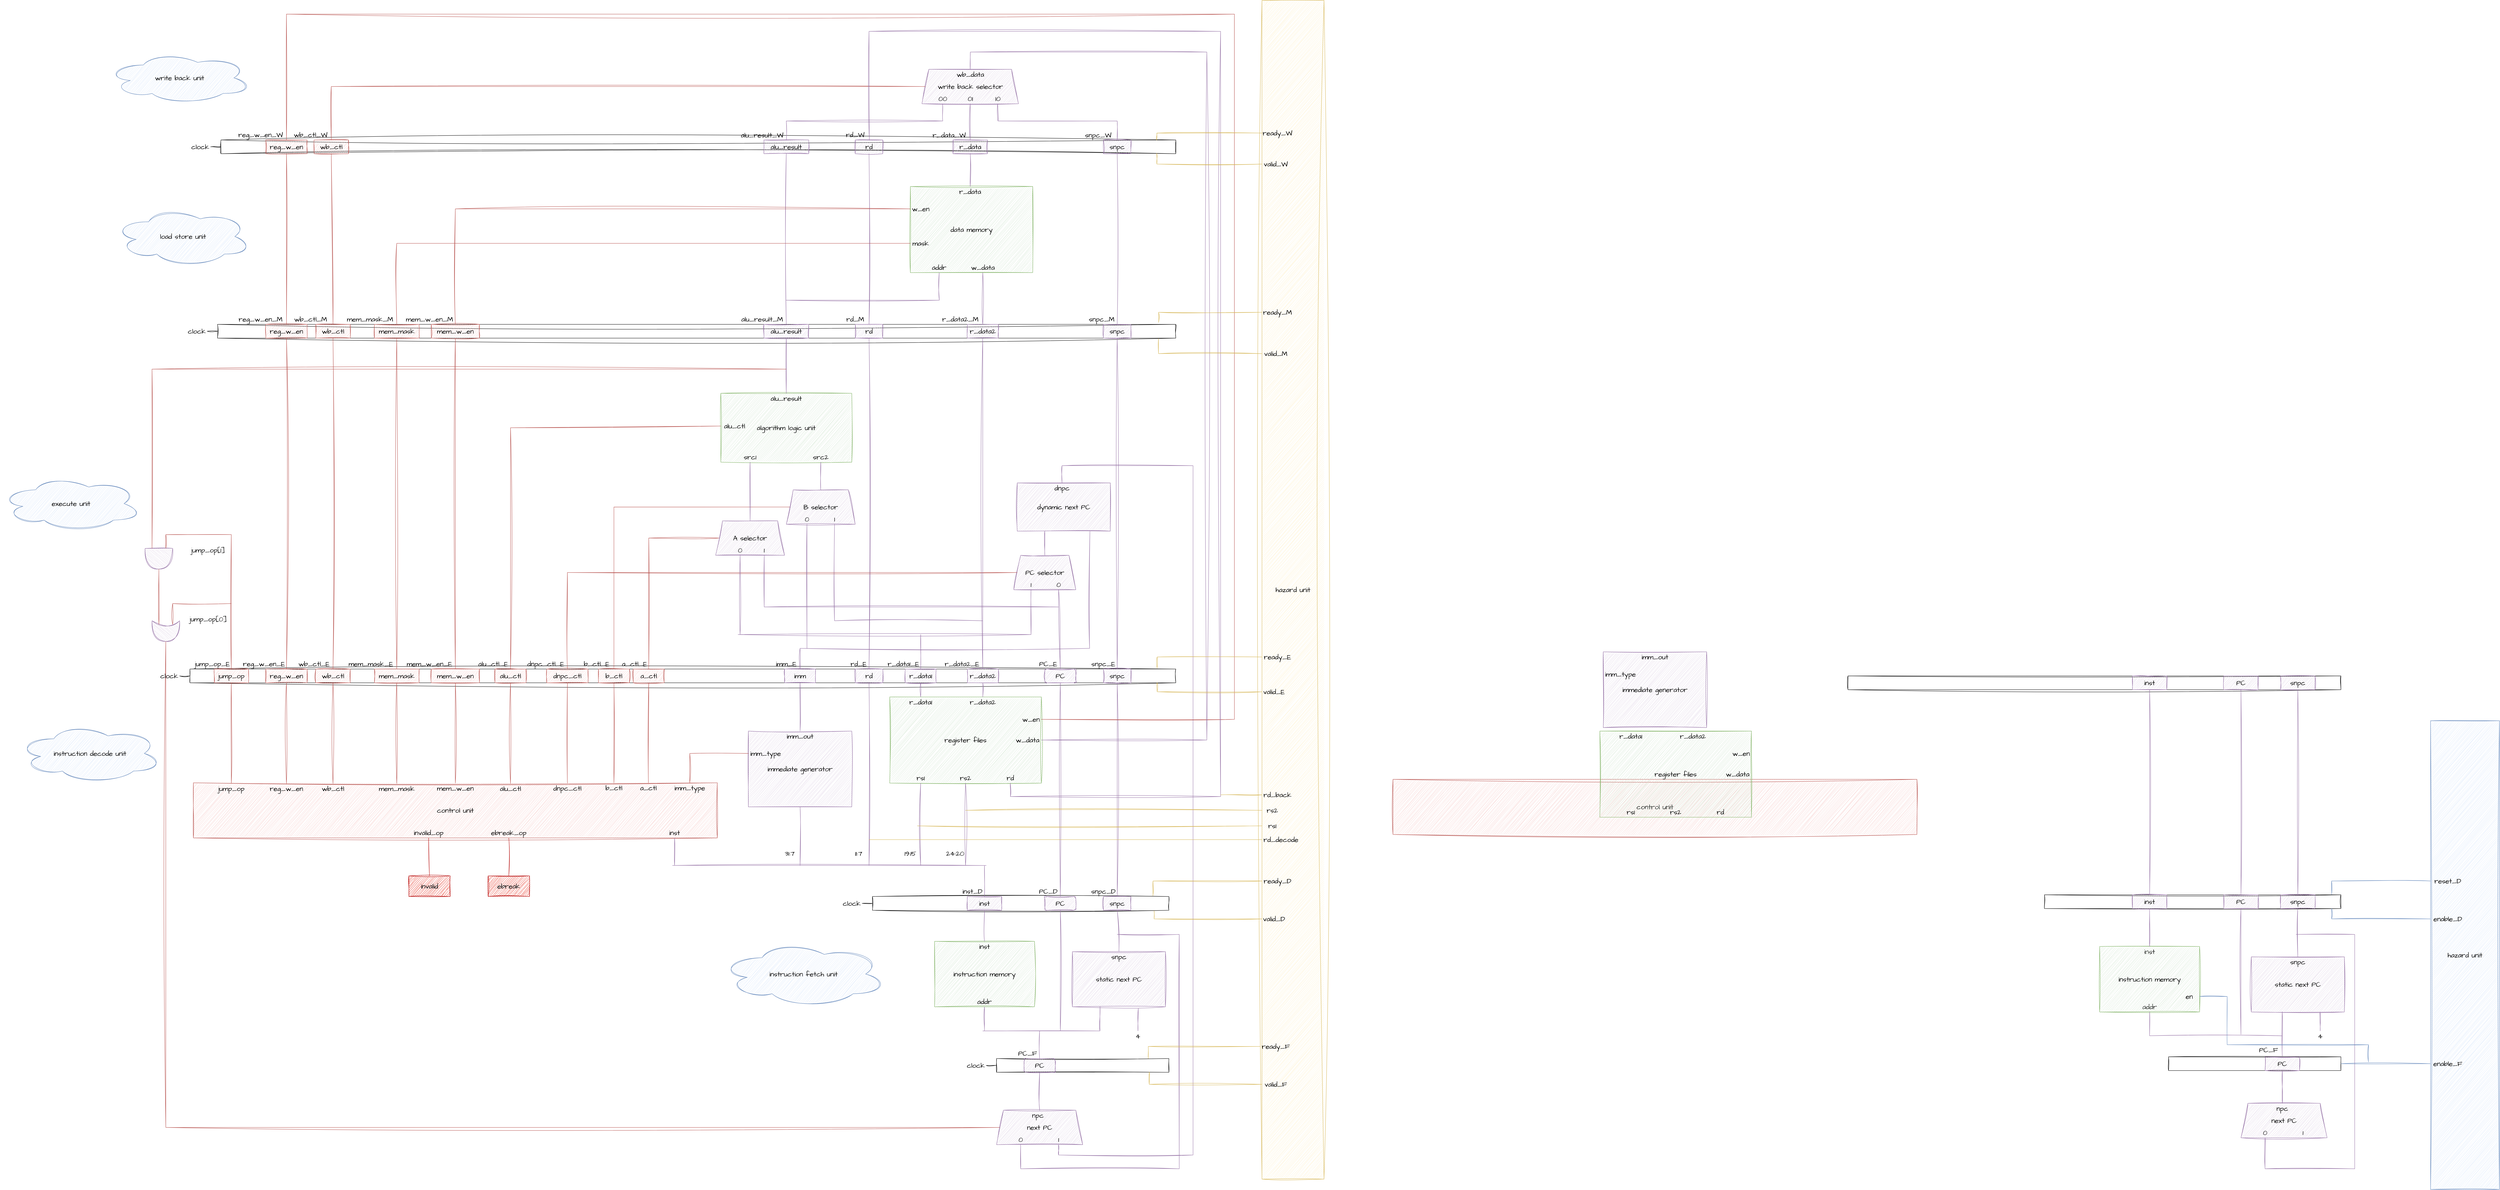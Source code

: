 <mxfile version="21.6.1" type="device">
  <diagram name="Page-1" id="gUr6Gk0GwjmOe10-43yY">
    <mxGraphModel dx="3585" dy="2120" grid="1" gridSize="10" guides="1" tooltips="1" connect="1" arrows="1" fold="1" page="1" pageScale="1" pageWidth="16000" pageHeight="16000" background="none" math="0" shadow="0">
      <root>
        <mxCell id="0" />
        <mxCell id="1" parent="0" />
        <mxCell id="BDOIMZF700uFe1DPHhWf-2" value="" style="rounded=0;whiteSpace=wrap;html=1;sketch=1;curveFitting=1;jiggle=2;labelBackgroundColor=none;" parent="1" vertex="1">
          <mxGeometry x="5390" y="5520" width="500" height="40" as="geometry" />
        </mxCell>
        <mxCell id="BDOIMZF700uFe1DPHhWf-7" value="" style="group;labelBackgroundColor=none;" parent="1" vertex="1" connectable="0">
          <mxGeometry x="5210" y="5180" width="290" height="190" as="geometry" />
        </mxCell>
        <mxCell id="BDOIMZF700uFe1DPHhWf-3" value="instruction memory" style="rounded=0;whiteSpace=wrap;html=1;sketch=1;hachureGap=4;jiggle=2;curveFitting=1;fontFamily=Architects Daughter;fontSource=https%3A%2F%2Ffonts.googleapis.com%2Fcss%3Ffamily%3DArchitects%2BDaughter;fontSize=20;labelBackgroundColor=none;fillColor=#d5e8d4;strokeColor=#82b366;" parent="BDOIMZF700uFe1DPHhWf-7" vertex="1">
          <mxGeometry width="290" height="190" as="geometry" />
        </mxCell>
        <mxCell id="BDOIMZF700uFe1DPHhWf-4" value="addr" style="text;html=1;strokeColor=none;fillColor=none;align=center;verticalAlign=middle;whiteSpace=wrap;rounded=0;fontSize=20;fontFamily=Architects Daughter;labelBackgroundColor=none;" parent="BDOIMZF700uFe1DPHhWf-7" vertex="1">
          <mxGeometry x="115" y="160" width="60" height="30" as="geometry" />
        </mxCell>
        <mxCell id="BDOIMZF700uFe1DPHhWf-6" value="inst" style="text;html=1;strokeColor=none;fillColor=none;align=center;verticalAlign=middle;whiteSpace=wrap;rounded=0;fontSize=20;fontFamily=Architects Daughter;labelBackgroundColor=none;" parent="BDOIMZF700uFe1DPHhWf-7" vertex="1">
          <mxGeometry x="115" width="60" height="30" as="geometry" />
        </mxCell>
        <mxCell id="BDOIMZF700uFe1DPHhWf-8" value="" style="rounded=0;whiteSpace=wrap;html=1;sketch=1;hachureGap=4;jiggle=2;curveFitting=1;fontFamily=Architects Daughter;fontSource=https%3A%2F%2Ffonts.googleapis.com%2Fcss%3Ffamily%3DArchitects%2BDaughter;fontSize=20;labelBackgroundColor=none;" parent="1" vertex="1">
          <mxGeometry x="5030" y="5050" width="860" height="40" as="geometry" />
        </mxCell>
        <mxCell id="BDOIMZF700uFe1DPHhWf-11" value="" style="group;labelBackgroundColor=none;" parent="1" vertex="1" connectable="0">
          <mxGeometry x="5610" y="5210" width="270" height="160" as="geometry" />
        </mxCell>
        <mxCell id="BDOIMZF700uFe1DPHhWf-9" value="static next PC" style="rounded=0;whiteSpace=wrap;html=1;sketch=1;hachureGap=4;jiggle=2;curveFitting=1;fontFamily=Architects Daughter;fontSource=https%3A%2F%2Ffonts.googleapis.com%2Fcss%3Ffamily%3DArchitects%2BDaughter;fontSize=20;labelBackgroundColor=none;fillColor=#e1d5e7;strokeColor=#9673a6;" parent="BDOIMZF700uFe1DPHhWf-11" vertex="1">
          <mxGeometry width="270" height="160" as="geometry" />
        </mxCell>
        <mxCell id="BDOIMZF700uFe1DPHhWf-10" value="snpc" style="text;html=1;strokeColor=none;fillColor=none;align=center;verticalAlign=middle;whiteSpace=wrap;rounded=0;fontSize=20;fontFamily=Architects Daughter;labelBackgroundColor=none;" parent="BDOIMZF700uFe1DPHhWf-11" vertex="1">
          <mxGeometry x="105" width="60" height="30" as="geometry" />
        </mxCell>
        <mxCell id="BDOIMZF700uFe1DPHhWf-16" value="" style="group;labelBackgroundColor=none;" parent="1" vertex="1" connectable="0">
          <mxGeometry x="4670" y="4570" width="300" height="220" as="geometry" />
        </mxCell>
        <mxCell id="BDOIMZF700uFe1DPHhWf-12" value="immediate generator" style="rounded=0;whiteSpace=wrap;html=1;sketch=1;hachureGap=4;jiggle=2;curveFitting=1;fontFamily=Architects Daughter;fontSource=https%3A%2F%2Ffonts.googleapis.com%2Fcss%3Ffamily%3DArchitects%2BDaughter;fontSize=20;labelBackgroundColor=none;fillColor=#e1d5e7;strokeColor=#9673a6;" parent="BDOIMZF700uFe1DPHhWf-16" vertex="1">
          <mxGeometry width="300" height="220" as="geometry" />
        </mxCell>
        <mxCell id="BDOIMZF700uFe1DPHhWf-13" value="imm_type" style="text;html=1;strokeColor=none;fillColor=none;align=center;verticalAlign=middle;whiteSpace=wrap;rounded=0;fontSize=20;fontFamily=Architects Daughter;labelBackgroundColor=none;" parent="BDOIMZF700uFe1DPHhWf-16" vertex="1">
          <mxGeometry y="50" width="100" height="30" as="geometry" />
        </mxCell>
        <mxCell id="BDOIMZF700uFe1DPHhWf-15" value="imm_out" style="text;html=1;strokeColor=none;fillColor=none;align=center;verticalAlign=middle;whiteSpace=wrap;rounded=0;fontSize=20;fontFamily=Architects Daughter;labelBackgroundColor=none;" parent="BDOIMZF700uFe1DPHhWf-16" vertex="1">
          <mxGeometry x="110" width="80" height="30" as="geometry" />
        </mxCell>
        <mxCell id="BDOIMZF700uFe1DPHhWf-28" value="" style="group;labelBackgroundColor=none;" parent="1" vertex="1" connectable="0">
          <mxGeometry x="5080" y="4471" width="440" height="250" as="geometry" />
        </mxCell>
        <mxCell id="BDOIMZF700uFe1DPHhWf-14" value="register files" style="rounded=0;whiteSpace=wrap;html=1;sketch=1;hachureGap=4;jiggle=2;curveFitting=1;fontFamily=Architects Daughter;fontSource=https%3A%2F%2Ffonts.googleapis.com%2Fcss%3Ffamily%3DArchitects%2BDaughter;fontSize=20;labelBackgroundColor=none;fillColor=#d5e8d4;strokeColor=#82b366;" parent="BDOIMZF700uFe1DPHhWf-28" vertex="1">
          <mxGeometry width="440" height="250" as="geometry" />
        </mxCell>
        <mxCell id="BDOIMZF700uFe1DPHhWf-17" value="rs1" style="text;html=1;strokeColor=none;fillColor=none;align=center;verticalAlign=middle;whiteSpace=wrap;rounded=0;fontSize=20;fontFamily=Architects Daughter;labelBackgroundColor=none;" parent="BDOIMZF700uFe1DPHhWf-28" vertex="1">
          <mxGeometry x="60" y="220" width="60" height="30" as="geometry" />
        </mxCell>
        <mxCell id="BDOIMZF700uFe1DPHhWf-18" value="rs2" style="text;html=1;strokeColor=none;fillColor=none;align=center;verticalAlign=middle;whiteSpace=wrap;rounded=0;fontSize=20;fontFamily=Architects Daughter;labelBackgroundColor=none;" parent="BDOIMZF700uFe1DPHhWf-28" vertex="1">
          <mxGeometry x="190" y="220" width="60" height="30" as="geometry" />
        </mxCell>
        <mxCell id="BDOIMZF700uFe1DPHhWf-19" value="w_en" style="text;html=1;strokeColor=none;fillColor=none;align=center;verticalAlign=middle;whiteSpace=wrap;rounded=0;fontSize=20;fontFamily=Architects Daughter;labelBackgroundColor=none;" parent="BDOIMZF700uFe1DPHhWf-28" vertex="1">
          <mxGeometry x="380" y="50" width="60" height="30" as="geometry" />
        </mxCell>
        <mxCell id="BDOIMZF700uFe1DPHhWf-20" value="rd" style="text;html=1;strokeColor=none;fillColor=none;align=center;verticalAlign=middle;whiteSpace=wrap;rounded=0;fontSize=20;fontFamily=Architects Daughter;labelBackgroundColor=none;" parent="BDOIMZF700uFe1DPHhWf-28" vertex="1">
          <mxGeometry x="320" y="220" width="60" height="30" as="geometry" />
        </mxCell>
        <mxCell id="BDOIMZF700uFe1DPHhWf-21" value="w_data" style="text;html=1;strokeColor=none;fillColor=none;align=center;verticalAlign=middle;whiteSpace=wrap;rounded=0;fontSize=20;fontFamily=Architects Daughter;labelBackgroundColor=none;" parent="BDOIMZF700uFe1DPHhWf-28" vertex="1">
          <mxGeometry x="360" y="110" width="80" height="30" as="geometry" />
        </mxCell>
        <mxCell id="BDOIMZF700uFe1DPHhWf-22" value="r_data1" style="text;html=1;strokeColor=none;fillColor=none;align=center;verticalAlign=middle;whiteSpace=wrap;rounded=0;fontSize=20;fontFamily=Architects Daughter;labelBackgroundColor=none;" parent="BDOIMZF700uFe1DPHhWf-28" vertex="1">
          <mxGeometry x="50" width="80" height="30" as="geometry" />
        </mxCell>
        <mxCell id="BDOIMZF700uFe1DPHhWf-23" value="r_data2" style="text;html=1;strokeColor=none;fillColor=none;align=center;verticalAlign=middle;whiteSpace=wrap;rounded=0;fontSize=20;fontFamily=Architects Daughter;labelBackgroundColor=none;" parent="BDOIMZF700uFe1DPHhWf-28" vertex="1">
          <mxGeometry x="230" width="80" height="30" as="geometry" />
        </mxCell>
        <mxCell id="BDOIMZF700uFe1DPHhWf-30" value="control unit" style="rounded=0;whiteSpace=wrap;html=1;sketch=1;hachureGap=4;jiggle=2;curveFitting=1;fontFamily=Architects Daughter;fontSource=https%3A%2F%2Ffonts.googleapis.com%2Fcss%3Ffamily%3DArchitects%2BDaughter;fontSize=20;labelBackgroundColor=none;fillColor=#f8cecc;strokeColor=#b85450;" parent="1" vertex="1">
          <mxGeometry x="3060" y="4720" width="1520" height="160" as="geometry" />
        </mxCell>
        <mxCell id="BDOIMZF700uFe1DPHhWf-31" value="" style="rounded=0;whiteSpace=wrap;html=1;sketch=1;hachureGap=4;jiggle=2;curveFitting=1;fontFamily=Architects Daughter;fontSource=https%3A%2F%2Ffonts.googleapis.com%2Fcss%3Ffamily%3DArchitects%2BDaughter;fontSize=20;labelBackgroundColor=none;" parent="1" vertex="1">
          <mxGeometry x="3050" y="4390" width="2860" height="40" as="geometry" />
        </mxCell>
        <mxCell id="BDOIMZF700uFe1DPHhWf-39" value="" style="group" parent="1" vertex="1" connectable="0">
          <mxGeometry x="4580" y="3960" width="200" height="100" as="geometry" />
        </mxCell>
        <mxCell id="BDOIMZF700uFe1DPHhWf-32" value="A selector" style="shape=trapezoid;perimeter=trapezoidPerimeter;whiteSpace=wrap;html=1;fixedSize=1;sketch=1;hachureGap=4;jiggle=2;curveFitting=1;fontFamily=Architects Daughter;fontSource=https%3A%2F%2Ffonts.googleapis.com%2Fcss%3Ffamily%3DArchitects%2BDaughter;fontSize=20;fillColor=#e1d5e7;strokeColor=#9673a6;" parent="BDOIMZF700uFe1DPHhWf-39" vertex="1">
          <mxGeometry x="-5" width="200" height="100" as="geometry" />
        </mxCell>
        <mxCell id="BDOIMZF700uFe1DPHhWf-33" value="0" style="text;html=1;strokeColor=none;fillColor=none;align=center;verticalAlign=middle;whiteSpace=wrap;rounded=0;fontSize=20;fontFamily=Architects Daughter;" parent="BDOIMZF700uFe1DPHhWf-39" vertex="1">
          <mxGeometry x="40.001" y="70" width="52.174" height="30" as="geometry" />
        </mxCell>
        <mxCell id="BDOIMZF700uFe1DPHhWf-34" value="1" style="text;html=1;strokeColor=none;fillColor=none;align=center;verticalAlign=middle;whiteSpace=wrap;rounded=0;fontSize=20;fontFamily=Architects Daughter;" parent="BDOIMZF700uFe1DPHhWf-39" vertex="1">
          <mxGeometry x="110.001" y="70" width="52.174" height="30" as="geometry" />
        </mxCell>
        <mxCell id="BDOIMZF700uFe1DPHhWf-40" value="" style="group" parent="1" vertex="1" connectable="0">
          <mxGeometry x="4780" y="3870" width="200" height="100" as="geometry" />
        </mxCell>
        <mxCell id="BDOIMZF700uFe1DPHhWf-36" value="B selector" style="shape=trapezoid;perimeter=trapezoidPerimeter;whiteSpace=wrap;html=1;fixedSize=1;sketch=1;hachureGap=4;jiggle=2;curveFitting=1;fontFamily=Architects Daughter;fontSource=https%3A%2F%2Ffonts.googleapis.com%2Fcss%3Ffamily%3DArchitects%2BDaughter;fontSize=20;fillColor=#e1d5e7;strokeColor=#9673a6;" parent="BDOIMZF700uFe1DPHhWf-40" vertex="1">
          <mxGeometry width="200" height="100" as="geometry" />
        </mxCell>
        <mxCell id="BDOIMZF700uFe1DPHhWf-37" value="0" style="text;html=1;strokeColor=none;fillColor=none;align=center;verticalAlign=middle;whiteSpace=wrap;rounded=0;fontSize=20;fontFamily=Architects Daughter;" parent="BDOIMZF700uFe1DPHhWf-40" vertex="1">
          <mxGeometry x="30" y="70" width="60" height="30" as="geometry" />
        </mxCell>
        <mxCell id="BDOIMZF700uFe1DPHhWf-38" value="1" style="text;html=1;strokeColor=none;fillColor=none;align=center;verticalAlign=middle;whiteSpace=wrap;rounded=0;fontSize=20;fontFamily=Architects Daughter;" parent="BDOIMZF700uFe1DPHhWf-40" vertex="1">
          <mxGeometry x="110" y="70" width="60" height="30" as="geometry" />
        </mxCell>
        <mxCell id="BDOIMZF700uFe1DPHhWf-46" value="" style="group" parent="1" vertex="1" connectable="0">
          <mxGeometry x="4590" y="3590" width="380" height="200" as="geometry" />
        </mxCell>
        <mxCell id="BDOIMZF700uFe1DPHhWf-41" value="algorithm logic unit" style="rounded=0;whiteSpace=wrap;html=1;sketch=1;hachureGap=4;jiggle=2;curveFitting=1;fontFamily=Architects Daughter;fontSource=https%3A%2F%2Ffonts.googleapis.com%2Fcss%3Ffamily%3DArchitects%2BDaughter;fontSize=20;fillColor=#d5e8d4;strokeColor=#82b366;" parent="BDOIMZF700uFe1DPHhWf-46" vertex="1">
          <mxGeometry width="380" height="200" as="geometry" />
        </mxCell>
        <mxCell id="BDOIMZF700uFe1DPHhWf-42" value="src1" style="text;html=1;strokeColor=none;fillColor=none;align=center;verticalAlign=middle;whiteSpace=wrap;rounded=0;fontSize=20;fontFamily=Architects Daughter;" parent="BDOIMZF700uFe1DPHhWf-46" vertex="1">
          <mxGeometry x="55" y="170" width="60" height="30" as="geometry" />
        </mxCell>
        <mxCell id="BDOIMZF700uFe1DPHhWf-43" value="src2" style="text;html=1;strokeColor=none;fillColor=none;align=center;verticalAlign=middle;whiteSpace=wrap;rounded=0;fontSize=20;fontFamily=Architects Daughter;" parent="BDOIMZF700uFe1DPHhWf-46" vertex="1">
          <mxGeometry x="260" y="170" width="60" height="30" as="geometry" />
        </mxCell>
        <mxCell id="BDOIMZF700uFe1DPHhWf-44" value="alu_ctl" style="text;html=1;strokeColor=none;fillColor=none;align=center;verticalAlign=middle;whiteSpace=wrap;rounded=0;fontSize=20;fontFamily=Architects Daughter;" parent="BDOIMZF700uFe1DPHhWf-46" vertex="1">
          <mxGeometry y="80" width="80" height="30" as="geometry" />
        </mxCell>
        <mxCell id="BDOIMZF700uFe1DPHhWf-45" value="alu_result" style="text;html=1;strokeColor=none;fillColor=none;align=center;verticalAlign=middle;whiteSpace=wrap;rounded=0;fontSize=20;fontFamily=Architects Daughter;" parent="BDOIMZF700uFe1DPHhWf-46" vertex="1">
          <mxGeometry x="140" width="100" height="30" as="geometry" />
        </mxCell>
        <mxCell id="BDOIMZF700uFe1DPHhWf-52" value="" style="group" parent="1" vertex="1" connectable="0">
          <mxGeometry x="5440" y="4060" width="180" height="100" as="geometry" />
        </mxCell>
        <mxCell id="BDOIMZF700uFe1DPHhWf-48" value="PC selector" style="shape=trapezoid;perimeter=trapezoidPerimeter;whiteSpace=wrap;html=1;fixedSize=1;sketch=1;hachureGap=4;jiggle=2;curveFitting=1;fontFamily=Architects Daughter;fontSource=https%3A%2F%2Ffonts.googleapis.com%2Fcss%3Ffamily%3DArchitects%2BDaughter;fontSize=20;fillColor=#e1d5e7;strokeColor=#9673a6;" parent="BDOIMZF700uFe1DPHhWf-52" vertex="1">
          <mxGeometry width="180" height="100" as="geometry" />
        </mxCell>
        <mxCell id="BDOIMZF700uFe1DPHhWf-50" value="1" style="text;html=1;strokeColor=none;fillColor=none;align=center;verticalAlign=middle;whiteSpace=wrap;rounded=0;fontSize=20;fontFamily=Architects Daughter;" parent="BDOIMZF700uFe1DPHhWf-52" vertex="1">
          <mxGeometry x="20" y="70" width="60" height="30" as="geometry" />
        </mxCell>
        <mxCell id="BDOIMZF700uFe1DPHhWf-51" value="0" style="text;html=1;strokeColor=none;fillColor=none;align=center;verticalAlign=middle;whiteSpace=wrap;rounded=0;fontSize=20;fontFamily=Architects Daughter;" parent="BDOIMZF700uFe1DPHhWf-52" vertex="1">
          <mxGeometry x="100" y="70" width="60" height="30" as="geometry" />
        </mxCell>
        <mxCell id="BDOIMZF700uFe1DPHhWf-53" value="" style="group" parent="1" vertex="1" connectable="0">
          <mxGeometry x="5450" y="3850" width="270" height="140" as="geometry" />
        </mxCell>
        <mxCell id="BDOIMZF700uFe1DPHhWf-47" value="dynamic next PC" style="rounded=0;whiteSpace=wrap;html=1;sketch=1;hachureGap=4;jiggle=2;curveFitting=1;fontFamily=Architects Daughter;fontSource=https%3A%2F%2Ffonts.googleapis.com%2Fcss%3Ffamily%3DArchitects%2BDaughter;fontSize=20;fillColor=#e1d5e7;strokeColor=#9673a6;" parent="BDOIMZF700uFe1DPHhWf-53" vertex="1">
          <mxGeometry width="270" height="140" as="geometry" />
        </mxCell>
        <mxCell id="BDOIMZF700uFe1DPHhWf-49" value="dnpc" style="text;html=1;strokeColor=none;fillColor=none;align=center;verticalAlign=middle;whiteSpace=wrap;rounded=0;fontSize=20;fontFamily=Architects Daughter;" parent="BDOIMZF700uFe1DPHhWf-53" vertex="1">
          <mxGeometry x="100" width="60" height="30" as="geometry" />
        </mxCell>
        <mxCell id="BDOIMZF700uFe1DPHhWf-54" style="edgeStyle=orthogonalEdgeStyle;rounded=0;sketch=1;hachureGap=4;jiggle=2;curveFitting=1;orthogonalLoop=1;jettySize=auto;html=1;exitX=0.5;exitY=1;exitDx=0;exitDy=0;fontFamily=Architects Daughter;fontSource=https%3A%2F%2Ffonts.googleapis.com%2Fcss%3Ffamily%3DArchitects%2BDaughter;fontSize=16;" parent="1" source="BDOIMZF700uFe1DPHhWf-8" target="BDOIMZF700uFe1DPHhWf-8" edge="1">
          <mxGeometry relative="1" as="geometry" />
        </mxCell>
        <mxCell id="BDOIMZF700uFe1DPHhWf-55" value="hazard unit" style="rounded=0;whiteSpace=wrap;html=1;sketch=1;hachureGap=4;jiggle=2;curveFitting=1;fontFamily=Architects Daughter;fontSource=https%3A%2F%2Ffonts.googleapis.com%2Fcss%3Ffamily%3DArchitects%2BDaughter;fontSize=20;fillColor=#fff2cc;strokeColor=#d6b656;" parent="1" vertex="1">
          <mxGeometry x="6160" y="2450" width="180" height="3420" as="geometry" />
        </mxCell>
        <mxCell id="BDOIMZF700uFe1DPHhWf-56" value="" style="rounded=0;whiteSpace=wrap;html=1;sketch=1;hachureGap=4;jiggle=2;curveFitting=1;fontFamily=Architects Daughter;fontSource=https%3A%2F%2Ffonts.googleapis.com%2Fcss%3Ffamily%3DArchitects%2BDaughter;fontSize=20;" parent="1" vertex="1">
          <mxGeometry x="3130" y="3390" width="2780" height="40" as="geometry" />
        </mxCell>
        <mxCell id="BDOIMZF700uFe1DPHhWf-61" value="" style="group" parent="1" vertex="1" connectable="0">
          <mxGeometry x="5390" y="5670" width="250" height="100" as="geometry" />
        </mxCell>
        <mxCell id="BDOIMZF700uFe1DPHhWf-84" value="" style="group" parent="BDOIMZF700uFe1DPHhWf-61" vertex="1" connectable="0">
          <mxGeometry width="250" height="100" as="geometry" />
        </mxCell>
        <mxCell id="BDOIMZF700uFe1DPHhWf-57" value="next PC" style="shape=trapezoid;perimeter=trapezoidPerimeter;whiteSpace=wrap;html=1;fixedSize=1;sketch=1;hachureGap=4;jiggle=2;curveFitting=1;fontFamily=Architects Daughter;fontSource=https%3A%2F%2Ffonts.googleapis.com%2Fcss%3Ffamily%3DArchitects%2BDaughter;fontSize=20;fillColor=#e1d5e7;strokeColor=#9673a6;" parent="BDOIMZF700uFe1DPHhWf-84" vertex="1">
          <mxGeometry width="250" height="100" as="geometry" />
        </mxCell>
        <mxCell id="BDOIMZF700uFe1DPHhWf-59" value="0" style="text;html=1;strokeColor=none;fillColor=none;align=center;verticalAlign=middle;whiteSpace=wrap;rounded=0;fontSize=20;fontFamily=Architects Daughter;" parent="BDOIMZF700uFe1DPHhWf-84" vertex="1">
          <mxGeometry x="40" y="70" width="60" height="30" as="geometry" />
        </mxCell>
        <mxCell id="BDOIMZF700uFe1DPHhWf-60" value="1" style="text;html=1;strokeColor=none;fillColor=none;align=center;verticalAlign=middle;whiteSpace=wrap;rounded=0;fontSize=20;fontFamily=Architects Daughter;" parent="BDOIMZF700uFe1DPHhWf-84" vertex="1">
          <mxGeometry x="150" y="70" width="60" height="30" as="geometry" />
        </mxCell>
        <mxCell id="BDOIMZF700uFe1DPHhWf-58" value="npc" style="text;html=1;strokeColor=none;fillColor=none;align=center;verticalAlign=middle;whiteSpace=wrap;rounded=0;fontSize=20;fontFamily=Architects Daughter;" parent="BDOIMZF700uFe1DPHhWf-84" vertex="1">
          <mxGeometry x="90" width="60" height="30" as="geometry" />
        </mxCell>
        <mxCell id="BDOIMZF700uFe1DPHhWf-62" value="instruction fetch unit" style="ellipse;shape=cloud;whiteSpace=wrap;html=1;sketch=1;hachureGap=4;jiggle=2;curveFitting=1;fontFamily=Architects Daughter;fontSource=https%3A%2F%2Ffonts.googleapis.com%2Fcss%3Ffamily%3DArchitects%2BDaughter;fontSize=20;fillColor=#dae8fc;strokeColor=#6c8ebf;" parent="1" vertex="1">
          <mxGeometry x="4590" y="5180" width="480" height="190" as="geometry" />
        </mxCell>
        <mxCell id="BDOIMZF700uFe1DPHhWf-63" value="instruction decode unit" style="ellipse;shape=cloud;whiteSpace=wrap;html=1;sketch=1;hachureGap=4;jiggle=2;curveFitting=1;fontFamily=Architects Daughter;fontSource=https%3A%2F%2Ffonts.googleapis.com%2Fcss%3Ffamily%3DArchitects%2BDaughter;fontSize=20;fillColor=#dae8fc;strokeColor=#6c8ebf;" parent="1" vertex="1">
          <mxGeometry x="2550" y="4550" width="420" height="170" as="geometry" />
        </mxCell>
        <mxCell id="BDOIMZF700uFe1DPHhWf-64" value="execute unit" style="ellipse;shape=cloud;whiteSpace=wrap;html=1;sketch=1;hachureGap=4;jiggle=2;curveFitting=1;fontFamily=Architects Daughter;fontSource=https%3A%2F%2Ffonts.googleapis.com%2Fcss%3Ffamily%3DArchitects%2BDaughter;fontSize=20;fillColor=#dae8fc;strokeColor=#6c8ebf;" parent="1" vertex="1">
          <mxGeometry x="2500" y="3830" width="410" height="160" as="geometry" />
        </mxCell>
        <mxCell id="BDOIMZF700uFe1DPHhWf-71" value="" style="group" parent="1" vertex="1" connectable="0">
          <mxGeometry x="5140" y="2990" width="355" height="250" as="geometry" />
        </mxCell>
        <mxCell id="BDOIMZF700uFe1DPHhWf-65" value="data memory" style="rounded=0;whiteSpace=wrap;html=1;sketch=1;hachureGap=4;jiggle=2;curveFitting=1;fontFamily=Architects Daughter;fontSource=https%3A%2F%2Ffonts.googleapis.com%2Fcss%3Ffamily%3DArchitects%2BDaughter;fontSize=20;fillColor=#d5e8d4;strokeColor=#82b366;" parent="BDOIMZF700uFe1DPHhWf-71" vertex="1">
          <mxGeometry width="355" height="250" as="geometry" />
        </mxCell>
        <mxCell id="BDOIMZF700uFe1DPHhWf-66" value="addr" style="text;html=1;strokeColor=none;fillColor=none;align=center;verticalAlign=middle;whiteSpace=wrap;rounded=0;fontSize=20;fontFamily=Architects Daughter;" parent="BDOIMZF700uFe1DPHhWf-71" vertex="1">
          <mxGeometry x="60.004" y="220" width="47.333" height="30" as="geometry" />
        </mxCell>
        <mxCell id="BDOIMZF700uFe1DPHhWf-67" value="mask" style="text;html=1;strokeColor=none;fillColor=none;align=center;verticalAlign=middle;whiteSpace=wrap;rounded=0;fontSize=20;fontFamily=Architects Daughter;" parent="BDOIMZF700uFe1DPHhWf-71" vertex="1">
          <mxGeometry y="150" width="60" height="30" as="geometry" />
        </mxCell>
        <mxCell id="BDOIMZF700uFe1DPHhWf-68" value="w_data" style="text;html=1;strokeColor=none;fillColor=none;align=center;verticalAlign=middle;whiteSpace=wrap;rounded=0;fontSize=20;fontFamily=Architects Daughter;" parent="BDOIMZF700uFe1DPHhWf-71" vertex="1">
          <mxGeometry x="174.5" y="220" width="71" height="30" as="geometry" />
        </mxCell>
        <mxCell id="BDOIMZF700uFe1DPHhWf-69" value="w_en" style="text;html=1;strokeColor=none;fillColor=none;align=center;verticalAlign=middle;whiteSpace=wrap;rounded=0;fontSize=20;fontFamily=Architects Daughter;" parent="BDOIMZF700uFe1DPHhWf-71" vertex="1">
          <mxGeometry y="50" width="60" height="30" as="geometry" />
        </mxCell>
        <mxCell id="BDOIMZF700uFe1DPHhWf-70" value="r_data" style="text;html=1;strokeColor=none;fillColor=none;align=center;verticalAlign=middle;whiteSpace=wrap;rounded=0;fontSize=20;fontFamily=Architects Daughter;" parent="BDOIMZF700uFe1DPHhWf-71" vertex="1">
          <mxGeometry x="149.889" width="47.333" height="30" as="geometry" />
        </mxCell>
        <mxCell id="BDOIMZF700uFe1DPHhWf-72" value="" style="rounded=0;whiteSpace=wrap;html=1;sketch=1;hachureGap=4;jiggle=2;curveFitting=1;fontFamily=Architects Daughter;fontSource=https%3A%2F%2Ffonts.googleapis.com%2Fcss%3Ffamily%3DArchitects%2BDaughter;fontSize=20;" parent="1" vertex="1">
          <mxGeometry x="3140" y="2855" width="2770" height="40" as="geometry" />
        </mxCell>
        <mxCell id="BDOIMZF700uFe1DPHhWf-73" value="load store unit" style="ellipse;shape=cloud;whiteSpace=wrap;html=1;sketch=1;hachureGap=4;jiggle=2;curveFitting=1;fontFamily=Architects Daughter;fontSource=https%3A%2F%2Ffonts.googleapis.com%2Fcss%3Ffamily%3DArchitects%2BDaughter;fontSize=20;fillColor=#dae8fc;strokeColor=#6c8ebf;" parent="1" vertex="1">
          <mxGeometry x="2830" y="3050" width="400" height="170" as="geometry" />
        </mxCell>
        <mxCell id="BDOIMZF700uFe1DPHhWf-74" value="write back unit" style="ellipse;shape=cloud;whiteSpace=wrap;html=1;sketch=1;hachureGap=4;jiggle=2;curveFitting=1;fontFamily=Architects Daughter;fontSource=https%3A%2F%2Ffonts.googleapis.com%2Fcss%3Ffamily%3DArchitects%2BDaughter;fontSize=20;fillColor=#dae8fc;strokeColor=#6c8ebf;" parent="1" vertex="1">
          <mxGeometry x="2810" y="2600" width="420" height="150" as="geometry" />
        </mxCell>
        <mxCell id="BDOIMZF700uFe1DPHhWf-81" value="" style="group" parent="1" vertex="1" connectable="0">
          <mxGeometry x="5173.56" y="2650" width="280" height="100" as="geometry" />
        </mxCell>
        <mxCell id="BDOIMZF700uFe1DPHhWf-75" value="write back selector" style="shape=trapezoid;perimeter=trapezoidPerimeter;whiteSpace=wrap;html=1;fixedSize=1;sketch=1;hachureGap=4;jiggle=2;curveFitting=1;fontFamily=Architects Daughter;fontSource=https%3A%2F%2Ffonts.googleapis.com%2Fcss%3Ffamily%3DArchitects%2BDaughter;fontSize=20;fillColor=#e1d5e7;strokeColor=#9673a6;" parent="BDOIMZF700uFe1DPHhWf-81" vertex="1">
          <mxGeometry width="280" height="100" as="geometry" />
        </mxCell>
        <mxCell id="BDOIMZF700uFe1DPHhWf-76" value="00" style="text;html=1;strokeColor=none;fillColor=none;align=center;verticalAlign=middle;whiteSpace=wrap;rounded=0;fontSize=20;fontFamily=Architects Daughter;" parent="BDOIMZF700uFe1DPHhWf-81" vertex="1">
          <mxGeometry x="30" y="70" width="60" height="30" as="geometry" />
        </mxCell>
        <mxCell id="BDOIMZF700uFe1DPHhWf-78" value="01" style="text;html=1;strokeColor=none;fillColor=none;align=center;verticalAlign=middle;whiteSpace=wrap;rounded=0;fontSize=20;fontFamily=Architects Daughter;" parent="BDOIMZF700uFe1DPHhWf-81" vertex="1">
          <mxGeometry x="110" y="70" width="60" height="30" as="geometry" />
        </mxCell>
        <mxCell id="BDOIMZF700uFe1DPHhWf-79" value="10" style="text;html=1;strokeColor=none;fillColor=none;align=center;verticalAlign=middle;whiteSpace=wrap;rounded=0;fontSize=20;fontFamily=Architects Daughter;" parent="BDOIMZF700uFe1DPHhWf-81" vertex="1">
          <mxGeometry x="190" y="70" width="60" height="30" as="geometry" />
        </mxCell>
        <mxCell id="BDOIMZF700uFe1DPHhWf-80" value="wb_data" style="text;html=1;strokeColor=none;fillColor=none;align=center;verticalAlign=middle;whiteSpace=wrap;rounded=0;fontSize=20;fontFamily=Architects Daughter;" parent="BDOIMZF700uFe1DPHhWf-81" vertex="1">
          <mxGeometry x="100" width="80" height="30" as="geometry" />
        </mxCell>
        <mxCell id="BDOIMZF700uFe1DPHhWf-82" value="" style="shape=or;whiteSpace=wrap;html=1;sketch=1;hachureGap=4;jiggle=2;curveFitting=1;fontFamily=Architects Daughter;fontSource=https%3A%2F%2Ffonts.googleapis.com%2Fcss%3Ffamily%3DArchitects%2BDaughter;fontSize=20;direction=south;fillColor=#e1d5e7;strokeColor=#9673a6;" parent="1" vertex="1">
          <mxGeometry x="2920" y="4040" width="80" height="60" as="geometry" />
        </mxCell>
        <mxCell id="BDOIMZF700uFe1DPHhWf-83" value="" style="shape=xor;whiteSpace=wrap;html=1;sketch=1;hachureGap=4;jiggle=2;curveFitting=1;fontFamily=Architects Daughter;fontSource=https%3A%2F%2Ffonts.googleapis.com%2Fcss%3Ffamily%3DArchitects%2BDaughter;fontSize=20;direction=south;fillColor=#e1d5e7;strokeColor=#9673a6;" parent="1" vertex="1">
          <mxGeometry x="2940" y="4250" width="80" height="60" as="geometry" />
        </mxCell>
        <mxCell id="BDOIMZF700uFe1DPHhWf-85" value="PC" style="rounded=1;whiteSpace=wrap;html=1;sketch=1;hachureGap=4;jiggle=2;curveFitting=1;fontFamily=Architects Daughter;fontSource=https%3A%2F%2Ffonts.googleapis.com%2Fcss%3Ffamily%3DArchitects%2BDaughter;fontSize=20;fillColor=#e1d5e7;strokeColor=#9673a6;" parent="1" vertex="1">
          <mxGeometry x="5470" y="5520" width="90" height="40" as="geometry" />
        </mxCell>
        <mxCell id="BDOIMZF700uFe1DPHhWf-87" value="" style="endArrow=none;html=1;rounded=0;sketch=1;hachureGap=4;jiggle=2;curveFitting=1;fontFamily=Architects Daughter;fontSource=https%3A%2F%2Ffonts.googleapis.com%2Fcss%3Ffamily%3DArchitects%2BDaughter;fontSize=16;entryX=0.5;entryY=1;entryDx=0;entryDy=0;exitX=0.587;exitY=0.016;exitDx=0;exitDy=0;fillColor=#e1d5e7;strokeColor=#9673a6;exitPerimeter=0;" parent="1" source="BDOIMZF700uFe1DPHhWf-58" target="BDOIMZF700uFe1DPHhWf-85" edge="1">
          <mxGeometry width="50" height="50" relative="1" as="geometry">
            <mxPoint x="5320" y="5690" as="sourcePoint" />
            <mxPoint x="5370" y="5640" as="targetPoint" />
          </mxGeometry>
        </mxCell>
        <mxCell id="BDOIMZF700uFe1DPHhWf-88" value="PC" style="rounded=1;whiteSpace=wrap;html=1;sketch=1;hachureGap=4;jiggle=2;curveFitting=1;fontFamily=Architects Daughter;fontSource=https%3A%2F%2Ffonts.googleapis.com%2Fcss%3Ffamily%3DArchitects%2BDaughter;fontSize=20;fillColor=#e1d5e7;strokeColor=#9673a6;" parent="1" vertex="1">
          <mxGeometry x="5530" y="5050" width="90" height="40" as="geometry" />
        </mxCell>
        <mxCell id="BDOIMZF700uFe1DPHhWf-89" value="" style="endArrow=none;html=1;rounded=0;sketch=1;hachureGap=4;jiggle=2;curveFitting=1;fontFamily=Architects Daughter;fontSource=https%3A%2F%2Ffonts.googleapis.com%2Fcss%3Ffamily%3DArchitects%2BDaughter;fontSize=16;entryX=0.5;entryY=1;entryDx=0;entryDy=0;fillColor=#e1d5e7;strokeColor=#9673a6;" parent="1" target="BDOIMZF700uFe1DPHhWf-88" edge="1">
          <mxGeometry width="50" height="50" relative="1" as="geometry">
            <mxPoint x="5575" y="5440" as="sourcePoint" />
            <mxPoint x="5490" y="5170" as="targetPoint" />
          </mxGeometry>
        </mxCell>
        <mxCell id="BDOIMZF700uFe1DPHhWf-91" value="" style="endArrow=none;html=1;rounded=0;sketch=1;hachureGap=4;jiggle=2;curveFitting=1;fontFamily=Architects Daughter;fontSource=https%3A%2F%2Ffonts.googleapis.com%2Fcss%3Ffamily%3DArchitects%2BDaughter;fontSize=16;fillColor=#e1d5e7;strokeColor=#9673a6;" parent="1" edge="1">
          <mxGeometry width="50" height="50" relative="1" as="geometry">
            <mxPoint x="5350" y="5440" as="sourcePoint" />
            <mxPoint x="5690" y="5440" as="targetPoint" />
          </mxGeometry>
        </mxCell>
        <mxCell id="BDOIMZF700uFe1DPHhWf-92" value="" style="endArrow=none;html=1;rounded=0;sketch=1;hachureGap=4;jiggle=2;curveFitting=1;fontFamily=Architects Daughter;fontSource=https%3A%2F%2Ffonts.googleapis.com%2Fcss%3Ffamily%3DArchitects%2BDaughter;fontSize=16;entryX=0.5;entryY=1;entryDx=0;entryDy=0;fillColor=#e1d5e7;strokeColor=#9673a6;" parent="1" target="BDOIMZF700uFe1DPHhWf-4" edge="1">
          <mxGeometry width="50" height="50" relative="1" as="geometry">
            <mxPoint x="5355" y="5440" as="sourcePoint" />
            <mxPoint x="5040" y="5480" as="targetPoint" />
          </mxGeometry>
        </mxCell>
        <mxCell id="BDOIMZF700uFe1DPHhWf-93" value="" style="endArrow=none;html=1;rounded=0;sketch=1;hachureGap=4;jiggle=2;curveFitting=1;fontFamily=Architects Daughter;fontSource=https%3A%2F%2Ffonts.googleapis.com%2Fcss%3Ffamily%3DArchitects%2BDaughter;fontSize=16;exitX=0.5;exitY=0;exitDx=0;exitDy=0;fillColor=#e1d5e7;strokeColor=#9673a6;" parent="1" source="BDOIMZF700uFe1DPHhWf-85" edge="1">
          <mxGeometry width="50" height="50" relative="1" as="geometry">
            <mxPoint x="5480" y="5500" as="sourcePoint" />
            <mxPoint x="5515" y="5440" as="targetPoint" />
          </mxGeometry>
        </mxCell>
        <mxCell id="BDOIMZF700uFe1DPHhWf-94" value="" style="endArrow=none;html=1;rounded=0;sketch=1;hachureGap=4;jiggle=2;curveFitting=1;fontFamily=Architects Daughter;fontSource=https%3A%2F%2Ffonts.googleapis.com%2Fcss%3Ffamily%3DArchitects%2BDaughter;fontSize=16;entryX=0.297;entryY=0.994;entryDx=0;entryDy=0;entryPerimeter=0;fillColor=#e1d5e7;strokeColor=#9673a6;" parent="1" target="BDOIMZF700uFe1DPHhWf-9" edge="1">
          <mxGeometry width="50" height="50" relative="1" as="geometry">
            <mxPoint x="5690" y="5440" as="sourcePoint" />
            <mxPoint x="5780" y="5440" as="targetPoint" />
          </mxGeometry>
        </mxCell>
        <mxCell id="BDOIMZF700uFe1DPHhWf-95" value="" style="endArrow=none;html=1;rounded=0;sketch=1;hachureGap=4;jiggle=2;curveFitting=1;fontFamily=Architects Daughter;fontSource=https%3A%2F%2Ffonts.googleapis.com%2Fcss%3Ffamily%3DArchitects%2BDaughter;fontSize=16;entryX=0.708;entryY=1.027;entryDx=0;entryDy=0;entryPerimeter=0;fillColor=#e1d5e7;strokeColor=#9673a6;" parent="1" source="BDOIMZF700uFe1DPHhWf-96" target="BDOIMZF700uFe1DPHhWf-9" edge="1">
          <mxGeometry width="50" height="50" relative="1" as="geometry">
            <mxPoint x="5831" y="5440" as="sourcePoint" />
            <mxPoint x="5840" y="5420" as="targetPoint" />
          </mxGeometry>
        </mxCell>
        <mxCell id="BDOIMZF700uFe1DPHhWf-96" value="4" style="text;html=1;strokeColor=none;fillColor=none;align=center;verticalAlign=middle;whiteSpace=wrap;rounded=0;fontSize=20;fontFamily=Architects Daughter;" parent="1" vertex="1">
          <mxGeometry x="5770" y="5440" width="60" height="30" as="geometry" />
        </mxCell>
        <mxCell id="BDOIMZF700uFe1DPHhWf-98" value="snpc" style="rounded=0;whiteSpace=wrap;html=1;sketch=1;hachureGap=4;jiggle=2;curveFitting=1;fontFamily=Architects Daughter;fontSource=https%3A%2F%2Ffonts.googleapis.com%2Fcss%3Ffamily%3DArchitects%2BDaughter;fontSize=20;fillColor=#e1d5e7;strokeColor=#9673a6;" parent="1" vertex="1">
          <mxGeometry x="5700" y="5050" width="80" height="40" as="geometry" />
        </mxCell>
        <mxCell id="BDOIMZF700uFe1DPHhWf-99" value="" style="endArrow=none;html=1;rounded=0;sketch=1;hachureGap=4;jiggle=2;curveFitting=1;fontFamily=Architects Daughter;fontSource=https%3A%2F%2Ffonts.googleapis.com%2Fcss%3Ffamily%3DArchitects%2BDaughter;fontSize=16;entryX=0.5;entryY=1;entryDx=0;entryDy=0;exitX=0.5;exitY=0;exitDx=0;exitDy=0;fillColor=#e1d5e7;strokeColor=#9673a6;" parent="1" source="BDOIMZF700uFe1DPHhWf-10" target="BDOIMZF700uFe1DPHhWf-98" edge="1">
          <mxGeometry width="50" height="50" relative="1" as="geometry">
            <mxPoint x="5700" y="5180" as="sourcePoint" />
            <mxPoint x="5750" y="5130" as="targetPoint" />
          </mxGeometry>
        </mxCell>
        <mxCell id="BDOIMZF700uFe1DPHhWf-100" value="" style="endArrow=none;html=1;rounded=0;sketch=1;hachureGap=4;jiggle=2;curveFitting=1;fontFamily=Architects Daughter;fontSource=https%3A%2F%2Ffonts.googleapis.com%2Fcss%3Ffamily%3DArchitects%2BDaughter;fontSize=16;entryX=0.5;entryY=1;entryDx=0;entryDy=0;fillColor=#e1d5e7;strokeColor=#9673a6;" parent="1" target="BDOIMZF700uFe1DPHhWf-59" edge="1">
          <mxGeometry width="50" height="50" relative="1" as="geometry">
            <mxPoint x="5740" y="5160" as="sourcePoint" />
            <mxPoint x="5880" y="5840" as="targetPoint" />
            <Array as="points">
              <mxPoint x="5920" y="5160" />
              <mxPoint x="5920" y="5840" />
              <mxPoint x="5460" y="5840" />
            </Array>
          </mxGeometry>
        </mxCell>
        <mxCell id="BDOIMZF700uFe1DPHhWf-103" value="inst" style="rounded=0;whiteSpace=wrap;html=1;sketch=1;hachureGap=4;jiggle=2;curveFitting=1;fontFamily=Architects Daughter;fontSource=https%3A%2F%2Ffonts.googleapis.com%2Fcss%3Ffamily%3DArchitects%2BDaughter;fontSize=20;fillColor=#e1d5e7;strokeColor=#9673a6;" parent="1" vertex="1">
          <mxGeometry x="5305" y="5050" width="100" height="40" as="geometry" />
        </mxCell>
        <mxCell id="BDOIMZF700uFe1DPHhWf-104" value="" style="endArrow=none;html=1;rounded=0;sketch=1;hachureGap=4;jiggle=2;curveFitting=1;fontFamily=Architects Daughter;fontSource=https%3A%2F%2Ffonts.googleapis.com%2Fcss%3Ffamily%3DArchitects%2BDaughter;fontSize=16;entryX=0.5;entryY=1;entryDx=0;entryDy=0;exitX=0.5;exitY=0;exitDx=0;exitDy=0;fillColor=#e1d5e7;strokeColor=#9673a6;" parent="1" source="BDOIMZF700uFe1DPHhWf-6" target="BDOIMZF700uFe1DPHhWf-103" edge="1">
          <mxGeometry width="50" height="50" relative="1" as="geometry">
            <mxPoint x="5290" y="5170" as="sourcePoint" />
            <mxPoint x="5340" y="5120" as="targetPoint" />
          </mxGeometry>
        </mxCell>
        <mxCell id="BDOIMZF700uFe1DPHhWf-105" value="PC_F" style="text;html=1;strokeColor=none;fillColor=none;align=center;verticalAlign=middle;whiteSpace=wrap;rounded=0;fontSize=20;fontFamily=Architects Daughter;" parent="1" vertex="1">
          <mxGeometry x="5450" y="5490" width="60" height="30" as="geometry" />
        </mxCell>
        <mxCell id="BDOIMZF700uFe1DPHhWf-106" value="snpc" style="rounded=0;whiteSpace=wrap;html=1;sketch=1;hachureGap=4;jiggle=2;curveFitting=1;fontFamily=Architects Daughter;fontSource=https%3A%2F%2Ffonts.googleapis.com%2Fcss%3Ffamily%3DArchitects%2BDaughter;fontSize=20;fillColor=#e1d5e7;strokeColor=#9673a6;" parent="1" vertex="1">
          <mxGeometry x="5700" y="4390" width="80" height="40" as="geometry" />
        </mxCell>
        <mxCell id="BDOIMZF700uFe1DPHhWf-107" value="PC" style="rounded=1;whiteSpace=wrap;html=1;sketch=1;hachureGap=4;jiggle=2;curveFitting=1;fontFamily=Architects Daughter;fontSource=https%3A%2F%2Ffonts.googleapis.com%2Fcss%3Ffamily%3DArchitects%2BDaughter;fontSize=20;fillColor=#e1d5e7;strokeColor=#9673a6;" parent="1" vertex="1">
          <mxGeometry x="5530" y="4390" width="90" height="40" as="geometry" />
        </mxCell>
        <mxCell id="BDOIMZF700uFe1DPHhWf-108" value="" style="endArrow=none;html=1;rounded=0;sketch=1;hachureGap=4;jiggle=2;curveFitting=1;fontFamily=Architects Daughter;fontSource=https%3A%2F%2Ffonts.googleapis.com%2Fcss%3Ffamily%3DArchitects%2BDaughter;fontSize=16;entryX=0.5;entryY=1;entryDx=0;entryDy=0;exitX=0.5;exitY=0;exitDx=0;exitDy=0;fillColor=#e1d5e7;strokeColor=#9673a6;" parent="1" source="BDOIMZF700uFe1DPHhWf-88" target="BDOIMZF700uFe1DPHhWf-107" edge="1">
          <mxGeometry width="50" height="50" relative="1" as="geometry">
            <mxPoint x="5610" y="4610" as="sourcePoint" />
            <mxPoint x="5660" y="4560" as="targetPoint" />
          </mxGeometry>
        </mxCell>
        <mxCell id="BDOIMZF700uFe1DPHhWf-109" value="" style="endArrow=none;html=1;rounded=0;sketch=1;hachureGap=4;jiggle=2;curveFitting=1;fontFamily=Architects Daughter;fontSource=https%3A%2F%2Ffonts.googleapis.com%2Fcss%3Ffamily%3DArchitects%2BDaughter;fontSize=16;entryX=0.5;entryY=1;entryDx=0;entryDy=0;exitX=0.5;exitY=0;exitDx=0;exitDy=0;fillColor=#e1d5e7;strokeColor=#9673a6;" parent="1" source="BDOIMZF700uFe1DPHhWf-98" target="BDOIMZF700uFe1DPHhWf-106" edge="1">
          <mxGeometry width="50" height="50" relative="1" as="geometry">
            <mxPoint x="5780" y="4640" as="sourcePoint" />
            <mxPoint x="5830" y="4590" as="targetPoint" />
          </mxGeometry>
        </mxCell>
        <mxCell id="BDOIMZF700uFe1DPHhWf-110" value="" style="endArrow=none;html=1;rounded=0;sketch=1;hachureGap=4;jiggle=2;curveFitting=1;fontFamily=Architects Daughter;fontSource=https%3A%2F%2Ffonts.googleapis.com%2Fcss%3Ffamily%3DArchitects%2BDaughter;fontSize=16;fillColor=#e1d5e7;strokeColor=#9673a6;" parent="1" edge="1">
          <mxGeometry width="50" height="50" relative="1" as="geometry">
            <mxPoint x="4450" y="4960" as="sourcePoint" />
            <mxPoint x="5360" y="4960" as="targetPoint" />
          </mxGeometry>
        </mxCell>
        <mxCell id="BDOIMZF700uFe1DPHhWf-111" value="" style="endArrow=none;html=1;rounded=0;sketch=1;hachureGap=4;jiggle=2;curveFitting=1;fontFamily=Architects Daughter;fontSource=https%3A%2F%2Ffonts.googleapis.com%2Fcss%3Ffamily%3DArchitects%2BDaughter;fontSize=16;entryX=0.5;entryY=1;entryDx=0;entryDy=0;fillColor=#e1d5e7;strokeColor=#9673a6;" parent="1" target="BDOIMZF700uFe1DPHhWf-17" edge="1">
          <mxGeometry width="50" height="50" relative="1" as="geometry">
            <mxPoint x="5170" y="4960" as="sourcePoint" />
            <mxPoint x="5180" y="4980" as="targetPoint" />
          </mxGeometry>
        </mxCell>
        <mxCell id="BDOIMZF700uFe1DPHhWf-112" value="" style="endArrow=none;html=1;rounded=0;sketch=1;hachureGap=4;jiggle=2;curveFitting=1;fontFamily=Architects Daughter;fontSource=https%3A%2F%2Ffonts.googleapis.com%2Fcss%3Ffamily%3DArchitects%2BDaughter;fontSize=16;entryX=0.5;entryY=1;entryDx=0;entryDy=0;fillColor=#e1d5e7;strokeColor=#9673a6;" parent="1" target="BDOIMZF700uFe1DPHhWf-18" edge="1">
          <mxGeometry width="50" height="50" relative="1" as="geometry">
            <mxPoint x="5300" y="4960" as="sourcePoint" />
            <mxPoint x="5230" y="4980" as="targetPoint" />
          </mxGeometry>
        </mxCell>
        <mxCell id="BDOIMZF700uFe1DPHhWf-113" value="" style="endArrow=none;html=1;rounded=0;sketch=1;hachureGap=4;jiggle=2;curveFitting=1;fontFamily=Architects Daughter;fontSource=https%3A%2F%2Ffonts.googleapis.com%2Fcss%3Ffamily%3DArchitects%2BDaughter;fontSize=16;exitX=0.5;exitY=0;exitDx=0;exitDy=0;fillColor=#e1d5e7;strokeColor=#9673a6;" parent="1" source="BDOIMZF700uFe1DPHhWf-103" edge="1">
          <mxGeometry width="50" height="50" relative="1" as="geometry">
            <mxPoint x="5310" y="5030" as="sourcePoint" />
            <mxPoint x="5355" y="4960" as="targetPoint" />
          </mxGeometry>
        </mxCell>
        <mxCell id="BDOIMZF700uFe1DPHhWf-114" value="inst_D" style="text;html=1;strokeColor=none;fillColor=none;align=center;verticalAlign=middle;whiteSpace=wrap;rounded=0;fontSize=20;fontFamily=Architects Daughter;" parent="1" vertex="1">
          <mxGeometry x="5290" y="5020" width="60" height="30" as="geometry" />
        </mxCell>
        <mxCell id="BDOIMZF700uFe1DPHhWf-115" value="PC_D" style="text;html=1;strokeColor=none;fillColor=none;align=center;verticalAlign=middle;whiteSpace=wrap;rounded=0;fontSize=20;fontFamily=Architects Daughter;" parent="1" vertex="1">
          <mxGeometry x="5510" y="5020" width="60" height="30" as="geometry" />
        </mxCell>
        <mxCell id="BDOIMZF700uFe1DPHhWf-116" value="snpc_D" style="text;html=1;strokeColor=none;fillColor=none;align=center;verticalAlign=middle;whiteSpace=wrap;rounded=0;fontSize=20;fontFamily=Architects Daughter;" parent="1" vertex="1">
          <mxGeometry x="5660" y="5020" width="80" height="30" as="geometry" />
        </mxCell>
        <mxCell id="BDOIMZF700uFe1DPHhWf-117" value="" style="endArrow=none;html=1;rounded=0;sketch=1;hachureGap=4;jiggle=2;curveFitting=1;fontFamily=Architects Daughter;fontSource=https%3A%2F%2Ffonts.googleapis.com%2Fcss%3Ffamily%3DArchitects%2BDaughter;fontSize=16;entryX=0.5;entryY=1;entryDx=0;entryDy=0;fillColor=#e1d5e7;strokeColor=#9673a6;" parent="1" target="BDOIMZF700uFe1DPHhWf-12" edge="1">
          <mxGeometry width="50" height="50" relative="1" as="geometry">
            <mxPoint x="4820" y="4960" as="sourcePoint" />
            <mxPoint x="4820" y="5040" as="targetPoint" />
          </mxGeometry>
        </mxCell>
        <mxCell id="BDOIMZF700uFe1DPHhWf-127" value="31:7" style="text;html=1;strokeColor=none;fillColor=none;align=center;verticalAlign=middle;whiteSpace=wrap;rounded=0;fontSize=20;fontFamily=Architects Daughter;" parent="1" vertex="1">
          <mxGeometry x="4760" y="4910" width="60" height="30" as="geometry" />
        </mxCell>
        <mxCell id="BDOIMZF700uFe1DPHhWf-128" value="imm_type" style="text;html=1;strokeColor=none;fillColor=none;align=center;verticalAlign=middle;whiteSpace=wrap;rounded=0;fontSize=20;fontFamily=Architects Daughter;" parent="1" vertex="1">
          <mxGeometry x="4450" y="4720" width="100" height="30" as="geometry" />
        </mxCell>
        <mxCell id="BDOIMZF700uFe1DPHhWf-129" value="" style="endArrow=none;html=1;rounded=0;sketch=1;hachureGap=4;jiggle=2;curveFitting=1;fontFamily=Architects Daughter;fontSource=https%3A%2F%2Ffonts.googleapis.com%2Fcss%3Ffamily%3DArchitects%2BDaughter;fontSize=16;entryX=0;entryY=0.5;entryDx=0;entryDy=0;exitX=0.5;exitY=0;exitDx=0;exitDy=0;fillColor=#f8cecc;strokeColor=#b85450;" parent="1" source="BDOIMZF700uFe1DPHhWf-128" target="BDOIMZF700uFe1DPHhWf-13" edge="1">
          <mxGeometry width="50" height="50" relative="1" as="geometry">
            <mxPoint x="4500" y="4680" as="sourcePoint" />
            <mxPoint x="4550" y="4630" as="targetPoint" />
            <Array as="points">
              <mxPoint x="4500" y="4635" />
            </Array>
          </mxGeometry>
        </mxCell>
        <mxCell id="BDOIMZF700uFe1DPHhWf-131" value="rd" style="rounded=0;whiteSpace=wrap;html=1;sketch=1;hachureGap=4;jiggle=2;curveFitting=1;fontFamily=Architects Daughter;fontSource=https%3A%2F%2Ffonts.googleapis.com%2Fcss%3Ffamily%3DArchitects%2BDaughter;fontSize=20;fillColor=#e1d5e7;strokeColor=#9673a6;" parent="1" vertex="1">
          <mxGeometry x="4980" y="4390" width="80" height="40" as="geometry" />
        </mxCell>
        <mxCell id="BDOIMZF700uFe1DPHhWf-132" value="" style="endArrow=none;html=1;rounded=0;sketch=1;hachureGap=4;jiggle=2;curveFitting=1;fontFamily=Architects Daughter;fontSource=https%3A%2F%2Ffonts.googleapis.com%2Fcss%3Ffamily%3DArchitects%2BDaughter;fontSize=16;entryX=0.5;entryY=1;entryDx=0;entryDy=0;fillColor=#e1d5e7;strokeColor=#9673a6;" parent="1" target="BDOIMZF700uFe1DPHhWf-131" edge="1">
          <mxGeometry width="50" height="50" relative="1" as="geometry">
            <mxPoint x="5020" y="4960" as="sourcePoint" />
            <mxPoint x="5030" y="4500" as="targetPoint" />
          </mxGeometry>
        </mxCell>
        <mxCell id="BDOIMZF700uFe1DPHhWf-133" value="11:7" style="text;html=1;strokeColor=none;fillColor=none;align=center;verticalAlign=middle;whiteSpace=wrap;rounded=0;fontSize=20;fontFamily=Architects Daughter;" parent="1" vertex="1">
          <mxGeometry x="4960" y="4910" width="60" height="30" as="geometry" />
        </mxCell>
        <mxCell id="BDOIMZF700uFe1DPHhWf-134" value="r_data1" style="rounded=0;whiteSpace=wrap;html=1;sketch=1;hachureGap=4;jiggle=2;curveFitting=1;fontFamily=Architects Daughter;fontSource=https%3A%2F%2Ffonts.googleapis.com%2Fcss%3Ffamily%3DArchitects%2BDaughter;fontSize=20;fillColor=#e1d5e7;strokeColor=#9673a6;" parent="1" vertex="1">
          <mxGeometry x="5125" y="4390" width="90" height="40" as="geometry" />
        </mxCell>
        <mxCell id="BDOIMZF700uFe1DPHhWf-135" value="" style="endArrow=none;html=1;rounded=0;sketch=1;hachureGap=4;jiggle=2;curveFitting=1;fontFamily=Architects Daughter;fontSource=https%3A%2F%2Ffonts.googleapis.com%2Fcss%3Ffamily%3DArchitects%2BDaughter;fontSize=16;entryX=0.5;entryY=1;entryDx=0;entryDy=0;fillColor=#e1d5e7;strokeColor=#9673a6;exitX=0.5;exitY=0;exitDx=0;exitDy=0;" parent="1" source="BDOIMZF700uFe1DPHhWf-22" target="BDOIMZF700uFe1DPHhWf-134" edge="1">
          <mxGeometry width="50" height="50" relative="1" as="geometry">
            <mxPoint x="5170" y="4520" as="sourcePoint" />
            <mxPoint x="5180" y="4480" as="targetPoint" />
          </mxGeometry>
        </mxCell>
        <mxCell id="BDOIMZF700uFe1DPHhWf-137" value="" style="endArrow=none;html=1;rounded=0;sketch=1;hachureGap=4;jiggle=2;curveFitting=1;fontFamily=Architects Daughter;fontSource=https%3A%2F%2Ffonts.googleapis.com%2Fcss%3Ffamily%3DArchitects%2BDaughter;fontSize=16;entryX=0.5;entryY=1;entryDx=0;entryDy=0;exitX=0.5;exitY=0;exitDx=0;exitDy=0;fillColor=#e1d5e7;strokeColor=#9673a6;" parent="1" source="BDOIMZF700uFe1DPHhWf-23" target="BDOIMZF700uFe1DPHhWf-138" edge="1">
          <mxGeometry width="50" height="50" relative="1" as="geometry">
            <mxPoint x="5270" y="4542" as="sourcePoint" />
            <mxPoint x="5295" y="4390" as="targetPoint" />
          </mxGeometry>
        </mxCell>
        <mxCell id="BDOIMZF700uFe1DPHhWf-138" value="r_data2" style="rounded=0;whiteSpace=wrap;html=1;sketch=1;hachureGap=4;jiggle=2;curveFitting=1;fontFamily=Architects Daughter;fontSource=https%3A%2F%2Ffonts.googleapis.com%2Fcss%3Ffamily%3DArchitects%2BDaughter;fontSize=20;fillColor=#e1d5e7;strokeColor=#9673a6;" parent="1" vertex="1">
          <mxGeometry x="5305" y="4390" width="90" height="40" as="geometry" />
        </mxCell>
        <mxCell id="BDOIMZF700uFe1DPHhWf-140" value="19:15" style="text;html=1;strokeColor=none;fillColor=none;align=center;verticalAlign=middle;whiteSpace=wrap;rounded=0;fontSize=20;fontFamily=Architects Daughter;" parent="1" vertex="1">
          <mxGeometry x="5110" y="4910" width="60" height="30" as="geometry" />
        </mxCell>
        <mxCell id="BDOIMZF700uFe1DPHhWf-142" value="24:20" style="text;html=1;strokeColor=none;fillColor=none;align=center;verticalAlign=middle;whiteSpace=wrap;rounded=0;fontSize=20;fontFamily=Architects Daughter;" parent="1" vertex="1">
          <mxGeometry x="5240" y="4910" width="60" height="30" as="geometry" />
        </mxCell>
        <mxCell id="BDOIMZF700uFe1DPHhWf-144" value="imm" style="rounded=0;whiteSpace=wrap;html=1;sketch=1;hachureGap=4;jiggle=2;curveFitting=1;fontFamily=Architects Daughter;fontSource=https%3A%2F%2Ffonts.googleapis.com%2Fcss%3Ffamily%3DArchitects%2BDaughter;fontSize=20;fillColor=#e1d5e7;strokeColor=#9673a6;" parent="1" vertex="1">
          <mxGeometry x="4775" y="4390" width="90" height="40" as="geometry" />
        </mxCell>
        <mxCell id="BDOIMZF700uFe1DPHhWf-145" value="" style="endArrow=none;html=1;rounded=0;sketch=1;hachureGap=4;jiggle=2;curveFitting=1;fontFamily=Architects Daughter;fontSource=https%3A%2F%2Ffonts.googleapis.com%2Fcss%3Ffamily%3DArchitects%2BDaughter;fontSize=16;entryX=0.5;entryY=1;entryDx=0;entryDy=0;exitX=0.5;exitY=0;exitDx=0;exitDy=0;fillColor=#e1d5e7;strokeColor=#9673a6;" parent="1" source="BDOIMZF700uFe1DPHhWf-15" target="BDOIMZF700uFe1DPHhWf-144" edge="1">
          <mxGeometry width="50" height="50" relative="1" as="geometry">
            <mxPoint x="4760" y="4550" as="sourcePoint" />
            <mxPoint x="4810" y="4500" as="targetPoint" />
          </mxGeometry>
        </mxCell>
        <mxCell id="BDOIMZF700uFe1DPHhWf-146" value="a_ctl" style="text;html=1;strokeColor=none;fillColor=none;align=center;verticalAlign=middle;whiteSpace=wrap;rounded=0;fontSize=20;fontFamily=Architects Daughter;" parent="1" vertex="1">
          <mxGeometry x="4350" y="4720" width="60" height="30" as="geometry" />
        </mxCell>
        <mxCell id="BDOIMZF700uFe1DPHhWf-148" value="a_ctl" style="rounded=0;whiteSpace=wrap;html=1;sketch=1;hachureGap=4;jiggle=2;curveFitting=1;fontFamily=Architects Daughter;fontSource=https%3A%2F%2Ffonts.googleapis.com%2Fcss%3Ffamily%3DArchitects%2BDaughter;fontSize=20;fillColor=#f8cecc;strokeColor=#b85450;" parent="1" vertex="1">
          <mxGeometry x="4336" y="4390" width="90" height="40" as="geometry" />
        </mxCell>
        <mxCell id="BDOIMZF700uFe1DPHhWf-149" value="" style="endArrow=none;html=1;rounded=0;sketch=1;hachureGap=4;jiggle=2;curveFitting=1;fontFamily=Architects Daughter;fontSource=https%3A%2F%2Ffonts.googleapis.com%2Fcss%3Ffamily%3DArchitects%2BDaughter;fontSize=16;entryX=0.5;entryY=1;entryDx=0;entryDy=0;exitX=0.5;exitY=0;exitDx=0;exitDy=0;fillColor=#f8cecc;strokeColor=#b85450;" parent="1" source="BDOIMZF700uFe1DPHhWf-146" target="BDOIMZF700uFe1DPHhWf-148" edge="1">
          <mxGeometry width="50" height="50" relative="1" as="geometry">
            <mxPoint x="4310" y="4540" as="sourcePoint" />
            <mxPoint x="4360" y="4490" as="targetPoint" />
          </mxGeometry>
        </mxCell>
        <mxCell id="BDOIMZF700uFe1DPHhWf-150" value="b_ctl" style="text;html=1;strokeColor=none;fillColor=none;align=center;verticalAlign=middle;whiteSpace=wrap;rounded=0;fontSize=20;fontFamily=Architects Daughter;" parent="1" vertex="1">
          <mxGeometry x="4250" y="4720" width="60" height="30" as="geometry" />
        </mxCell>
        <mxCell id="BDOIMZF700uFe1DPHhWf-151" value="b_ctl" style="rounded=0;whiteSpace=wrap;html=1;sketch=1;hachureGap=4;jiggle=2;curveFitting=1;fontFamily=Architects Daughter;fontSource=https%3A%2F%2Ffonts.googleapis.com%2Fcss%3Ffamily%3DArchitects%2BDaughter;fontSize=20;fillColor=#f8cecc;strokeColor=#b85450;" parent="1" vertex="1">
          <mxGeometry x="4235" y="4390" width="90" height="40" as="geometry" />
        </mxCell>
        <mxCell id="BDOIMZF700uFe1DPHhWf-152" value="" style="endArrow=none;html=1;rounded=0;sketch=1;hachureGap=4;jiggle=2;curveFitting=1;fontFamily=Architects Daughter;fontSource=https%3A%2F%2Ffonts.googleapis.com%2Fcss%3Ffamily%3DArchitects%2BDaughter;fontSize=16;entryX=0.5;entryY=1;entryDx=0;entryDy=0;exitX=0.5;exitY=0;exitDx=0;exitDy=0;fillColor=#f8cecc;strokeColor=#b85450;" parent="1" source="BDOIMZF700uFe1DPHhWf-150" target="BDOIMZF700uFe1DPHhWf-151" edge="1">
          <mxGeometry width="50" height="50" relative="1" as="geometry">
            <mxPoint x="4220" y="4540" as="sourcePoint" />
            <mxPoint x="4270" y="4490" as="targetPoint" />
          </mxGeometry>
        </mxCell>
        <mxCell id="BDOIMZF700uFe1DPHhWf-153" value="" style="endArrow=none;html=1;rounded=0;sketch=1;hachureGap=4;jiggle=2;curveFitting=1;fontFamily=Architects Daughter;fontSource=https%3A%2F%2Ffonts.googleapis.com%2Fcss%3Ffamily%3DArchitects%2BDaughter;fontSize=16;fillColor=#e1d5e7;strokeColor=#9673a6;" parent="1" edge="1">
          <mxGeometry width="50" height="50" relative="1" as="geometry">
            <mxPoint x="4820" y="4330" as="sourcePoint" />
            <mxPoint x="5660" y="4330" as="targetPoint" />
          </mxGeometry>
        </mxCell>
        <mxCell id="BDOIMZF700uFe1DPHhWf-156" value="" style="endArrow=none;html=1;rounded=0;sketch=1;hachureGap=4;jiggle=2;curveFitting=1;fontFamily=Architects Daughter;fontSource=https%3A%2F%2Ffonts.googleapis.com%2Fcss%3Ffamily%3DArchitects%2BDaughter;fontSize=16;fillColor=#e1d5e7;strokeColor=#9673a6;" parent="1" edge="1">
          <mxGeometry width="50" height="50" relative="1" as="geometry">
            <mxPoint x="4640" y="4290" as="sourcePoint" />
            <mxPoint x="5490" y="4290" as="targetPoint" />
          </mxGeometry>
        </mxCell>
        <mxCell id="BDOIMZF700uFe1DPHhWf-157" value="snpc" style="rounded=0;whiteSpace=wrap;html=1;sketch=1;hachureGap=4;jiggle=2;curveFitting=1;fontFamily=Architects Daughter;fontSource=https%3A%2F%2Ffonts.googleapis.com%2Fcss%3Ffamily%3DArchitects%2BDaughter;fontSize=20;fillColor=#e1d5e7;strokeColor=#9673a6;" parent="1" vertex="1">
          <mxGeometry x="5700" y="3390" width="80" height="40" as="geometry" />
        </mxCell>
        <mxCell id="BDOIMZF700uFe1DPHhWf-158" value="rd" style="rounded=0;whiteSpace=wrap;html=1;sketch=1;hachureGap=4;jiggle=2;curveFitting=1;fontFamily=Architects Daughter;fontSource=https%3A%2F%2Ffonts.googleapis.com%2Fcss%3Ffamily%3DArchitects%2BDaughter;fontSize=20;fillColor=#e1d5e7;strokeColor=#9673a6;" parent="1" vertex="1">
          <mxGeometry x="4980" y="3390" width="80" height="40" as="geometry" />
        </mxCell>
        <mxCell id="BDOIMZF700uFe1DPHhWf-159" value="" style="endArrow=none;html=1;rounded=0;sketch=1;hachureGap=4;jiggle=2;curveFitting=1;fontFamily=Architects Daughter;fontSource=https%3A%2F%2Ffonts.googleapis.com%2Fcss%3Ffamily%3DArchitects%2BDaughter;fontSize=16;entryX=0.5;entryY=1;entryDx=0;entryDy=0;exitX=0.5;exitY=0;exitDx=0;exitDy=0;fillColor=#e1d5e7;strokeColor=#9673a6;" parent="1" source="BDOIMZF700uFe1DPHhWf-106" target="BDOIMZF700uFe1DPHhWf-157" edge="1">
          <mxGeometry width="50" height="50" relative="1" as="geometry">
            <mxPoint x="5700" y="3660" as="sourcePoint" />
            <mxPoint x="5750" y="3610" as="targetPoint" />
          </mxGeometry>
        </mxCell>
        <mxCell id="BDOIMZF700uFe1DPHhWf-160" value="" style="endArrow=none;html=1;rounded=0;sketch=1;hachureGap=4;jiggle=2;curveFitting=1;fontFamily=Architects Daughter;fontSource=https%3A%2F%2Ffonts.googleapis.com%2Fcss%3Ffamily%3DArchitects%2BDaughter;fontSize=16;entryX=0.5;entryY=1;entryDx=0;entryDy=0;exitX=0.5;exitY=0;exitDx=0;exitDy=0;fillColor=#e1d5e7;strokeColor=#9673a6;" parent="1" source="BDOIMZF700uFe1DPHhWf-131" target="BDOIMZF700uFe1DPHhWf-158" edge="1">
          <mxGeometry width="50" height="50" relative="1" as="geometry">
            <mxPoint x="5090" y="3770" as="sourcePoint" />
            <mxPoint x="5140" y="3720" as="targetPoint" />
          </mxGeometry>
        </mxCell>
        <mxCell id="BDOIMZF700uFe1DPHhWf-161" value="" style="endArrow=none;html=1;rounded=0;sketch=1;hachureGap=4;jiggle=2;curveFitting=1;fontFamily=Architects Daughter;fontSource=https%3A%2F%2Ffonts.googleapis.com%2Fcss%3Ffamily%3DArchitects%2BDaughter;fontSize=16;fillColor=#e1d5e7;strokeColor=#9673a6;exitX=0.5;exitY=1;exitDx=0;exitDy=0;" parent="1" source="BDOIMZF700uFe1DPHhWf-38" edge="1">
          <mxGeometry width="50" height="50" relative="1" as="geometry">
            <mxPoint x="4910" y="4250" as="sourcePoint" />
            <mxPoint x="5350" y="4250" as="targetPoint" />
            <Array as="points">
              <mxPoint x="4920" y="4250" />
            </Array>
          </mxGeometry>
        </mxCell>
        <mxCell id="BDOIMZF700uFe1DPHhWf-163" value="" style="endArrow=none;html=1;rounded=0;sketch=1;hachureGap=4;jiggle=2;curveFitting=1;fontFamily=Architects Daughter;fontSource=https%3A%2F%2Ffonts.googleapis.com%2Fcss%3Ffamily%3DArchitects%2BDaughter;fontSize=16;entryX=0.5;entryY=1;entryDx=0;entryDy=0;fillColor=#e1d5e7;strokeColor=#9673a6;" parent="1" target="BDOIMZF700uFe1DPHhWf-50" edge="1">
          <mxGeometry width="50" height="50" relative="1" as="geometry">
            <mxPoint x="5490" y="4290" as="sourcePoint" />
            <mxPoint x="5490" y="4240" as="targetPoint" />
          </mxGeometry>
        </mxCell>
        <mxCell id="BDOIMZF700uFe1DPHhWf-164" value="dnpc_ctl" style="text;html=1;strokeColor=none;fillColor=none;align=center;verticalAlign=middle;whiteSpace=wrap;rounded=0;fontSize=20;fontFamily=Architects Daughter;" parent="1" vertex="1">
          <mxGeometry x="4100" y="4721" width="90" height="30" as="geometry" />
        </mxCell>
        <mxCell id="BDOIMZF700uFe1DPHhWf-165" value="dnpc_ctl" style="rounded=0;whiteSpace=wrap;html=1;sketch=1;hachureGap=4;jiggle=2;curveFitting=1;fontFamily=Architects Daughter;fontSource=https%3A%2F%2Ffonts.googleapis.com%2Fcss%3Ffamily%3DArchitects%2BDaughter;fontSize=20;fillColor=#f8cecc;strokeColor=#b85450;" parent="1" vertex="1">
          <mxGeometry x="4085" y="4390" width="120" height="40" as="geometry" />
        </mxCell>
        <mxCell id="BDOIMZF700uFe1DPHhWf-166" value="" style="endArrow=none;html=1;rounded=0;sketch=1;hachureGap=4;jiggle=2;curveFitting=1;fontFamily=Architects Daughter;fontSource=https%3A%2F%2Ffonts.googleapis.com%2Fcss%3Ffamily%3DArchitects%2BDaughter;fontSize=16;entryX=0.5;entryY=1;entryDx=0;entryDy=0;exitX=0.5;exitY=0;exitDx=0;exitDy=0;fillColor=#f8cecc;strokeColor=#b85450;" parent="1" source="BDOIMZF700uFe1DPHhWf-164" target="BDOIMZF700uFe1DPHhWf-165" edge="1">
          <mxGeometry width="50" height="50" relative="1" as="geometry">
            <mxPoint x="4120" y="4530" as="sourcePoint" />
            <mxPoint x="4170" y="4480" as="targetPoint" />
          </mxGeometry>
        </mxCell>
        <mxCell id="BDOIMZF700uFe1DPHhWf-167" value="" style="endArrow=none;html=1;rounded=0;sketch=1;hachureGap=4;jiggle=2;curveFitting=1;fontFamily=Architects Daughter;fontSource=https%3A%2F%2Ffonts.googleapis.com%2Fcss%3Ffamily%3DArchitects%2BDaughter;fontSize=16;entryX=0;entryY=0.5;entryDx=0;entryDy=0;exitX=0.5;exitY=0;exitDx=0;exitDy=0;fillColor=#f8cecc;strokeColor=#b85450;" parent="1" source="BDOIMZF700uFe1DPHhWf-165" target="BDOIMZF700uFe1DPHhWf-48" edge="1">
          <mxGeometry width="50" height="50" relative="1" as="geometry">
            <mxPoint x="4220" y="4320" as="sourcePoint" />
            <mxPoint x="4270" y="4270" as="targetPoint" />
            <Array as="points">
              <mxPoint x="4145" y="4110" />
            </Array>
          </mxGeometry>
        </mxCell>
        <mxCell id="BDOIMZF700uFe1DPHhWf-168" value="" style="endArrow=none;html=1;rounded=0;sketch=1;hachureGap=4;jiggle=2;curveFitting=1;fontFamily=Architects Daughter;fontSource=https%3A%2F%2Ffonts.googleapis.com%2Fcss%3Ffamily%3DArchitects%2BDaughter;fontSize=16;exitX=0.5;exitY=0;exitDx=0;exitDy=0;fillColor=#e1d5e7;strokeColor=#9673a6;" parent="1" source="BDOIMZF700uFe1DPHhWf-134" edge="1">
          <mxGeometry width="50" height="50" relative="1" as="geometry">
            <mxPoint x="5140" y="4380" as="sourcePoint" />
            <mxPoint x="5170" y="4290" as="targetPoint" />
          </mxGeometry>
        </mxCell>
        <mxCell id="BDOIMZF700uFe1DPHhWf-169" value="" style="endArrow=none;html=1;rounded=0;sketch=1;hachureGap=4;jiggle=2;curveFitting=1;fontFamily=Architects Daughter;fontSource=https%3A%2F%2Ffonts.googleapis.com%2Fcss%3Ffamily%3DArchitects%2BDaughter;fontSize=16;entryX=0.781;entryY=1.005;entryDx=0;entryDy=0;entryPerimeter=0;fillColor=#e1d5e7;strokeColor=#9673a6;" parent="1" target="BDOIMZF700uFe1DPHhWf-47" edge="1">
          <mxGeometry width="50" height="50" relative="1" as="geometry">
            <mxPoint x="5660" y="4330" as="sourcePoint" />
            <mxPoint x="5640" y="4130" as="targetPoint" />
          </mxGeometry>
        </mxCell>
        <mxCell id="BDOIMZF700uFe1DPHhWf-170" value="" style="endArrow=none;html=1;rounded=0;sketch=1;hachureGap=4;jiggle=2;curveFitting=1;fontFamily=Architects Daughter;fontSource=https%3A%2F%2Ffonts.googleapis.com%2Fcss%3Ffamily%3DArchitects%2BDaughter;fontSize=16;exitX=0.5;exitY=0;exitDx=0;exitDy=0;fillColor=#e1d5e7;strokeColor=#9673a6;" parent="1" source="BDOIMZF700uFe1DPHhWf-144" edge="1">
          <mxGeometry width="50" height="50" relative="1" as="geometry">
            <mxPoint x="4700" y="4410" as="sourcePoint" />
            <mxPoint x="4820" y="4330" as="targetPoint" />
          </mxGeometry>
        </mxCell>
        <mxCell id="BDOIMZF700uFe1DPHhWf-171" value="" style="endArrow=none;html=1;rounded=0;sketch=1;hachureGap=4;jiggle=2;curveFitting=1;fontFamily=Architects Daughter;fontSource=https%3A%2F%2Ffonts.googleapis.com%2Fcss%3Ffamily%3DArchitects%2BDaughter;fontSize=16;entryX=0.5;entryY=1;entryDx=0;entryDy=0;fillColor=#e1d5e7;strokeColor=#9673a6;" parent="1" target="BDOIMZF700uFe1DPHhWf-37" edge="1">
          <mxGeometry width="50" height="50" relative="1" as="geometry">
            <mxPoint x="4840" y="4330" as="sourcePoint" />
            <mxPoint x="4950" y="4140" as="targetPoint" />
          </mxGeometry>
        </mxCell>
        <mxCell id="BDOIMZF700uFe1DPHhWf-172" value="r_data2" style="rounded=0;whiteSpace=wrap;html=1;sketch=1;hachureGap=4;jiggle=2;curveFitting=1;fontFamily=Architects Daughter;fontSource=https%3A%2F%2Ffonts.googleapis.com%2Fcss%3Ffamily%3DArchitects%2BDaughter;fontSize=20;fillColor=#e1d5e7;strokeColor=#9673a6;" parent="1" vertex="1">
          <mxGeometry x="5305" y="3390" width="90" height="40" as="geometry" />
        </mxCell>
        <mxCell id="BDOIMZF700uFe1DPHhWf-173" value="" style="endArrow=none;html=1;rounded=0;sketch=1;hachureGap=4;jiggle=2;curveFitting=1;fontFamily=Architects Daughter;fontSource=https%3A%2F%2Ffonts.googleapis.com%2Fcss%3Ffamily%3DArchitects%2BDaughter;fontSize=16;entryX=0.5;entryY=1;entryDx=0;entryDy=0;exitX=0.5;exitY=0;exitDx=0;exitDy=0;fillColor=#e1d5e7;strokeColor=#9673a6;" parent="1" source="BDOIMZF700uFe1DPHhWf-138" target="BDOIMZF700uFe1DPHhWf-172" edge="1">
          <mxGeometry width="50" height="50" relative="1" as="geometry">
            <mxPoint x="5300" y="3650" as="sourcePoint" />
            <mxPoint x="5350" y="3600" as="targetPoint" />
          </mxGeometry>
        </mxCell>
        <mxCell id="BDOIMZF700uFe1DPHhWf-176" value="" style="endArrow=none;html=1;rounded=0;sketch=1;hachureGap=4;jiggle=2;curveFitting=1;fontFamily=Architects Daughter;fontSource=https%3A%2F%2Ffonts.googleapis.com%2Fcss%3Ffamily%3DArchitects%2BDaughter;fontSize=16;fillColor=#e1d5e7;strokeColor=#9673a6;exitX=0.5;exitY=1;exitDx=0;exitDy=0;" parent="1" source="BDOIMZF700uFe1DPHhWf-34" edge="1">
          <mxGeometry width="50" height="50" relative="1" as="geometry">
            <mxPoint x="4620" y="4210" as="sourcePoint" />
            <mxPoint x="5570" y="4210" as="targetPoint" />
            <Array as="points">
              <mxPoint x="4716" y="4210" />
            </Array>
          </mxGeometry>
        </mxCell>
        <mxCell id="BDOIMZF700uFe1DPHhWf-177" value="" style="endArrow=none;html=1;rounded=0;sketch=1;hachureGap=4;jiggle=2;curveFitting=1;fontFamily=Architects Daughter;fontSource=https%3A%2F%2Ffonts.googleapis.com%2Fcss%3Ffamily%3DArchitects%2BDaughter;fontSize=16;entryX=0.5;entryY=1;entryDx=0;entryDy=0;exitX=0.5;exitY=0;exitDx=0;exitDy=0;fillColor=#e1d5e7;strokeColor=#9673a6;" parent="1" source="BDOIMZF700uFe1DPHhWf-107" target="BDOIMZF700uFe1DPHhWf-51" edge="1">
          <mxGeometry width="50" height="50" relative="1" as="geometry">
            <mxPoint x="5500" y="4300" as="sourcePoint" />
            <mxPoint x="5550" y="4250" as="targetPoint" />
          </mxGeometry>
        </mxCell>
        <mxCell id="BDOIMZF700uFe1DPHhWf-178" value="" style="endArrow=none;html=1;rounded=0;sketch=1;hachureGap=4;jiggle=2;curveFitting=1;fontFamily=Architects Daughter;fontSource=https%3A%2F%2Ffonts.googleapis.com%2Fcss%3Ffamily%3DArchitects%2BDaughter;fontSize=16;entryX=0.5;entryY=1;entryDx=0;entryDy=0;fillColor=#e1d5e7;strokeColor=#9673a6;" parent="1" target="BDOIMZF700uFe1DPHhWf-33" edge="1">
          <mxGeometry width="50" height="50" relative="1" as="geometry">
            <mxPoint x="4646" y="4290" as="sourcePoint" />
            <mxPoint x="4590" y="4180" as="targetPoint" />
          </mxGeometry>
        </mxCell>
        <mxCell id="BDOIMZF700uFe1DPHhWf-180" value="" style="endArrow=none;html=1;rounded=0;sketch=1;hachureGap=4;jiggle=2;curveFitting=1;fontFamily=Architects Daughter;fontSource=https%3A%2F%2Ffonts.googleapis.com%2Fcss%3Ffamily%3DArchitects%2BDaughter;fontSize=16;entryX=0.296;entryY=0.996;entryDx=0;entryDy=0;entryPerimeter=0;exitX=0.5;exitY=0;exitDx=0;exitDy=0;fillColor=#e1d5e7;strokeColor=#9673a6;" parent="1" source="BDOIMZF700uFe1DPHhWf-48" target="BDOIMZF700uFe1DPHhWf-47" edge="1">
          <mxGeometry width="50" height="50" relative="1" as="geometry">
            <mxPoint x="5490" y="4060" as="sourcePoint" />
            <mxPoint x="5540" y="4010" as="targetPoint" />
          </mxGeometry>
        </mxCell>
        <mxCell id="BDOIMZF700uFe1DPHhWf-181" value="" style="endArrow=none;html=1;rounded=0;sketch=1;hachureGap=4;jiggle=2;curveFitting=1;fontFamily=Architects Daughter;fontSource=https%3A%2F%2Ffonts.googleapis.com%2Fcss%3Ffamily%3DArchitects%2BDaughter;fontSize=16;entryX=0;entryY=0.5;entryDx=0;entryDy=0;exitX=0.5;exitY=0;exitDx=0;exitDy=0;fillColor=#f8cecc;strokeColor=#b85450;" parent="1" source="BDOIMZF700uFe1DPHhWf-151" target="BDOIMZF700uFe1DPHhWf-36" edge="1">
          <mxGeometry width="50" height="50" relative="1" as="geometry">
            <mxPoint x="4280" y="4320" as="sourcePoint" />
            <mxPoint x="4330" y="4270" as="targetPoint" />
            <Array as="points">
              <mxPoint x="4280" y="3920" />
            </Array>
          </mxGeometry>
        </mxCell>
        <mxCell id="BDOIMZF700uFe1DPHhWf-182" value="" style="endArrow=none;html=1;rounded=0;sketch=1;hachureGap=4;jiggle=2;curveFitting=1;fontFamily=Architects Daughter;fontSource=https%3A%2F%2Ffonts.googleapis.com%2Fcss%3Ffamily%3DArchitects%2BDaughter;fontSize=16;entryX=0;entryY=0.5;entryDx=0;entryDy=0;exitX=0.5;exitY=0;exitDx=0;exitDy=0;fillColor=#f8cecc;strokeColor=#b85450;" parent="1" source="BDOIMZF700uFe1DPHhWf-148" target="BDOIMZF700uFe1DPHhWf-32" edge="1">
          <mxGeometry width="50" height="50" relative="1" as="geometry">
            <mxPoint x="4360" y="4330" as="sourcePoint" />
            <mxPoint x="4410" y="4280" as="targetPoint" />
            <Array as="points">
              <mxPoint x="4381" y="4010" />
            </Array>
          </mxGeometry>
        </mxCell>
        <mxCell id="BDOIMZF700uFe1DPHhWf-183" value="" style="endArrow=none;html=1;rounded=0;sketch=1;hachureGap=4;jiggle=2;curveFitting=1;fontFamily=Architects Daughter;fontSource=https%3A%2F%2Ffonts.googleapis.com%2Fcss%3Ffamily%3DArchitects%2BDaughter;fontSize=16;entryX=0.5;entryY=1;entryDx=0;entryDy=0;exitX=0.5;exitY=0;exitDx=0;exitDy=0;fillColor=#e1d5e7;strokeColor=#9673a6;" parent="1" source="BDOIMZF700uFe1DPHhWf-32" target="BDOIMZF700uFe1DPHhWf-42" edge="1">
          <mxGeometry width="50" height="50" relative="1" as="geometry">
            <mxPoint x="4610" y="3840" as="sourcePoint" />
            <mxPoint x="4660" y="3790" as="targetPoint" />
          </mxGeometry>
        </mxCell>
        <mxCell id="BDOIMZF700uFe1DPHhWf-184" value="" style="endArrow=none;html=1;rounded=0;sketch=1;hachureGap=4;jiggle=2;curveFitting=1;fontFamily=Architects Daughter;fontSource=https%3A%2F%2Ffonts.googleapis.com%2Fcss%3Ffamily%3DArchitects%2BDaughter;fontSize=16;entryX=0.5;entryY=1;entryDx=0;entryDy=0;fillColor=#e1d5e7;strokeColor=#9673a6;" parent="1" source="BDOIMZF700uFe1DPHhWf-36" target="BDOIMZF700uFe1DPHhWf-43" edge="1">
          <mxGeometry width="50" height="50" relative="1" as="geometry">
            <mxPoint x="4830" y="3850" as="sourcePoint" />
            <mxPoint x="4880" y="3800" as="targetPoint" />
          </mxGeometry>
        </mxCell>
        <mxCell id="BDOIMZF700uFe1DPHhWf-185" value="dnpc_ctl_E" style="text;html=1;strokeColor=none;fillColor=none;align=center;verticalAlign=middle;whiteSpace=wrap;rounded=0;fontSize=20;fontFamily=Architects Daughter;" parent="1" vertex="1">
          <mxGeometry x="4020" y="4360" width="125" height="30" as="geometry" />
        </mxCell>
        <mxCell id="BDOIMZF700uFe1DPHhWf-186" value="b_ctl_E" style="text;html=1;strokeColor=none;fillColor=none;align=center;verticalAlign=middle;whiteSpace=wrap;rounded=0;fontSize=20;fontFamily=Architects Daughter;" parent="1" vertex="1">
          <mxGeometry x="4190" y="4360" width="80" height="30" as="geometry" />
        </mxCell>
        <mxCell id="BDOIMZF700uFe1DPHhWf-187" value="a_ctl_E" style="text;html=1;strokeColor=none;fillColor=none;align=center;verticalAlign=middle;whiteSpace=wrap;rounded=0;fontSize=20;fontFamily=Architects Daughter;" parent="1" vertex="1">
          <mxGeometry x="4300" y="4360" width="80" height="30" as="geometry" />
        </mxCell>
        <mxCell id="BDOIMZF700uFe1DPHhWf-188" value="imm_E" style="text;html=1;strokeColor=none;fillColor=none;align=center;verticalAlign=middle;whiteSpace=wrap;rounded=0;fontSize=20;fontFamily=Architects Daughter;" parent="1" vertex="1">
          <mxGeometry x="4750" y="4360" width="60" height="30" as="geometry" />
        </mxCell>
        <mxCell id="BDOIMZF700uFe1DPHhWf-189" value="rd_E" style="text;html=1;strokeColor=none;fillColor=none;align=center;verticalAlign=middle;whiteSpace=wrap;rounded=0;fontSize=20;fontFamily=Architects Daughter;" parent="1" vertex="1">
          <mxGeometry x="4960" y="4360" width="60" height="30" as="geometry" />
        </mxCell>
        <mxCell id="BDOIMZF700uFe1DPHhWf-190" value="r_data1_E" style="text;html=1;strokeColor=none;fillColor=none;align=center;verticalAlign=middle;whiteSpace=wrap;rounded=0;fontSize=20;fontFamily=Architects Daughter;" parent="1" vertex="1">
          <mxGeometry x="5070" y="4360" width="100" height="30" as="geometry" />
        </mxCell>
        <mxCell id="BDOIMZF700uFe1DPHhWf-191" value="r_data2_E" style="text;html=1;strokeColor=none;fillColor=none;align=center;verticalAlign=middle;whiteSpace=wrap;rounded=0;fontSize=20;fontFamily=Architects Daughter;" parent="1" vertex="1">
          <mxGeometry x="5240" y="4360" width="100" height="30" as="geometry" />
        </mxCell>
        <mxCell id="BDOIMZF700uFe1DPHhWf-192" value="PC_E" style="text;html=1;strokeColor=none;fillColor=none;align=center;verticalAlign=middle;whiteSpace=wrap;rounded=0;fontSize=20;fontFamily=Architects Daughter;" parent="1" vertex="1">
          <mxGeometry x="5510" y="4360" width="60" height="30" as="geometry" />
        </mxCell>
        <mxCell id="BDOIMZF700uFe1DPHhWf-193" value="snpc_E" style="text;html=1;strokeColor=none;fillColor=none;align=center;verticalAlign=middle;whiteSpace=wrap;rounded=0;fontSize=20;fontFamily=Architects Daughter;" parent="1" vertex="1">
          <mxGeometry x="5660" y="4360" width="80" height="30" as="geometry" />
        </mxCell>
        <mxCell id="BDOIMZF700uFe1DPHhWf-194" value="alu_ctl" style="text;html=1;strokeColor=none;fillColor=none;align=center;verticalAlign=middle;whiteSpace=wrap;rounded=0;fontSize=20;fontFamily=Architects Daughter;" parent="1" vertex="1">
          <mxGeometry x="3950" y="4722" width="60" height="30" as="geometry" />
        </mxCell>
        <mxCell id="BDOIMZF700uFe1DPHhWf-195" value="alu_ctl" style="rounded=0;whiteSpace=wrap;html=1;sketch=1;hachureGap=4;jiggle=2;curveFitting=1;fontFamily=Architects Daughter;fontSource=https%3A%2F%2Ffonts.googleapis.com%2Fcss%3Ffamily%3DArchitects%2BDaughter;fontSize=20;fillColor=#f8cecc;strokeColor=#b85450;" parent="1" vertex="1">
          <mxGeometry x="3935" y="4390" width="90" height="40" as="geometry" />
        </mxCell>
        <mxCell id="BDOIMZF700uFe1DPHhWf-196" value="" style="endArrow=none;html=1;rounded=0;sketch=1;hachureGap=4;jiggle=2;curveFitting=1;fontFamily=Architects Daughter;fontSource=https%3A%2F%2Ffonts.googleapis.com%2Fcss%3Ffamily%3DArchitects%2BDaughter;fontSize=16;entryX=0.5;entryY=1;entryDx=0;entryDy=0;exitX=0.5;exitY=0;exitDx=0;exitDy=0;fillColor=#f8cecc;strokeColor=#b85450;" parent="1" source="BDOIMZF700uFe1DPHhWf-194" target="BDOIMZF700uFe1DPHhWf-195" edge="1">
          <mxGeometry width="50" height="50" relative="1" as="geometry">
            <mxPoint x="3930" y="4620" as="sourcePoint" />
            <mxPoint x="3980" y="4570" as="targetPoint" />
          </mxGeometry>
        </mxCell>
        <mxCell id="BDOIMZF700uFe1DPHhWf-197" value="" style="endArrow=none;html=1;rounded=0;sketch=1;hachureGap=4;jiggle=2;curveFitting=1;fontFamily=Architects Daughter;fontSource=https%3A%2F%2Ffonts.googleapis.com%2Fcss%3Ffamily%3DArchitects%2BDaughter;fontSize=16;entryX=0;entryY=0.5;entryDx=0;entryDy=0;exitX=0.5;exitY=0;exitDx=0;exitDy=0;fillColor=#f8cecc;strokeColor=#b85450;" parent="1" source="BDOIMZF700uFe1DPHhWf-195" target="BDOIMZF700uFe1DPHhWf-44" edge="1">
          <mxGeometry width="50" height="50" relative="1" as="geometry">
            <mxPoint x="3900" y="3990" as="sourcePoint" />
            <mxPoint x="3950" y="3940" as="targetPoint" />
            <Array as="points">
              <mxPoint x="3980" y="3690" />
            </Array>
          </mxGeometry>
        </mxCell>
        <mxCell id="BDOIMZF700uFe1DPHhWf-198" value="alu_ctl_E" style="text;html=1;strokeColor=none;fillColor=none;align=center;verticalAlign=middle;whiteSpace=wrap;rounded=0;fontSize=20;fontFamily=Architects Daughter;" parent="1" vertex="1">
          <mxGeometry x="3880" y="4360" width="100" height="30" as="geometry" />
        </mxCell>
        <mxCell id="BDOIMZF700uFe1DPHhWf-199" value="alu_result" style="rounded=0;whiteSpace=wrap;html=1;sketch=1;hachureGap=4;jiggle=2;curveFitting=1;fontFamily=Architects Daughter;fontSource=https%3A%2F%2Ffonts.googleapis.com%2Fcss%3Ffamily%3DArchitects%2BDaughter;fontSize=20;fillColor=#e1d5e7;strokeColor=#9673a6;" parent="1" vertex="1">
          <mxGeometry x="4715" y="3390" width="130" height="40" as="geometry" />
        </mxCell>
        <mxCell id="BDOIMZF700uFe1DPHhWf-200" value="" style="endArrow=none;html=1;rounded=0;sketch=1;hachureGap=4;jiggle=2;curveFitting=1;fontFamily=Architects Daughter;fontSource=https%3A%2F%2Ffonts.googleapis.com%2Fcss%3Ffamily%3DArchitects%2BDaughter;fontSize=16;entryX=0.5;entryY=1;entryDx=0;entryDy=0;exitX=0.5;exitY=0;exitDx=0;exitDy=0;fillColor=#e1d5e7;strokeColor=#9673a6;" parent="1" source="BDOIMZF700uFe1DPHhWf-45" target="BDOIMZF700uFe1DPHhWf-199" edge="1">
          <mxGeometry width="50" height="50" relative="1" as="geometry">
            <mxPoint x="4760" y="3430" as="sourcePoint" />
            <mxPoint x="4810" y="3380" as="targetPoint" />
          </mxGeometry>
        </mxCell>
        <mxCell id="BDOIMZF700uFe1DPHhWf-201" value="" style="endArrow=none;html=1;rounded=0;sketch=1;hachureGap=4;jiggle=2;curveFitting=1;fontFamily=Architects Daughter;fontSource=https%3A%2F%2Ffonts.googleapis.com%2Fcss%3Ffamily%3DArchitects%2BDaughter;fontSize=16;exitX=0.5;exitY=0;exitDx=0;exitDy=0;entryX=0.5;entryY=1;entryDx=0;entryDy=0;fillColor=#e1d5e7;strokeColor=#9673a6;" parent="1" source="BDOIMZF700uFe1DPHhWf-49" target="BDOIMZF700uFe1DPHhWf-60" edge="1">
          <mxGeometry width="50" height="50" relative="1" as="geometry">
            <mxPoint x="5560" y="3800" as="sourcePoint" />
            <mxPoint x="6000" y="5800" as="targetPoint" />
            <Array as="points">
              <mxPoint x="5580" y="3800" />
              <mxPoint x="5960" y="3800" />
              <mxPoint x="5960" y="5800" />
              <mxPoint x="5570" y="5800" />
            </Array>
          </mxGeometry>
        </mxCell>
        <mxCell id="BDOIMZF700uFe1DPHhWf-202" value="" style="endArrow=none;html=1;rounded=0;sketch=1;hachureGap=4;jiggle=2;curveFitting=1;fontFamily=Architects Daughter;fontSource=https%3A%2F%2Ffonts.googleapis.com%2Fcss%3Ffamily%3DArchitects%2BDaughter;fontSize=16;fillColor=#f8cecc;strokeColor=#b85450;exitX=0;exitY=0.75;exitDx=0;exitDy=0;exitPerimeter=0;" parent="1" source="BDOIMZF700uFe1DPHhWf-82" edge="1">
          <mxGeometry width="50" height="50" relative="1" as="geometry">
            <mxPoint x="3080" y="3520" as="sourcePoint" />
            <mxPoint x="4780" y="3520" as="targetPoint" />
            <Array as="points">
              <mxPoint x="2940" y="3520" />
            </Array>
          </mxGeometry>
        </mxCell>
        <mxCell id="BDOIMZF700uFe1DPHhWf-211" value="rd" style="rounded=0;whiteSpace=wrap;html=1;sketch=1;hachureGap=4;jiggle=2;curveFitting=1;fontFamily=Architects Daughter;fontSource=https%3A%2F%2Ffonts.googleapis.com%2Fcss%3Ffamily%3DArchitects%2BDaughter;fontSize=20;fillColor=#e1d5e7;strokeColor=#9673a6;" parent="1" vertex="1">
          <mxGeometry x="4980" y="2855" width="80" height="40" as="geometry" />
        </mxCell>
        <mxCell id="BDOIMZF700uFe1DPHhWf-212" value="snpc" style="rounded=0;whiteSpace=wrap;html=1;sketch=1;hachureGap=4;jiggle=2;curveFitting=1;fontFamily=Architects Daughter;fontSource=https%3A%2F%2Ffonts.googleapis.com%2Fcss%3Ffamily%3DArchitects%2BDaughter;fontSize=20;fillColor=#e1d5e7;strokeColor=#9673a6;" parent="1" vertex="1">
          <mxGeometry x="5700" y="2855" width="80" height="40" as="geometry" />
        </mxCell>
        <mxCell id="BDOIMZF700uFe1DPHhWf-213" value="alu_result" style="rounded=0;whiteSpace=wrap;html=1;sketch=1;hachureGap=4;jiggle=2;curveFitting=1;fontFamily=Architects Daughter;fontSource=https%3A%2F%2Ffonts.googleapis.com%2Fcss%3Ffamily%3DArchitects%2BDaughter;fontSize=20;fillColor=#e1d5e7;strokeColor=#9673a6;" parent="1" vertex="1">
          <mxGeometry x="4715" y="2855" width="130" height="40" as="geometry" />
        </mxCell>
        <mxCell id="BDOIMZF700uFe1DPHhWf-214" value="" style="endArrow=none;html=1;rounded=0;sketch=1;hachureGap=4;jiggle=2;curveFitting=1;fontFamily=Architects Daughter;fontSource=https%3A%2F%2Ffonts.googleapis.com%2Fcss%3Ffamily%3DArchitects%2BDaughter;fontSize=16;entryX=0.5;entryY=1;entryDx=0;entryDy=0;exitX=0.5;exitY=0;exitDx=0;exitDy=0;fillColor=#e1d5e7;strokeColor=#9673a6;" parent="1" source="BDOIMZF700uFe1DPHhWf-199" target="BDOIMZF700uFe1DPHhWf-213" edge="1">
          <mxGeometry width="50" height="50" relative="1" as="geometry">
            <mxPoint x="4740" y="3170" as="sourcePoint" />
            <mxPoint x="4790" y="3120" as="targetPoint" />
          </mxGeometry>
        </mxCell>
        <mxCell id="BDOIMZF700uFe1DPHhWf-215" value="" style="endArrow=none;html=1;rounded=0;sketch=1;hachureGap=4;jiggle=2;curveFitting=1;fontFamily=Architects Daughter;fontSource=https%3A%2F%2Ffonts.googleapis.com%2Fcss%3Ffamily%3DArchitects%2BDaughter;fontSize=16;entryX=0.5;entryY=1;entryDx=0;entryDy=0;fillColor=#e1d5e7;strokeColor=#9673a6;" parent="1" target="BDOIMZF700uFe1DPHhWf-66" edge="1">
          <mxGeometry width="50" height="50" relative="1" as="geometry">
            <mxPoint x="4780" y="3320" as="sourcePoint" />
            <mxPoint x="4840" y="3260" as="targetPoint" />
            <Array as="points">
              <mxPoint x="5224" y="3320" />
            </Array>
          </mxGeometry>
        </mxCell>
        <mxCell id="BDOIMZF700uFe1DPHhWf-216" value="" style="endArrow=none;html=1;rounded=0;sketch=1;hachureGap=4;jiggle=2;curveFitting=1;fontFamily=Architects Daughter;fontSource=https%3A%2F%2Ffonts.googleapis.com%2Fcss%3Ffamily%3DArchitects%2BDaughter;fontSize=16;entryX=0.5;entryY=1;entryDx=0;entryDy=0;exitX=0.5;exitY=0;exitDx=0;exitDy=0;fillColor=#e1d5e7;strokeColor=#9673a6;" parent="1" source="BDOIMZF700uFe1DPHhWf-158" target="BDOIMZF700uFe1DPHhWf-211" edge="1">
          <mxGeometry width="50" height="50" relative="1" as="geometry">
            <mxPoint x="4970" y="2990" as="sourcePoint" />
            <mxPoint x="5020" y="2940" as="targetPoint" />
          </mxGeometry>
        </mxCell>
        <mxCell id="BDOIMZF700uFe1DPHhWf-217" value="" style="endArrow=none;html=1;rounded=0;sketch=1;hachureGap=4;jiggle=2;curveFitting=1;fontFamily=Architects Daughter;fontSource=https%3A%2F%2Ffonts.googleapis.com%2Fcss%3Ffamily%3DArchitects%2BDaughter;fontSize=16;entryX=0.5;entryY=1;entryDx=0;entryDy=0;exitX=0.5;exitY=0;exitDx=0;exitDy=0;fillColor=#e1d5e7;strokeColor=#9673a6;" parent="1" source="BDOIMZF700uFe1DPHhWf-157" target="BDOIMZF700uFe1DPHhWf-212" edge="1">
          <mxGeometry width="50" height="50" relative="1" as="geometry">
            <mxPoint x="5690" y="3000" as="sourcePoint" />
            <mxPoint x="5740" y="2950" as="targetPoint" />
          </mxGeometry>
        </mxCell>
        <mxCell id="BDOIMZF700uFe1DPHhWf-218" value="mem_w_en" style="text;html=1;strokeColor=none;fillColor=none;align=center;verticalAlign=middle;whiteSpace=wrap;rounded=0;fontSize=20;fontFamily=Architects Daughter;" parent="1" vertex="1">
          <mxGeometry x="3760" y="4721" width="120" height="30" as="geometry" />
        </mxCell>
        <mxCell id="BDOIMZF700uFe1DPHhWf-219" value="mem_w_en" style="rounded=0;whiteSpace=wrap;html=1;sketch=1;hachureGap=4;jiggle=2;curveFitting=1;fontFamily=Architects Daughter;fontSource=https%3A%2F%2Ffonts.googleapis.com%2Fcss%3Ffamily%3DArchitects%2BDaughter;fontSize=20;fillColor=#f8cecc;strokeColor=#b85450;" parent="1" vertex="1">
          <mxGeometry x="3750" y="4390" width="140" height="40" as="geometry" />
        </mxCell>
        <mxCell id="BDOIMZF700uFe1DPHhWf-220" value="" style="endArrow=none;html=1;rounded=0;sketch=1;hachureGap=4;jiggle=2;curveFitting=1;fontFamily=Architects Daughter;fontSource=https%3A%2F%2Ffonts.googleapis.com%2Fcss%3Ffamily%3DArchitects%2BDaughter;fontSize=16;entryX=0.5;entryY=1;entryDx=0;entryDy=0;exitX=0.5;exitY=0;exitDx=0;exitDy=0;fillColor=#f8cecc;strokeColor=#b85450;" parent="1" source="BDOIMZF700uFe1DPHhWf-218" target="BDOIMZF700uFe1DPHhWf-219" edge="1">
          <mxGeometry width="50" height="50" relative="1" as="geometry">
            <mxPoint x="3780" y="4530" as="sourcePoint" />
            <mxPoint x="3830" y="4480" as="targetPoint" />
          </mxGeometry>
        </mxCell>
        <mxCell id="BDOIMZF700uFe1DPHhWf-221" value="mem_w_en" style="rounded=0;whiteSpace=wrap;html=1;sketch=1;hachureGap=4;jiggle=2;curveFitting=1;fontFamily=Architects Daughter;fontSource=https%3A%2F%2Ffonts.googleapis.com%2Fcss%3Ffamily%3DArchitects%2BDaughter;fontSize=20;fillColor=#f8cecc;strokeColor=#b85450;" parent="1" vertex="1">
          <mxGeometry x="3750" y="3390" width="140" height="40" as="geometry" />
        </mxCell>
        <mxCell id="BDOIMZF700uFe1DPHhWf-222" value="" style="endArrow=none;html=1;rounded=0;sketch=1;hachureGap=4;jiggle=2;curveFitting=1;fontFamily=Architects Daughter;fontSource=https%3A%2F%2Ffonts.googleapis.com%2Fcss%3Ffamily%3DArchitects%2BDaughter;fontSize=16;entryX=0.5;entryY=1;entryDx=0;entryDy=0;exitX=0.5;exitY=0;exitDx=0;exitDy=0;fillColor=#f8cecc;strokeColor=#b85450;" parent="1" source="BDOIMZF700uFe1DPHhWf-219" target="BDOIMZF700uFe1DPHhWf-221" edge="1">
          <mxGeometry width="50" height="50" relative="1" as="geometry">
            <mxPoint x="3730" y="3640" as="sourcePoint" />
            <mxPoint x="3780" y="3590" as="targetPoint" />
          </mxGeometry>
        </mxCell>
        <mxCell id="BDOIMZF700uFe1DPHhWf-223" value="mem_w_en_E" style="text;html=1;strokeColor=none;fillColor=none;align=center;verticalAlign=middle;whiteSpace=wrap;rounded=0;fontSize=20;fontFamily=Architects Daughter;" parent="1" vertex="1">
          <mxGeometry x="3670" y="4360" width="150" height="30" as="geometry" />
        </mxCell>
        <mxCell id="BDOIMZF700uFe1DPHhWf-224" value="mem_mask" style="text;html=1;strokeColor=none;fillColor=none;align=center;verticalAlign=middle;whiteSpace=wrap;rounded=0;fontSize=20;fontFamily=Architects Daughter;" parent="1" vertex="1">
          <mxGeometry x="3600" y="4722" width="100" height="30" as="geometry" />
        </mxCell>
        <mxCell id="BDOIMZF700uFe1DPHhWf-225" value="mem_mask" style="rounded=0;whiteSpace=wrap;html=1;sketch=1;hachureGap=4;jiggle=2;curveFitting=1;fontFamily=Architects Daughter;fontSource=https%3A%2F%2Ffonts.googleapis.com%2Fcss%3Ffamily%3DArchitects%2BDaughter;fontSize=20;fillColor=#f8cecc;strokeColor=#b85450;" parent="1" vertex="1">
          <mxGeometry x="3585" y="4390" width="130" height="40" as="geometry" />
        </mxCell>
        <mxCell id="BDOIMZF700uFe1DPHhWf-226" value="" style="endArrow=none;html=1;rounded=0;sketch=1;hachureGap=4;jiggle=2;curveFitting=1;fontFamily=Architects Daughter;fontSource=https%3A%2F%2Ffonts.googleapis.com%2Fcss%3Ffamily%3DArchitects%2BDaughter;fontSize=16;entryX=0.5;entryY=1;entryDx=0;entryDy=0;exitX=0.5;exitY=0;exitDx=0;exitDy=0;fillColor=#f8cecc;strokeColor=#b85450;" parent="1" source="BDOIMZF700uFe1DPHhWf-224" target="BDOIMZF700uFe1DPHhWf-225" edge="1">
          <mxGeometry width="50" height="50" relative="1" as="geometry">
            <mxPoint x="3630" y="4530" as="sourcePoint" />
            <mxPoint x="3680" y="4480" as="targetPoint" />
          </mxGeometry>
        </mxCell>
        <mxCell id="BDOIMZF700uFe1DPHhWf-227" value="mem_mask" style="rounded=0;whiteSpace=wrap;html=1;sketch=1;hachureGap=4;jiggle=2;curveFitting=1;fontFamily=Architects Daughter;fontSource=https%3A%2F%2Ffonts.googleapis.com%2Fcss%3Ffamily%3DArchitects%2BDaughter;fontSize=20;fillColor=#f8cecc;strokeColor=#b85450;" parent="1" vertex="1">
          <mxGeometry x="3585" y="3390" width="130" height="40" as="geometry" />
        </mxCell>
        <mxCell id="BDOIMZF700uFe1DPHhWf-228" value="" style="endArrow=none;html=1;rounded=0;sketch=1;hachureGap=4;jiggle=2;curveFitting=1;fontFamily=Architects Daughter;fontSource=https%3A%2F%2Ffonts.googleapis.com%2Fcss%3Ffamily%3DArchitects%2BDaughter;fontSize=16;entryX=0.5;entryY=1;entryDx=0;entryDy=0;exitX=0.5;exitY=0;exitDx=0;exitDy=0;fillColor=#f8cecc;strokeColor=#b85450;" parent="1" source="BDOIMZF700uFe1DPHhWf-225" target="BDOIMZF700uFe1DPHhWf-227" edge="1">
          <mxGeometry width="50" height="50" relative="1" as="geometry">
            <mxPoint x="3480" y="3600" as="sourcePoint" />
            <mxPoint x="3530" y="3550" as="targetPoint" />
          </mxGeometry>
        </mxCell>
        <mxCell id="BDOIMZF700uFe1DPHhWf-229" value="mem_mask_E" style="text;html=1;strokeColor=none;fillColor=none;align=center;verticalAlign=middle;whiteSpace=wrap;rounded=0;fontSize=20;fontFamily=Architects Daughter;" parent="1" vertex="1">
          <mxGeometry x="3510" y="4360" width="130" height="30" as="geometry" />
        </mxCell>
        <mxCell id="BDOIMZF700uFe1DPHhWf-230" value="" style="endArrow=none;html=1;rounded=0;sketch=1;hachureGap=4;jiggle=2;curveFitting=1;fontFamily=Architects Daughter;fontSource=https%3A%2F%2Ffonts.googleapis.com%2Fcss%3Ffamily%3DArchitects%2BDaughter;fontSize=16;entryX=0;entryY=0.5;entryDx=0;entryDy=0;exitX=0.5;exitY=0;exitDx=0;exitDy=0;fillColor=#f8cecc;strokeColor=#b85450;" parent="1" source="BDOIMZF700uFe1DPHhWf-221" target="BDOIMZF700uFe1DPHhWf-69" edge="1">
          <mxGeometry width="50" height="50" relative="1" as="geometry">
            <mxPoint x="4470" y="3230" as="sourcePoint" />
            <mxPoint x="4520" y="3180" as="targetPoint" />
            <Array as="points">
              <mxPoint x="3820" y="3055" />
            </Array>
          </mxGeometry>
        </mxCell>
        <mxCell id="BDOIMZF700uFe1DPHhWf-231" value="" style="endArrow=none;html=1;rounded=0;sketch=1;hachureGap=4;jiggle=2;curveFitting=1;fontFamily=Architects Daughter;fontSource=https%3A%2F%2Ffonts.googleapis.com%2Fcss%3Ffamily%3DArchitects%2BDaughter;fontSize=16;entryX=0;entryY=0.5;entryDx=0;entryDy=0;exitX=0.5;exitY=0;exitDx=0;exitDy=0;fillColor=#f8cecc;strokeColor=#b85450;" parent="1" source="BDOIMZF700uFe1DPHhWf-227" target="BDOIMZF700uFe1DPHhWf-67" edge="1">
          <mxGeometry width="50" height="50" relative="1" as="geometry">
            <mxPoint x="3980" y="3320" as="sourcePoint" />
            <mxPoint x="4750" y="3150" as="targetPoint" />
            <Array as="points">
              <mxPoint x="3650" y="3155" />
            </Array>
          </mxGeometry>
        </mxCell>
        <mxCell id="BDOIMZF700uFe1DPHhWf-232" value="" style="endArrow=none;html=1;rounded=0;sketch=1;hachureGap=4;jiggle=2;curveFitting=1;fontFamily=Architects Daughter;fontSource=https%3A%2F%2Ffonts.googleapis.com%2Fcss%3Ffamily%3DArchitects%2BDaughter;fontSize=16;entryX=0.5;entryY=1;entryDx=0;entryDy=0;exitX=0.5;exitY=0;exitDx=0;exitDy=0;fillColor=#e1d5e7;strokeColor=#9673a6;" parent="1" source="BDOIMZF700uFe1DPHhWf-172" target="BDOIMZF700uFe1DPHhWf-68" edge="1">
          <mxGeometry width="50" height="50" relative="1" as="geometry">
            <mxPoint x="5320" y="3340" as="sourcePoint" />
            <mxPoint x="5370" y="3290" as="targetPoint" />
          </mxGeometry>
        </mxCell>
        <mxCell id="BDOIMZF700uFe1DPHhWf-233" value="alu_result_M" style="text;html=1;strokeColor=none;fillColor=none;align=center;verticalAlign=middle;whiteSpace=wrap;rounded=0;fontSize=20;fontFamily=Architects Daughter;" parent="1" vertex="1">
          <mxGeometry x="4640" y="3360" width="140" height="30" as="geometry" />
        </mxCell>
        <mxCell id="BDOIMZF700uFe1DPHhWf-234" value="rd_M" style="text;html=1;strokeColor=none;fillColor=none;align=center;verticalAlign=middle;whiteSpace=wrap;rounded=0;fontSize=20;fontFamily=Architects Daughter;" parent="1" vertex="1">
          <mxGeometry x="4950" y="3360" width="60" height="30" as="geometry" />
        </mxCell>
        <mxCell id="BDOIMZF700uFe1DPHhWf-235" value="r_data2_M" style="text;html=1;strokeColor=none;fillColor=none;align=center;verticalAlign=middle;whiteSpace=wrap;rounded=0;fontSize=20;fontFamily=Architects Daughter;" parent="1" vertex="1">
          <mxGeometry x="5230" y="3360" width="110" height="30" as="geometry" />
        </mxCell>
        <mxCell id="BDOIMZF700uFe1DPHhWf-236" value="snpc_M" style="text;html=1;strokeColor=none;fillColor=none;align=center;verticalAlign=middle;whiteSpace=wrap;rounded=0;fontSize=20;fontFamily=Architects Daughter;" parent="1" vertex="1">
          <mxGeometry x="5650" y="3360" width="90" height="30" as="geometry" />
        </mxCell>
        <mxCell id="BDOIMZF700uFe1DPHhWf-242" value="r_data" style="rounded=0;whiteSpace=wrap;html=1;sketch=1;hachureGap=4;jiggle=2;curveFitting=1;fontFamily=Architects Daughter;fontSource=https%3A%2F%2Ffonts.googleapis.com%2Fcss%3Ffamily%3DArchitects%2BDaughter;fontSize=20;fillColor=#e1d5e7;strokeColor=#9673a6;" parent="1" vertex="1">
          <mxGeometry x="5263.56" y="2855" width="100" height="40" as="geometry" />
        </mxCell>
        <mxCell id="BDOIMZF700uFe1DPHhWf-243" value="" style="endArrow=none;html=1;rounded=0;sketch=1;hachureGap=4;jiggle=2;curveFitting=1;fontFamily=Architects Daughter;fontSource=https%3A%2F%2Ffonts.googleapis.com%2Fcss%3Ffamily%3DArchitects%2BDaughter;fontSize=16;entryX=0.5;entryY=1;entryDx=0;entryDy=0;exitX=0.5;exitY=0;exitDx=0;exitDy=0;fillColor=#e1d5e7;strokeColor=#9673a6;" parent="1" source="BDOIMZF700uFe1DPHhWf-70" target="BDOIMZF700uFe1DPHhWf-242" edge="1">
          <mxGeometry width="50" height="50" relative="1" as="geometry">
            <mxPoint x="5300" y="2980" as="sourcePoint" />
            <mxPoint x="5350" y="2930" as="targetPoint" />
          </mxGeometry>
        </mxCell>
        <mxCell id="BDOIMZF700uFe1DPHhWf-244" value="" style="endArrow=none;html=1;rounded=0;sketch=1;hachureGap=4;jiggle=2;curveFitting=1;fontFamily=Architects Daughter;fontSource=https%3A%2F%2Ffonts.googleapis.com%2Fcss%3Ffamily%3DArchitects%2BDaughter;fontSize=16;entryX=0.5;entryY=1;entryDx=0;entryDy=0;exitX=0.5;exitY=0;exitDx=0;exitDy=0;fillColor=#e1d5e7;strokeColor=#9673a6;" parent="1" source="BDOIMZF700uFe1DPHhWf-242" target="BDOIMZF700uFe1DPHhWf-78" edge="1">
          <mxGeometry width="50" height="50" relative="1" as="geometry">
            <mxPoint x="5260" y="2820" as="sourcePoint" />
            <mxPoint x="5310" y="2770" as="targetPoint" />
          </mxGeometry>
        </mxCell>
        <mxCell id="BDOIMZF700uFe1DPHhWf-245" value="" style="endArrow=none;html=1;rounded=0;sketch=1;hachureGap=4;jiggle=2;curveFitting=1;fontFamily=Architects Daughter;fontSource=https%3A%2F%2Ffonts.googleapis.com%2Fcss%3Ffamily%3DArchitects%2BDaughter;fontSize=16;entryX=0.5;entryY=1;entryDx=0;entryDy=0;exitX=0.5;exitY=0;exitDx=0;exitDy=0;fillColor=#e1d5e7;strokeColor=#9673a6;" parent="1" source="BDOIMZF700uFe1DPHhWf-213" target="BDOIMZF700uFe1DPHhWf-76" edge="1">
          <mxGeometry width="50" height="50" relative="1" as="geometry">
            <mxPoint x="5070" y="2800" as="sourcePoint" />
            <mxPoint x="5120" y="2750" as="targetPoint" />
            <Array as="points">
              <mxPoint x="4780" y="2800" />
              <mxPoint x="5234" y="2800" />
            </Array>
          </mxGeometry>
        </mxCell>
        <mxCell id="BDOIMZF700uFe1DPHhWf-247" value="" style="endArrow=none;html=1;rounded=0;sketch=1;hachureGap=4;jiggle=2;curveFitting=1;fontFamily=Architects Daughter;fontSource=https%3A%2F%2Ffonts.googleapis.com%2Fcss%3Ffamily%3DArchitects%2BDaughter;fontSize=16;entryX=0.5;entryY=1;entryDx=0;entryDy=0;exitX=0.5;exitY=0;exitDx=0;exitDy=0;fillColor=#e1d5e7;strokeColor=#9673a6;" parent="1" source="BDOIMZF700uFe1DPHhWf-212" target="BDOIMZF700uFe1DPHhWf-79" edge="1">
          <mxGeometry width="50" height="50" relative="1" as="geometry">
            <mxPoint x="5380" y="2820" as="sourcePoint" />
            <mxPoint x="5430" y="2770" as="targetPoint" />
            <Array as="points">
              <mxPoint x="5740" y="2800" />
              <mxPoint x="5394" y="2800" />
            </Array>
          </mxGeometry>
        </mxCell>
        <mxCell id="BDOIMZF700uFe1DPHhWf-248" value="wb_ctl" style="text;html=1;strokeColor=none;fillColor=none;align=center;verticalAlign=middle;whiteSpace=wrap;rounded=0;fontSize=20;fontFamily=Architects Daughter;" parent="1" vertex="1">
          <mxGeometry x="3420" y="4722" width="90" height="30" as="geometry" />
        </mxCell>
        <mxCell id="BDOIMZF700uFe1DPHhWf-249" value="wb_ctl" style="rounded=0;whiteSpace=wrap;html=1;sketch=1;hachureGap=4;jiggle=2;curveFitting=1;fontFamily=Architects Daughter;fontSource=https%3A%2F%2Ffonts.googleapis.com%2Fcss%3Ffamily%3DArchitects%2BDaughter;fontSize=20;fillColor=#f8cecc;strokeColor=#b85450;" parent="1" vertex="1">
          <mxGeometry x="3415" y="4390" width="100" height="40" as="geometry" />
        </mxCell>
        <mxCell id="BDOIMZF700uFe1DPHhWf-250" value="" style="endArrow=none;html=1;rounded=0;sketch=1;hachureGap=4;jiggle=2;curveFitting=1;fontFamily=Architects Daughter;fontSource=https%3A%2F%2Ffonts.googleapis.com%2Fcss%3Ffamily%3DArchitects%2BDaughter;fontSize=16;entryX=0.5;entryY=1;entryDx=0;entryDy=0;exitX=0.5;exitY=0;exitDx=0;exitDy=0;fillColor=#f8cecc;strokeColor=#b85450;" parent="1" source="BDOIMZF700uFe1DPHhWf-248" target="BDOIMZF700uFe1DPHhWf-249" edge="1">
          <mxGeometry width="50" height="50" relative="1" as="geometry">
            <mxPoint x="3370" y="4560" as="sourcePoint" />
            <mxPoint x="3420" y="4510" as="targetPoint" />
          </mxGeometry>
        </mxCell>
        <mxCell id="BDOIMZF700uFe1DPHhWf-251" value="wb_ctl" style="rounded=0;whiteSpace=wrap;html=1;sketch=1;hachureGap=4;jiggle=2;curveFitting=1;fontFamily=Architects Daughter;fontSource=https%3A%2F%2Ffonts.googleapis.com%2Fcss%3Ffamily%3DArchitects%2BDaughter;fontSize=20;fillColor=#f8cecc;strokeColor=#b85450;" parent="1" vertex="1">
          <mxGeometry x="3415" y="3390" width="100" height="40" as="geometry" />
        </mxCell>
        <mxCell id="BDOIMZF700uFe1DPHhWf-252" value="" style="endArrow=none;html=1;rounded=0;sketch=1;hachureGap=4;jiggle=2;curveFitting=1;fontFamily=Architects Daughter;fontSource=https%3A%2F%2Ffonts.googleapis.com%2Fcss%3Ffamily%3DArchitects%2BDaughter;fontSize=16;entryX=0.5;entryY=1;entryDx=0;entryDy=0;exitX=0.5;exitY=0;exitDx=0;exitDy=0;fillColor=#f8cecc;strokeColor=#b85450;" parent="1" source="BDOIMZF700uFe1DPHhWf-249" target="BDOIMZF700uFe1DPHhWf-251" edge="1">
          <mxGeometry width="50" height="50" relative="1" as="geometry">
            <mxPoint x="3420" y="3510" as="sourcePoint" />
            <mxPoint x="3470" y="3460" as="targetPoint" />
          </mxGeometry>
        </mxCell>
        <mxCell id="BDOIMZF700uFe1DPHhWf-253" value="wb_ctl" style="rounded=0;whiteSpace=wrap;html=1;sketch=1;hachureGap=4;jiggle=2;curveFitting=1;fontFamily=Architects Daughter;fontSource=https%3A%2F%2Ffonts.googleapis.com%2Fcss%3Ffamily%3DArchitects%2BDaughter;fontSize=20;fillColor=#f8cecc;strokeColor=#b85450;" parent="1" vertex="1">
          <mxGeometry x="3410" y="2855" width="100" height="40" as="geometry" />
        </mxCell>
        <mxCell id="BDOIMZF700uFe1DPHhWf-254" value="" style="endArrow=none;html=1;rounded=0;sketch=1;hachureGap=4;jiggle=2;curveFitting=1;fontFamily=Architects Daughter;fontSource=https%3A%2F%2Ffonts.googleapis.com%2Fcss%3Ffamily%3DArchitects%2BDaughter;fontSize=16;entryX=0.5;entryY=1;entryDx=0;entryDy=0;exitX=0.5;exitY=0;exitDx=0;exitDy=0;fillColor=#f8cecc;strokeColor=#b85450;" parent="1" source="BDOIMZF700uFe1DPHhWf-251" target="BDOIMZF700uFe1DPHhWf-253" edge="1">
          <mxGeometry width="50" height="50" relative="1" as="geometry">
            <mxPoint x="3450" y="3030" as="sourcePoint" />
            <mxPoint x="3500" y="2980" as="targetPoint" />
          </mxGeometry>
        </mxCell>
        <mxCell id="BDOIMZF700uFe1DPHhWf-255" value="wb_ctl_E" style="text;html=1;strokeColor=none;fillColor=none;align=center;verticalAlign=middle;whiteSpace=wrap;rounded=0;fontSize=20;fontFamily=Architects Daughter;" parent="1" vertex="1">
          <mxGeometry x="3360" y="4360" width="100" height="30" as="geometry" />
        </mxCell>
        <mxCell id="BDOIMZF700uFe1DPHhWf-256" value="wb_ctl_M" style="text;html=1;strokeColor=none;fillColor=none;align=center;verticalAlign=middle;whiteSpace=wrap;rounded=0;fontSize=20;fontFamily=Architects Daughter;" parent="1" vertex="1">
          <mxGeometry x="3350" y="3360" width="100" height="30" as="geometry" />
        </mxCell>
        <mxCell id="BDOIMZF700uFe1DPHhWf-257" value="mem_mask_M" style="text;html=1;strokeColor=none;fillColor=none;align=center;verticalAlign=middle;whiteSpace=wrap;rounded=0;fontSize=20;fontFamily=Architects Daughter;" parent="1" vertex="1">
          <mxGeometry x="3500" y="3360" width="145" height="30" as="geometry" />
        </mxCell>
        <mxCell id="BDOIMZF700uFe1DPHhWf-258" value="mem_w_en_M" style="text;html=1;strokeColor=none;fillColor=none;align=center;verticalAlign=middle;whiteSpace=wrap;rounded=0;fontSize=20;fontFamily=Architects Daughter;" parent="1" vertex="1">
          <mxGeometry x="3670" y="3360" width="150" height="30" as="geometry" />
        </mxCell>
        <mxCell id="BDOIMZF700uFe1DPHhWf-259" value="reg_w_en" style="rounded=0;whiteSpace=wrap;html=1;sketch=1;hachureGap=4;jiggle=2;curveFitting=1;fontFamily=Architects Daughter;fontSource=https%3A%2F%2Ffonts.googleapis.com%2Fcss%3Ffamily%3DArchitects%2BDaughter;fontSize=20;fillColor=#f8cecc;strokeColor=#b85450;" parent="1" vertex="1">
          <mxGeometry x="3270" y="4390" width="120" height="40" as="geometry" />
        </mxCell>
        <mxCell id="BDOIMZF700uFe1DPHhWf-260" value="reg_w_en" style="text;html=1;strokeColor=none;fillColor=none;align=center;verticalAlign=middle;whiteSpace=wrap;rounded=0;fontSize=20;fontFamily=Architects Daughter;" parent="1" vertex="1">
          <mxGeometry x="3280" y="4722" width="100" height="30" as="geometry" />
        </mxCell>
        <mxCell id="BDOIMZF700uFe1DPHhWf-261" value="" style="endArrow=none;html=1;rounded=0;sketch=1;hachureGap=4;jiggle=2;curveFitting=1;fontFamily=Architects Daughter;fontSource=https%3A%2F%2Ffonts.googleapis.com%2Fcss%3Ffamily%3DArchitects%2BDaughter;fontSize=16;entryX=0.5;entryY=1;entryDx=0;entryDy=0;exitX=0.5;exitY=0;exitDx=0;exitDy=0;fillColor=#f8cecc;strokeColor=#b85450;" parent="1" source="BDOIMZF700uFe1DPHhWf-260" target="BDOIMZF700uFe1DPHhWf-259" edge="1">
          <mxGeometry width="50" height="50" relative="1" as="geometry">
            <mxPoint x="3240" y="4540" as="sourcePoint" />
            <mxPoint x="3290" y="4490" as="targetPoint" />
          </mxGeometry>
        </mxCell>
        <mxCell id="BDOIMZF700uFe1DPHhWf-262" value="reg_w_en" style="rounded=0;whiteSpace=wrap;html=1;sketch=1;hachureGap=4;jiggle=2;curveFitting=1;fontFamily=Architects Daughter;fontSource=https%3A%2F%2Ffonts.googleapis.com%2Fcss%3Ffamily%3DArchitects%2BDaughter;fontSize=20;fillColor=#f8cecc;strokeColor=#b85450;" parent="1" vertex="1">
          <mxGeometry x="3270" y="3390" width="120" height="40" as="geometry" />
        </mxCell>
        <mxCell id="BDOIMZF700uFe1DPHhWf-263" value="" style="endArrow=none;html=1;rounded=0;sketch=1;hachureGap=4;jiggle=2;curveFitting=1;fontFamily=Architects Daughter;fontSource=https%3A%2F%2Ffonts.googleapis.com%2Fcss%3Ffamily%3DArchitects%2BDaughter;fontSize=16;entryX=0.5;entryY=1;entryDx=0;entryDy=0;exitX=0.5;exitY=0;exitDx=0;exitDy=0;fillColor=#f8cecc;strokeColor=#b85450;" parent="1" source="BDOIMZF700uFe1DPHhWf-259" target="BDOIMZF700uFe1DPHhWf-262" edge="1">
          <mxGeometry width="50" height="50" relative="1" as="geometry">
            <mxPoint x="3280" y="3700" as="sourcePoint" />
            <mxPoint x="3330" y="3650" as="targetPoint" />
          </mxGeometry>
        </mxCell>
        <mxCell id="BDOIMZF700uFe1DPHhWf-264" value="reg_w_en" style="rounded=0;whiteSpace=wrap;html=1;sketch=1;hachureGap=4;jiggle=2;curveFitting=1;fontFamily=Architects Daughter;fontSource=https%3A%2F%2Ffonts.googleapis.com%2Fcss%3Ffamily%3DArchitects%2BDaughter;fontSize=20;fillColor=#f8cecc;strokeColor=#b85450;" parent="1" vertex="1">
          <mxGeometry x="3270" y="2855" width="120" height="40" as="geometry" />
        </mxCell>
        <mxCell id="BDOIMZF700uFe1DPHhWf-265" value="" style="endArrow=none;html=1;rounded=0;sketch=1;hachureGap=4;jiggle=2;curveFitting=1;fontFamily=Architects Daughter;fontSource=https%3A%2F%2Ffonts.googleapis.com%2Fcss%3Ffamily%3DArchitects%2BDaughter;fontSize=16;entryX=0.5;entryY=1;entryDx=0;entryDy=0;exitX=0.5;exitY=0;exitDx=0;exitDy=0;fillColor=#f8cecc;strokeColor=#b85450;" parent="1" source="BDOIMZF700uFe1DPHhWf-262" target="BDOIMZF700uFe1DPHhWf-264" edge="1">
          <mxGeometry width="50" height="50" relative="1" as="geometry">
            <mxPoint x="3290" y="3010" as="sourcePoint" />
            <mxPoint x="3340" y="2960" as="targetPoint" />
          </mxGeometry>
        </mxCell>
        <mxCell id="BDOIMZF700uFe1DPHhWf-266" value="reg_w_en_E" style="text;html=1;strokeColor=none;fillColor=none;align=center;verticalAlign=middle;whiteSpace=wrap;rounded=0;fontSize=20;fontFamily=Architects Daughter;" parent="1" vertex="1">
          <mxGeometry x="3200" y="4360" width="130" height="30" as="geometry" />
        </mxCell>
        <mxCell id="BDOIMZF700uFe1DPHhWf-267" value="reg_w_en_M" style="text;html=1;strokeColor=none;fillColor=none;align=center;verticalAlign=middle;whiteSpace=wrap;rounded=0;fontSize=20;fontFamily=Architects Daughter;" parent="1" vertex="1">
          <mxGeometry x="3190" y="3360" width="130" height="30" as="geometry" />
        </mxCell>
        <mxCell id="BDOIMZF700uFe1DPHhWf-268" value="" style="endArrow=none;html=1;rounded=0;sketch=1;hachureGap=4;jiggle=2;curveFitting=1;fontFamily=Architects Daughter;fontSource=https%3A%2F%2Ffonts.googleapis.com%2Fcss%3Ffamily%3DArchitects%2BDaughter;fontSize=16;entryX=0;entryY=0.5;entryDx=0;entryDy=0;exitX=0.5;exitY=0;exitDx=0;exitDy=0;fillColor=#f8cecc;strokeColor=#b85450;" parent="1" source="BDOIMZF700uFe1DPHhWf-253" target="BDOIMZF700uFe1DPHhWf-75" edge="1">
          <mxGeometry width="50" height="50" relative="1" as="geometry">
            <mxPoint x="4140" y="2770" as="sourcePoint" />
            <mxPoint x="4190" y="2720" as="targetPoint" />
            <Array as="points">
              <mxPoint x="3460" y="2700" />
            </Array>
          </mxGeometry>
        </mxCell>
        <mxCell id="BDOIMZF700uFe1DPHhWf-269" value="jump_op" style="text;html=1;strokeColor=none;fillColor=none;align=center;verticalAlign=middle;whiteSpace=wrap;rounded=0;fontSize=20;fontFamily=Architects Daughter;" parent="1" vertex="1">
          <mxGeometry x="3130" y="4722" width="80" height="30" as="geometry" />
        </mxCell>
        <mxCell id="BDOIMZF700uFe1DPHhWf-270" value="jump_op" style="rounded=0;whiteSpace=wrap;html=1;sketch=1;hachureGap=4;jiggle=2;curveFitting=1;fontFamily=Architects Daughter;fontSource=https%3A%2F%2Ffonts.googleapis.com%2Fcss%3Ffamily%3DArchitects%2BDaughter;fontSize=20;fillColor=#f8cecc;strokeColor=#b85450;" parent="1" vertex="1">
          <mxGeometry x="3120" y="4390" width="100" height="40" as="geometry" />
        </mxCell>
        <mxCell id="BDOIMZF700uFe1DPHhWf-271" value="" style="endArrow=none;html=1;rounded=0;sketch=1;hachureGap=4;jiggle=2;curveFitting=1;fontFamily=Architects Daughter;fontSource=https%3A%2F%2Ffonts.googleapis.com%2Fcss%3Ffamily%3DArchitects%2BDaughter;fontSize=16;entryX=0.5;entryY=1;entryDx=0;entryDy=0;fillColor=#f8cecc;strokeColor=#b85450;" parent="1" source="BDOIMZF700uFe1DPHhWf-269" target="BDOIMZF700uFe1DPHhWf-270" edge="1">
          <mxGeometry width="50" height="50" relative="1" as="geometry">
            <mxPoint x="3100" y="4610" as="sourcePoint" />
            <mxPoint x="3140" y="4510" as="targetPoint" />
          </mxGeometry>
        </mxCell>
        <mxCell id="BDOIMZF700uFe1DPHhWf-275" value="" style="endArrow=none;html=1;rounded=0;sketch=1;hachureGap=4;jiggle=2;curveFitting=1;fontFamily=Architects Daughter;fontSource=https%3A%2F%2Ffonts.googleapis.com%2Fcss%3Ffamily%3DArchitects%2BDaughter;fontSize=16;exitX=0.5;exitY=0;exitDx=0;exitDy=0;fillColor=#f8cecc;strokeColor=#b85450;" parent="1" source="BDOIMZF700uFe1DPHhWf-270" edge="1">
          <mxGeometry width="50" height="50" relative="1" as="geometry">
            <mxPoint x="3040" y="4160" as="sourcePoint" />
            <mxPoint x="3170" y="4000" as="targetPoint" />
          </mxGeometry>
        </mxCell>
        <mxCell id="BDOIMZF700uFe1DPHhWf-276" value="" style="endArrow=none;html=1;rounded=0;sketch=1;hachureGap=4;jiggle=2;curveFitting=1;fontFamily=Architects Daughter;fontSource=https%3A%2F%2Ffonts.googleapis.com%2Fcss%3Ffamily%3DArchitects%2BDaughter;fontSize=16;exitX=0.175;exitY=0.25;exitDx=0;exitDy=0;exitPerimeter=0;fillColor=#f8cecc;strokeColor=#b85450;" parent="1" source="BDOIMZF700uFe1DPHhWf-83" edge="1">
          <mxGeometry width="50" height="50" relative="1" as="geometry">
            <mxPoint x="2990" y="4200" as="sourcePoint" />
            <mxPoint x="3170" y="4200" as="targetPoint" />
            <Array as="points">
              <mxPoint x="3000" y="4200" />
            </Array>
          </mxGeometry>
        </mxCell>
        <mxCell id="BDOIMZF700uFe1DPHhWf-277" value="" style="endArrow=none;html=1;rounded=0;sketch=1;hachureGap=4;jiggle=2;curveFitting=1;fontFamily=Architects Daughter;fontSource=https%3A%2F%2Ffonts.googleapis.com%2Fcss%3Ffamily%3DArchitects%2BDaughter;fontSize=16;exitX=0;exitY=0.25;exitDx=0;exitDy=0;exitPerimeter=0;fillColor=#f8cecc;strokeColor=#b85450;" parent="1" source="BDOIMZF700uFe1DPHhWf-82" edge="1">
          <mxGeometry width="50" height="50" relative="1" as="geometry">
            <mxPoint x="3000" y="3970" as="sourcePoint" />
            <mxPoint x="3170" y="4000" as="targetPoint" />
            <Array as="points">
              <mxPoint x="2980" y="4000" />
            </Array>
          </mxGeometry>
        </mxCell>
        <mxCell id="BDOIMZF700uFe1DPHhWf-278" value="" style="endArrow=none;html=1;rounded=0;sketch=1;hachureGap=4;jiggle=2;curveFitting=1;fontFamily=Architects Daughter;fontSource=https%3A%2F%2Ffonts.googleapis.com%2Fcss%3Ffamily%3DArchitects%2BDaughter;fontSize=16;entryX=1;entryY=0.5;entryDx=0;entryDy=0;entryPerimeter=0;exitX=0.175;exitY=0.75;exitDx=0;exitDy=0;exitPerimeter=0;fillColor=#f8cecc;strokeColor=#b85450;" parent="1" source="BDOIMZF700uFe1DPHhWf-83" target="BDOIMZF700uFe1DPHhWf-82" edge="1">
          <mxGeometry width="50" height="50" relative="1" as="geometry">
            <mxPoint x="2800" y="4260" as="sourcePoint" />
            <mxPoint x="2850" y="4210" as="targetPoint" />
          </mxGeometry>
        </mxCell>
        <mxCell id="BDOIMZF700uFe1DPHhWf-279" value="" style="endArrow=none;html=1;rounded=0;sketch=1;hachureGap=4;jiggle=2;curveFitting=1;fontFamily=Architects Daughter;fontSource=https%3A%2F%2Ffonts.googleapis.com%2Fcss%3Ffamily%3DArchitects%2BDaughter;fontSize=16;entryX=1;entryY=0.5;entryDx=0;entryDy=0;entryPerimeter=0;exitX=0;exitY=0.5;exitDx=0;exitDy=0;fillColor=#f8cecc;strokeColor=#b85450;" parent="1" source="BDOIMZF700uFe1DPHhWf-57" target="BDOIMZF700uFe1DPHhWf-83" edge="1">
          <mxGeometry width="50" height="50" relative="1" as="geometry">
            <mxPoint x="2910" y="5170" as="sourcePoint" />
            <mxPoint x="2960" y="5120" as="targetPoint" />
            <Array as="points">
              <mxPoint x="2980" y="5720" />
            </Array>
          </mxGeometry>
        </mxCell>
        <mxCell id="BDOIMZF700uFe1DPHhWf-280" value="jump_op_E" style="text;html=1;strokeColor=none;fillColor=none;align=center;verticalAlign=middle;whiteSpace=wrap;rounded=0;fontSize=20;fontFamily=Architects Daughter;" parent="1" vertex="1">
          <mxGeometry x="3060" y="4360" width="110" height="30" as="geometry" />
        </mxCell>
        <mxCell id="BDOIMZF700uFe1DPHhWf-282" value="jump_op[1]" style="text;html=1;strokeColor=none;fillColor=none;align=center;verticalAlign=middle;whiteSpace=wrap;rounded=0;fontSize=20;fontFamily=Architects Daughter;" parent="1" vertex="1">
          <mxGeometry x="3050" y="4030" width="105" height="30" as="geometry" />
        </mxCell>
        <mxCell id="BDOIMZF700uFe1DPHhWf-283" value="jump_op[0]" style="text;html=1;strokeColor=none;fillColor=none;align=center;verticalAlign=middle;whiteSpace=wrap;rounded=0;fontSize=20;fontFamily=Architects Daughter;" parent="1" vertex="1">
          <mxGeometry x="3052.5" y="4230" width="100" height="30" as="geometry" />
        </mxCell>
        <mxCell id="BDOIMZF700uFe1DPHhWf-284" value="" style="endArrow=none;html=1;rounded=0;sketch=1;hachureGap=4;jiggle=2;curveFitting=1;fontFamily=Architects Daughter;fontSource=https%3A%2F%2Ffonts.googleapis.com%2Fcss%3Ffamily%3DArchitects%2BDaughter;fontSize=16;exitX=0.5;exitY=0;exitDx=0;exitDy=0;fillColor=#f8cecc;strokeColor=#b85450;entryX=1;entryY=0.5;entryDx=0;entryDy=0;" parent="1" source="BDOIMZF700uFe1DPHhWf-264" target="BDOIMZF700uFe1DPHhWf-19" edge="1">
          <mxGeometry width="50" height="50" relative="1" as="geometry">
            <mxPoint x="3330" y="2690" as="sourcePoint" />
            <mxPoint x="6090" y="4470" as="targetPoint" />
            <Array as="points">
              <mxPoint x="3330" y="2490" />
              <mxPoint x="6080" y="2490" />
              <mxPoint x="6080" y="4536" />
            </Array>
          </mxGeometry>
        </mxCell>
        <mxCell id="BDOIMZF700uFe1DPHhWf-285" value="wb_ctl_W" style="text;html=1;strokeColor=none;fillColor=none;align=center;verticalAlign=middle;whiteSpace=wrap;rounded=0;fontSize=20;fontFamily=Architects Daughter;" parent="1" vertex="1">
          <mxGeometry x="3345" y="2825" width="110" height="30" as="geometry" />
        </mxCell>
        <mxCell id="BDOIMZF700uFe1DPHhWf-286" value="reg_w_en_W" style="text;html=1;strokeColor=none;fillColor=none;align=center;verticalAlign=middle;whiteSpace=wrap;rounded=0;fontSize=20;fontFamily=Architects Daughter;" parent="1" vertex="1">
          <mxGeometry x="3185" y="2825" width="140" height="30" as="geometry" />
        </mxCell>
        <mxCell id="BDOIMZF700uFe1DPHhWf-287" value="" style="endArrow=none;html=1;rounded=0;sketch=1;hachureGap=4;jiggle=2;curveFitting=1;fontFamily=Architects Daughter;fontSource=https%3A%2F%2Ffonts.googleapis.com%2Fcss%3Ffamily%3DArchitects%2BDaughter;fontSize=16;exitX=0.679;exitY=0.018;exitDx=0;exitDy=0;exitPerimeter=0;fillColor=#e1d5e7;strokeColor=#9673a6;entryX=0.5;entryY=1;entryDx=0;entryDy=0;" parent="1" source="BDOIMZF700uFe1DPHhWf-72" target="BDOIMZF700uFe1DPHhWf-20" edge="1">
          <mxGeometry width="50" height="50" relative="1" as="geometry">
            <mxPoint x="5000" y="2790" as="sourcePoint" />
            <mxPoint x="5400" y="4760" as="targetPoint" />
            <Array as="points">
              <mxPoint x="5020" y="2540" />
              <mxPoint x="6040" y="2540" />
              <mxPoint x="6040" y="4760" />
              <mxPoint x="5430" y="4760" />
            </Array>
          </mxGeometry>
        </mxCell>
        <mxCell id="BDOIMZF700uFe1DPHhWf-288" value="alu_result_W" style="text;html=1;strokeColor=none;fillColor=none;align=center;verticalAlign=middle;whiteSpace=wrap;rounded=0;fontSize=20;fontFamily=Architects Daughter;" parent="1" vertex="1">
          <mxGeometry x="4640" y="2826" width="140" height="30" as="geometry" />
        </mxCell>
        <mxCell id="BDOIMZF700uFe1DPHhWf-289" value="rd_W" style="text;html=1;strokeColor=none;fillColor=none;align=center;verticalAlign=middle;whiteSpace=wrap;rounded=0;fontSize=20;fontFamily=Architects Daughter;" parent="1" vertex="1">
          <mxGeometry x="4950" y="2825" width="60" height="30" as="geometry" />
        </mxCell>
        <mxCell id="BDOIMZF700uFe1DPHhWf-290" value="r_data_W" style="text;html=1;strokeColor=none;fillColor=none;align=center;verticalAlign=middle;whiteSpace=wrap;rounded=0;fontSize=20;fontFamily=Architects Daughter;" parent="1" vertex="1">
          <mxGeometry x="5200" y="2826" width="105" height="30" as="geometry" />
        </mxCell>
        <mxCell id="BDOIMZF700uFe1DPHhWf-291" value="snpc_W" style="text;html=1;strokeColor=none;fillColor=none;align=center;verticalAlign=middle;whiteSpace=wrap;rounded=0;fontSize=20;fontFamily=Architects Daughter;" parent="1" vertex="1">
          <mxGeometry x="5640" y="2826" width="90" height="30" as="geometry" />
        </mxCell>
        <mxCell id="BDOIMZF700uFe1DPHhWf-292" value="" style="endArrow=none;html=1;rounded=0;sketch=1;hachureGap=4;jiggle=2;curveFitting=1;fontFamily=Architects Daughter;fontSource=https%3A%2F%2Ffonts.googleapis.com%2Fcss%3Ffamily%3DArchitects%2BDaughter;fontSize=16;fillColor=#e1d5e7;strokeColor=#9673a6;exitX=0.5;exitY=0;exitDx=0;exitDy=0;entryX=1;entryY=0.5;entryDx=0;entryDy=0;" parent="1" source="BDOIMZF700uFe1DPHhWf-80" target="BDOIMZF700uFe1DPHhWf-21" edge="1">
          <mxGeometry width="50" height="50" relative="1" as="geometry">
            <mxPoint x="5310" y="2600" as="sourcePoint" />
            <mxPoint x="6000" y="4680" as="targetPoint" />
            <Array as="points">
              <mxPoint x="5314" y="2600" />
              <mxPoint x="6000" y="2600" />
              <mxPoint x="6000" y="4596" />
            </Array>
          </mxGeometry>
        </mxCell>
        <mxCell id="GIv721A5KzD2a5D6KTxh-3" value="" style="endArrow=none;html=1;rounded=0;sketch=1;hachureGap=4;jiggle=2;curveFitting=1;fontFamily=Architects Daughter;fontSource=https%3A%2F%2Ffonts.googleapis.com%2Fcss%3Ffamily%3DArchitects%2BDaughter;fontSize=16;entryX=0;entryY=0.5;entryDx=0;entryDy=0;fillColor=#fff2cc;strokeColor=#d6b656;" parent="1" target="GIv721A5KzD2a5D6KTxh-4" edge="1">
          <mxGeometry width="50" height="50" relative="1" as="geometry">
            <mxPoint x="5300" y="4800" as="sourcePoint" />
            <mxPoint x="6100" y="4810" as="targetPoint" />
          </mxGeometry>
        </mxCell>
        <mxCell id="GIv721A5KzD2a5D6KTxh-4" value="rs2" style="text;html=1;strokeColor=none;fillColor=none;align=center;verticalAlign=middle;whiteSpace=wrap;rounded=0;fontSize=20;fontFamily=Architects Daughter;" parent="1" vertex="1">
          <mxGeometry x="6160" y="4785" width="60" height="30" as="geometry" />
        </mxCell>
        <mxCell id="GIv721A5KzD2a5D6KTxh-5" value="" style="endArrow=none;html=1;rounded=0;sketch=1;hachureGap=4;jiggle=2;curveFitting=1;fontFamily=Architects Daughter;fontSource=https%3A%2F%2Ffonts.googleapis.com%2Fcss%3Ffamily%3DArchitects%2BDaughter;fontSize=16;entryX=0;entryY=0.5;entryDx=0;entryDy=0;fillColor=#fff2cc;strokeColor=#d6b656;" parent="1" target="GIv721A5KzD2a5D6KTxh-6" edge="1">
          <mxGeometry width="50" height="50" relative="1" as="geometry">
            <mxPoint x="5160" y="4845" as="sourcePoint" />
            <mxPoint x="6110" y="4850" as="targetPoint" />
          </mxGeometry>
        </mxCell>
        <mxCell id="GIv721A5KzD2a5D6KTxh-6" value="rs1" style="text;html=1;strokeColor=none;fillColor=none;align=center;verticalAlign=middle;whiteSpace=wrap;rounded=0;fontSize=20;fontFamily=Architects Daughter;" parent="1" vertex="1">
          <mxGeometry x="6160" y="4830" width="60" height="30" as="geometry" />
        </mxCell>
        <mxCell id="GIv721A5KzD2a5D6KTxh-9" value="" style="endArrow=none;html=1;rounded=0;sketch=1;hachureGap=4;jiggle=2;curveFitting=1;fontFamily=Architects Daughter;fontSource=https%3A%2F%2Ffonts.googleapis.com%2Fcss%3Ffamily%3DArchitects%2BDaughter;fontSize=16;fillColor=#fff2cc;strokeColor=#d6b656;entryX=0;entryY=0.5;entryDx=0;entryDy=0;" parent="1" target="GIv721A5KzD2a5D6KTxh-10" edge="1">
          <mxGeometry width="50" height="50" relative="1" as="geometry">
            <mxPoint x="5020" y="4885" as="sourcePoint" />
            <mxPoint x="6130.952" y="4880" as="targetPoint" />
          </mxGeometry>
        </mxCell>
        <mxCell id="GIv721A5KzD2a5D6KTxh-10" value="rd_decode" style="text;html=1;strokeColor=none;fillColor=none;align=center;verticalAlign=middle;whiteSpace=wrap;rounded=0;fontSize=20;fontFamily=Architects Daughter;" parent="1" vertex="1">
          <mxGeometry x="6160" y="4870" width="110" height="30" as="geometry" />
        </mxCell>
        <mxCell id="GIv721A5KzD2a5D6KTxh-11" value="rd_back" style="text;html=1;strokeColor=none;fillColor=none;align=center;verticalAlign=middle;whiteSpace=wrap;rounded=0;fontSize=20;fontFamily=Architects Daughter;" parent="1" vertex="1">
          <mxGeometry x="6160" y="4740" width="90" height="30" as="geometry" />
        </mxCell>
        <mxCell id="GIv721A5KzD2a5D6KTxh-12" value="" style="endArrow=none;html=1;rounded=0;sketch=1;hachureGap=4;jiggle=2;curveFitting=1;fontFamily=Architects Daughter;fontSource=https%3A%2F%2Ffonts.googleapis.com%2Fcss%3Ffamily%3DArchitects%2BDaughter;fontSize=16;entryX=0;entryY=0.5;entryDx=0;entryDy=0;fillColor=#fff2cc;strokeColor=#d6b656;" parent="1" target="GIv721A5KzD2a5D6KTxh-11" edge="1">
          <mxGeometry width="50" height="50" relative="1" as="geometry">
            <mxPoint x="6040" y="4755" as="sourcePoint" />
            <mxPoint x="6110" y="4710" as="targetPoint" />
          </mxGeometry>
        </mxCell>
        <mxCell id="GIv721A5KzD2a5D6KTxh-13" value="ebreak_op" style="text;html=1;strokeColor=none;fillColor=none;align=center;verticalAlign=middle;whiteSpace=wrap;rounded=0;fontSize=20;fontFamily=Architects Daughter;" parent="1" vertex="1">
          <mxGeometry x="3920" y="4850" width="110" height="30" as="geometry" />
        </mxCell>
        <mxCell id="GIv721A5KzD2a5D6KTxh-14" value="&lt;font color=&quot;#000000&quot;&gt;ebreak&lt;/font&gt;" style="rounded=0;whiteSpace=wrap;html=1;sketch=1;hachureGap=4;jiggle=2;curveFitting=1;fontFamily=Architects Daughter;fontSource=https%3A%2F%2Ffonts.googleapis.com%2Fcss%3Ffamily%3DArchitects%2BDaughter;fontSize=20;fillColor=#e51400;strokeColor=#B20000;fontColor=#ffffff;" parent="1" vertex="1">
          <mxGeometry x="3915" y="4990" width="120" height="60" as="geometry" />
        </mxCell>
        <mxCell id="GIv721A5KzD2a5D6KTxh-15" value="" style="endArrow=none;html=1;rounded=0;sketch=1;hachureGap=4;jiggle=2;curveFitting=1;fontFamily=Architects Daughter;fontSource=https%3A%2F%2Ffonts.googleapis.com%2Fcss%3Ffamily%3DArchitects%2BDaughter;fontSize=16;entryX=0.5;entryY=1;entryDx=0;entryDy=0;exitX=0.5;exitY=0;exitDx=0;exitDy=0;fillColor=#e51400;strokeColor=#B20000;" parent="1" source="GIv721A5KzD2a5D6KTxh-14" target="GIv721A5KzD2a5D6KTxh-13" edge="1">
          <mxGeometry width="50" height="50" relative="1" as="geometry">
            <mxPoint x="3920" y="4960" as="sourcePoint" />
            <mxPoint x="3970" y="4910" as="targetPoint" />
          </mxGeometry>
        </mxCell>
        <mxCell id="GIv721A5KzD2a5D6KTxh-16" value="invalid_op" style="text;html=1;strokeColor=none;fillColor=none;align=center;verticalAlign=middle;whiteSpace=wrap;rounded=0;fontSize=20;fontFamily=Architects Daughter;" parent="1" vertex="1">
          <mxGeometry x="3690" y="4850" width="105" height="30" as="geometry" />
        </mxCell>
        <mxCell id="GIv721A5KzD2a5D6KTxh-17" value="invalid" style="rounded=0;whiteSpace=wrap;html=1;sketch=1;hachureGap=4;jiggle=2;curveFitting=1;fontFamily=Architects Daughter;fontSource=https%3A%2F%2Ffonts.googleapis.com%2Fcss%3Ffamily%3DArchitects%2BDaughter;fontSize=20;fillColor=#e51400;fontColor=#000000;strokeColor=#B20000;" parent="1" vertex="1">
          <mxGeometry x="3685" y="4990" width="120" height="60" as="geometry" />
        </mxCell>
        <mxCell id="GIv721A5KzD2a5D6KTxh-19" value="" style="endArrow=none;html=1;rounded=0;sketch=1;hachureGap=4;jiggle=2;curveFitting=1;fontFamily=Architects Daughter;fontSource=https%3A%2F%2Ffonts.googleapis.com%2Fcss%3Ffamily%3DArchitects%2BDaughter;fontSize=16;entryX=0.5;entryY=1;entryDx=0;entryDy=0;exitX=0.5;exitY=0;exitDx=0;exitDy=0;fillColor=#e51400;strokeColor=#B20000;" parent="1" source="GIv721A5KzD2a5D6KTxh-17" target="GIv721A5KzD2a5D6KTxh-16" edge="1">
          <mxGeometry width="50" height="50" relative="1" as="geometry">
            <mxPoint x="3680" y="4960" as="sourcePoint" />
            <mxPoint x="3730" y="4910" as="targetPoint" />
          </mxGeometry>
        </mxCell>
        <mxCell id="GIv721A5KzD2a5D6KTxh-22" value="" style="group" parent="1" vertex="1" connectable="0">
          <mxGeometry x="4940" y="5055" width="90" height="30" as="geometry" />
        </mxCell>
        <mxCell id="GIv721A5KzD2a5D6KTxh-20" value="" style="endArrow=none;html=1;rounded=0;sketch=1;hachureGap=4;jiggle=2;curveFitting=1;fontFamily=Architects Daughter;fontSource=https%3A%2F%2Ffonts.googleapis.com%2Fcss%3Ffamily%3DArchitects%2BDaughter;fontSize=16;exitX=1;exitY=0.5;exitDx=0;exitDy=0;" parent="GIv721A5KzD2a5D6KTxh-22" source="GIv721A5KzD2a5D6KTxh-21" edge="1">
          <mxGeometry width="50" height="50" relative="1" as="geometry">
            <mxPoint x="70" y="10" as="sourcePoint" />
            <mxPoint x="90" y="15" as="targetPoint" />
          </mxGeometry>
        </mxCell>
        <mxCell id="GIv721A5KzD2a5D6KTxh-21" value="clock" style="text;html=1;strokeColor=none;fillColor=none;align=center;verticalAlign=middle;whiteSpace=wrap;rounded=0;fontSize=20;fontFamily=Architects Daughter;" parent="GIv721A5KzD2a5D6KTxh-22" vertex="1">
          <mxGeometry width="60" height="30" as="geometry" />
        </mxCell>
        <mxCell id="GIv721A5KzD2a5D6KTxh-25" value="" style="group" parent="1" vertex="1" connectable="0">
          <mxGeometry x="5300" y="5525" width="90" height="30" as="geometry" />
        </mxCell>
        <mxCell id="GIv721A5KzD2a5D6KTxh-26" value="" style="endArrow=none;html=1;rounded=0;sketch=1;hachureGap=4;jiggle=2;curveFitting=1;fontFamily=Architects Daughter;fontSource=https%3A%2F%2Ffonts.googleapis.com%2Fcss%3Ffamily%3DArchitects%2BDaughter;fontSize=16;exitX=1;exitY=0.5;exitDx=0;exitDy=0;" parent="GIv721A5KzD2a5D6KTxh-25" source="GIv721A5KzD2a5D6KTxh-27" edge="1">
          <mxGeometry width="50" height="50" relative="1" as="geometry">
            <mxPoint x="70" y="10" as="sourcePoint" />
            <mxPoint x="90" y="15" as="targetPoint" />
          </mxGeometry>
        </mxCell>
        <mxCell id="GIv721A5KzD2a5D6KTxh-27" value="clock" style="text;html=1;strokeColor=none;fillColor=none;align=center;verticalAlign=middle;whiteSpace=wrap;rounded=0;fontSize=20;fontFamily=Architects Daughter;" parent="GIv721A5KzD2a5D6KTxh-25" vertex="1">
          <mxGeometry width="60" height="30" as="geometry" />
        </mxCell>
        <mxCell id="GIv721A5KzD2a5D6KTxh-28" value="" style="group" parent="1" vertex="1" connectable="0">
          <mxGeometry x="3050" y="2860" width="90" height="30" as="geometry" />
        </mxCell>
        <mxCell id="GIv721A5KzD2a5D6KTxh-29" value="" style="endArrow=none;html=1;rounded=0;sketch=1;hachureGap=4;jiggle=2;curveFitting=1;fontFamily=Architects Daughter;fontSource=https%3A%2F%2Ffonts.googleapis.com%2Fcss%3Ffamily%3DArchitects%2BDaughter;fontSize=16;exitX=1;exitY=0.5;exitDx=0;exitDy=0;" parent="GIv721A5KzD2a5D6KTxh-28" source="GIv721A5KzD2a5D6KTxh-30" edge="1">
          <mxGeometry width="50" height="50" relative="1" as="geometry">
            <mxPoint x="70" y="10" as="sourcePoint" />
            <mxPoint x="90" y="15" as="targetPoint" />
          </mxGeometry>
        </mxCell>
        <mxCell id="GIv721A5KzD2a5D6KTxh-30" value="clock" style="text;html=1;strokeColor=none;fillColor=none;align=center;verticalAlign=middle;whiteSpace=wrap;rounded=0;fontSize=20;fontFamily=Architects Daughter;" parent="GIv721A5KzD2a5D6KTxh-28" vertex="1">
          <mxGeometry width="60" height="30" as="geometry" />
        </mxCell>
        <mxCell id="GIv721A5KzD2a5D6KTxh-31" value="" style="group" parent="1" vertex="1" connectable="0">
          <mxGeometry x="2960" y="4395" width="90" height="30" as="geometry" />
        </mxCell>
        <mxCell id="GIv721A5KzD2a5D6KTxh-32" value="" style="endArrow=none;html=1;rounded=0;sketch=1;hachureGap=4;jiggle=2;curveFitting=1;fontFamily=Architects Daughter;fontSource=https%3A%2F%2Ffonts.googleapis.com%2Fcss%3Ffamily%3DArchitects%2BDaughter;fontSize=16;exitX=1;exitY=0.5;exitDx=0;exitDy=0;" parent="GIv721A5KzD2a5D6KTxh-31" source="GIv721A5KzD2a5D6KTxh-33" edge="1">
          <mxGeometry width="50" height="50" relative="1" as="geometry">
            <mxPoint x="70" y="10" as="sourcePoint" />
            <mxPoint x="90" y="15" as="targetPoint" />
          </mxGeometry>
        </mxCell>
        <mxCell id="GIv721A5KzD2a5D6KTxh-33" value="clock" style="text;html=1;strokeColor=none;fillColor=none;align=center;verticalAlign=middle;whiteSpace=wrap;rounded=0;fontSize=20;fontFamily=Architects Daughter;" parent="GIv721A5KzD2a5D6KTxh-31" vertex="1">
          <mxGeometry width="60" height="30" as="geometry" />
        </mxCell>
        <mxCell id="GIv721A5KzD2a5D6KTxh-34" value="" style="group" parent="1" vertex="1" connectable="0">
          <mxGeometry x="3040" y="3395" width="90" height="30" as="geometry" />
        </mxCell>
        <mxCell id="GIv721A5KzD2a5D6KTxh-35" value="" style="endArrow=none;html=1;rounded=0;sketch=1;hachureGap=4;jiggle=2;curveFitting=1;fontFamily=Architects Daughter;fontSource=https%3A%2F%2Ffonts.googleapis.com%2Fcss%3Ffamily%3DArchitects%2BDaughter;fontSize=16;exitX=1;exitY=0.5;exitDx=0;exitDy=0;" parent="GIv721A5KzD2a5D6KTxh-34" source="GIv721A5KzD2a5D6KTxh-36" edge="1">
          <mxGeometry width="50" height="50" relative="1" as="geometry">
            <mxPoint x="70" y="10" as="sourcePoint" />
            <mxPoint x="90" y="15" as="targetPoint" />
          </mxGeometry>
        </mxCell>
        <mxCell id="GIv721A5KzD2a5D6KTxh-36" value="clock" style="text;html=1;strokeColor=none;fillColor=none;align=center;verticalAlign=middle;whiteSpace=wrap;rounded=0;fontSize=20;fontFamily=Architects Daughter;" parent="GIv721A5KzD2a5D6KTxh-34" vertex="1">
          <mxGeometry width="60" height="30" as="geometry" />
        </mxCell>
        <mxCell id="GIv721A5KzD2a5D6KTxh-37" value="ready_F" style="text;html=1;strokeColor=none;fillColor=none;align=center;verticalAlign=middle;whiteSpace=wrap;rounded=0;fontSize=20;fontFamily=Architects Daughter;" parent="1" vertex="1">
          <mxGeometry x="6155" y="5470" width="90" height="30" as="geometry" />
        </mxCell>
        <mxCell id="GIv721A5KzD2a5D6KTxh-38" value="valid_F" style="text;html=1;strokeColor=none;fillColor=none;align=center;verticalAlign=middle;whiteSpace=wrap;rounded=0;fontSize=20;fontFamily=Architects Daughter;" parent="1" vertex="1">
          <mxGeometry x="6160" y="5580" width="80" height="30" as="geometry" />
        </mxCell>
        <mxCell id="GIv721A5KzD2a5D6KTxh-39" value="" style="endArrow=none;html=1;rounded=0;sketch=1;hachureGap=4;jiggle=2;curveFitting=1;fontFamily=Architects Daughter;fontSource=https%3A%2F%2Ffonts.googleapis.com%2Fcss%3Ffamily%3DArchitects%2BDaughter;fontSize=16;entryX=0;entryY=0.5;entryDx=0;entryDy=0;exitX=0.886;exitY=0.985;exitDx=0;exitDy=0;exitPerimeter=0;fillColor=#fff2cc;strokeColor=#d6b656;" parent="1" source="BDOIMZF700uFe1DPHhWf-2" target="GIv721A5KzD2a5D6KTxh-38" edge="1">
          <mxGeometry width="50" height="50" relative="1" as="geometry">
            <mxPoint x="5820" y="5600" as="sourcePoint" />
            <mxPoint x="6030" y="5585" as="targetPoint" />
            <Array as="points">
              <mxPoint x="5833" y="5595" />
            </Array>
          </mxGeometry>
        </mxCell>
        <mxCell id="GIv721A5KzD2a5D6KTxh-40" value="" style="endArrow=none;html=1;rounded=0;sketch=1;hachureGap=4;jiggle=2;curveFitting=1;fontFamily=Architects Daughter;fontSource=https%3A%2F%2Ffonts.googleapis.com%2Fcss%3Ffamily%3DArchitects%2BDaughter;fontSize=16;entryX=0;entryY=0.5;entryDx=0;entryDy=0;fillColor=#fff2cc;strokeColor=#d6b656;" parent="1" target="GIv721A5KzD2a5D6KTxh-37" edge="1">
          <mxGeometry width="50" height="50" relative="1" as="geometry">
            <mxPoint x="5830" y="5520" as="sourcePoint" />
            <mxPoint x="6050" y="5430" as="targetPoint" />
            <Array as="points">
              <mxPoint x="5830" y="5485" />
            </Array>
          </mxGeometry>
        </mxCell>
        <mxCell id="GIv721A5KzD2a5D6KTxh-41" value="ready_D" style="text;html=1;strokeColor=none;fillColor=none;align=center;verticalAlign=middle;whiteSpace=wrap;rounded=0;fontSize=20;fontFamily=Architects Daughter;" parent="1" vertex="1">
          <mxGeometry x="6160" y="4990" width="90" height="30" as="geometry" />
        </mxCell>
        <mxCell id="GIv721A5KzD2a5D6KTxh-42" value="valid_D" style="text;html=1;strokeColor=none;fillColor=none;align=center;verticalAlign=middle;whiteSpace=wrap;rounded=0;fontSize=20;fontFamily=Architects Daughter;" parent="1" vertex="1">
          <mxGeometry x="6160" y="5100" width="70" height="30" as="geometry" />
        </mxCell>
        <mxCell id="GIv721A5KzD2a5D6KTxh-43" value="ready_E" style="text;html=1;strokeColor=none;fillColor=none;align=center;verticalAlign=middle;whiteSpace=wrap;rounded=0;fontSize=20;fontFamily=Architects Daughter;" parent="1" vertex="1">
          <mxGeometry x="6160" y="4340" width="90" height="30" as="geometry" />
        </mxCell>
        <mxCell id="GIv721A5KzD2a5D6KTxh-44" value="valid_E" style="text;html=1;strokeColor=none;fillColor=none;align=center;verticalAlign=middle;whiteSpace=wrap;rounded=0;fontSize=20;fontFamily=Architects Daughter;" parent="1" vertex="1">
          <mxGeometry x="6160" y="4441" width="70" height="30" as="geometry" />
        </mxCell>
        <mxCell id="GIv721A5KzD2a5D6KTxh-45" value="ready_M" style="text;html=1;strokeColor=none;fillColor=none;align=center;verticalAlign=middle;whiteSpace=wrap;rounded=0;fontSize=20;fontFamily=Architects Daughter;" parent="1" vertex="1">
          <mxGeometry x="6160" y="3340" width="90" height="30" as="geometry" />
        </mxCell>
        <mxCell id="GIv721A5KzD2a5D6KTxh-46" value="valid_M" style="text;html=1;strokeColor=none;fillColor=none;align=center;verticalAlign=middle;whiteSpace=wrap;rounded=0;fontSize=20;fontFamily=Architects Daughter;" parent="1" vertex="1">
          <mxGeometry x="6160" y="3460" width="80" height="30" as="geometry" />
        </mxCell>
        <mxCell id="GIv721A5KzD2a5D6KTxh-47" value="ready_W" style="text;html=1;strokeColor=none;fillColor=none;align=center;verticalAlign=middle;whiteSpace=wrap;rounded=0;fontSize=20;fontFamily=Architects Daughter;" parent="1" vertex="1">
          <mxGeometry x="6160" y="2820" width="90" height="30" as="geometry" />
        </mxCell>
        <mxCell id="GIv721A5KzD2a5D6KTxh-48" value="valid_W" style="text;html=1;strokeColor=none;fillColor=none;align=center;verticalAlign=middle;whiteSpace=wrap;rounded=0;fontSize=20;fontFamily=Architects Daughter;" parent="1" vertex="1">
          <mxGeometry x="6160" y="2910" width="80" height="30" as="geometry" />
        </mxCell>
        <mxCell id="GIv721A5KzD2a5D6KTxh-49" value="" style="endArrow=none;html=1;rounded=0;sketch=1;hachureGap=4;jiggle=2;curveFitting=1;fontFamily=Architects Daughter;fontSource=https%3A%2F%2Ffonts.googleapis.com%2Fcss%3Ffamily%3DArchitects%2BDaughter;fontSize=16;entryX=0;entryY=0.5;entryDx=0;entryDy=0;exitX=0.946;exitY=-0.051;exitDx=0;exitDy=0;exitPerimeter=0;fillColor=#fff2cc;strokeColor=#d6b656;" parent="1" source="BDOIMZF700uFe1DPHhWf-8" target="GIv721A5KzD2a5D6KTxh-41" edge="1">
          <mxGeometry width="50" height="50" relative="1" as="geometry">
            <mxPoint x="5990" y="5030" as="sourcePoint" />
            <mxPoint x="6040" y="4980" as="targetPoint" />
            <Array as="points">
              <mxPoint x="5844" y="5005" />
            </Array>
          </mxGeometry>
        </mxCell>
        <mxCell id="GIv721A5KzD2a5D6KTxh-50" value="" style="endArrow=none;html=1;rounded=0;sketch=1;hachureGap=4;jiggle=2;curveFitting=1;fontFamily=Architects Daughter;fontSource=https%3A%2F%2Ffonts.googleapis.com%2Fcss%3Ffamily%3DArchitects%2BDaughter;fontSize=16;entryX=0;entryY=0.5;entryDx=0;entryDy=0;exitX=0.95;exitY=1.042;exitDx=0;exitDy=0;exitPerimeter=0;fillColor=#fff2cc;strokeColor=#d6b656;" parent="1" source="BDOIMZF700uFe1DPHhWf-8" target="GIv721A5KzD2a5D6KTxh-42" edge="1">
          <mxGeometry width="50" height="50" relative="1" as="geometry">
            <mxPoint x="6020" y="5150" as="sourcePoint" />
            <mxPoint x="6070" y="5100" as="targetPoint" />
            <Array as="points">
              <mxPoint x="5847" y="5115" />
            </Array>
          </mxGeometry>
        </mxCell>
        <mxCell id="GIv721A5KzD2a5D6KTxh-51" value="" style="endArrow=none;html=1;rounded=0;sketch=1;hachureGap=4;jiggle=2;curveFitting=1;fontFamily=Architects Daughter;fontSource=https%3A%2F%2Ffonts.googleapis.com%2Fcss%3Ffamily%3DArchitects%2BDaughter;fontSize=16;entryX=0;entryY=0.5;entryDx=0;entryDy=0;exitX=0.981;exitY=-0.058;exitDx=0;exitDy=0;exitPerimeter=0;fillColor=#fff2cc;strokeColor=#d6b656;" parent="1" source="BDOIMZF700uFe1DPHhWf-31" target="GIv721A5KzD2a5D6KTxh-43" edge="1">
          <mxGeometry width="50" height="50" relative="1" as="geometry">
            <mxPoint x="5890" y="4350" as="sourcePoint" />
            <mxPoint x="5940" y="4300" as="targetPoint" />
            <Array as="points">
              <mxPoint x="5856" y="4355" />
            </Array>
          </mxGeometry>
        </mxCell>
        <mxCell id="GIv721A5KzD2a5D6KTxh-52" value="" style="endArrow=none;html=1;rounded=0;sketch=1;hachureGap=4;jiggle=2;curveFitting=1;fontFamily=Architects Daughter;fontSource=https%3A%2F%2Ffonts.googleapis.com%2Fcss%3Ffamily%3DArchitects%2BDaughter;fontSize=16;entryX=0;entryY=0.5;entryDx=0;entryDy=0;exitX=0.981;exitY=0.987;exitDx=0;exitDy=0;exitPerimeter=0;fillColor=#fff2cc;strokeColor=#d6b656;" parent="1" source="BDOIMZF700uFe1DPHhWf-31" target="GIv721A5KzD2a5D6KTxh-44" edge="1">
          <mxGeometry width="50" height="50" relative="1" as="geometry">
            <mxPoint x="5840" y="4500" as="sourcePoint" />
            <mxPoint x="5890" y="4450" as="targetPoint" />
            <Array as="points">
              <mxPoint x="5856" y="4456" />
            </Array>
          </mxGeometry>
        </mxCell>
        <mxCell id="GIv721A5KzD2a5D6KTxh-53" value="" style="endArrow=none;html=1;rounded=0;sketch=1;hachureGap=4;jiggle=2;curveFitting=1;fontFamily=Architects Daughter;fontSource=https%3A%2F%2Ffonts.googleapis.com%2Fcss%3Ffamily%3DArchitects%2BDaughter;fontSize=16;entryX=0;entryY=0.5;entryDx=0;entryDy=0;exitX=0.982;exitY=-0.138;exitDx=0;exitDy=0;exitPerimeter=0;fillColor=#fff2cc;strokeColor=#d6b656;" parent="1" source="BDOIMZF700uFe1DPHhWf-56" target="GIv721A5KzD2a5D6KTxh-45" edge="1">
          <mxGeometry width="50" height="50" relative="1" as="geometry">
            <mxPoint x="5880" y="3380" as="sourcePoint" />
            <mxPoint x="5930" y="3330" as="targetPoint" />
            <Array as="points">
              <mxPoint x="5860" y="3355" />
            </Array>
          </mxGeometry>
        </mxCell>
        <mxCell id="GIv721A5KzD2a5D6KTxh-54" value="" style="endArrow=none;html=1;rounded=0;sketch=1;hachureGap=4;jiggle=2;curveFitting=1;fontFamily=Architects Daughter;fontSource=https%3A%2F%2Ffonts.googleapis.com%2Fcss%3Ffamily%3DArchitects%2BDaughter;fontSize=16;entryX=0;entryY=0.5;entryDx=0;entryDy=0;exitX=0.982;exitY=1.038;exitDx=0;exitDy=0;exitPerimeter=0;fillColor=#fff2cc;strokeColor=#d6b656;" parent="1" source="BDOIMZF700uFe1DPHhWf-56" target="GIv721A5KzD2a5D6KTxh-46" edge="1">
          <mxGeometry width="50" height="50" relative="1" as="geometry">
            <mxPoint x="5890" y="3530" as="sourcePoint" />
            <mxPoint x="5940" y="3480" as="targetPoint" />
            <Array as="points">
              <mxPoint x="5860" y="3475" />
            </Array>
          </mxGeometry>
        </mxCell>
        <mxCell id="GIv721A5KzD2a5D6KTxh-55" value="" style="endArrow=none;html=1;rounded=0;sketch=1;hachureGap=4;jiggle=2;curveFitting=1;fontFamily=Architects Daughter;fontSource=https%3A%2F%2Ffonts.googleapis.com%2Fcss%3Ffamily%3DArchitects%2BDaughter;fontSize=16;entryX=0;entryY=0.5;entryDx=0;entryDy=0;exitX=0.98;exitY=0.019;exitDx=0;exitDy=0;exitPerimeter=0;fillColor=#fff2cc;strokeColor=#d6b656;" parent="1" source="BDOIMZF700uFe1DPHhWf-72" target="GIv721A5KzD2a5D6KTxh-47" edge="1">
          <mxGeometry width="50" height="50" relative="1" as="geometry">
            <mxPoint x="5900" y="2830" as="sourcePoint" />
            <mxPoint x="5950" y="2780" as="targetPoint" />
            <Array as="points">
              <mxPoint x="5855" y="2835" />
            </Array>
          </mxGeometry>
        </mxCell>
        <mxCell id="GIv721A5KzD2a5D6KTxh-56" value="" style="endArrow=none;html=1;rounded=0;sketch=1;hachureGap=4;jiggle=2;curveFitting=1;fontFamily=Architects Daughter;fontSource=https%3A%2F%2Ffonts.googleapis.com%2Fcss%3Ffamily%3DArchitects%2BDaughter;fontSize=16;entryX=0;entryY=0.5;entryDx=0;entryDy=0;exitX=0.98;exitY=0.964;exitDx=0;exitDy=0;exitPerimeter=0;fillColor=#fff2cc;strokeColor=#d6b656;" parent="1" source="BDOIMZF700uFe1DPHhWf-72" target="GIv721A5KzD2a5D6KTxh-48" edge="1">
          <mxGeometry width="50" height="50" relative="1" as="geometry">
            <mxPoint x="5900" y="2990" as="sourcePoint" />
            <mxPoint x="5950" y="2940" as="targetPoint" />
            <Array as="points">
              <mxPoint x="5855" y="2925" />
            </Array>
          </mxGeometry>
        </mxCell>
        <mxCell id="oy5dvMT0xaNXT0sJqe61-1" value="inst" style="text;html=1;strokeColor=none;fillColor=none;align=center;verticalAlign=middle;whiteSpace=wrap;rounded=0;fontSize=20;fontFamily=Architects Daughter;" parent="1" vertex="1">
          <mxGeometry x="4426" y="4850" width="60" height="30" as="geometry" />
        </mxCell>
        <mxCell id="oy5dvMT0xaNXT0sJqe61-2" value="" style="endArrow=none;html=1;rounded=0;sketch=1;hachureGap=4;jiggle=2;curveFitting=1;fontFamily=Architects Daughter;fontSource=https%3A%2F%2Ffonts.googleapis.com%2Fcss%3Ffamily%3DArchitects%2BDaughter;fontSize=16;entryX=0.5;entryY=1;entryDx=0;entryDy=0;fillColor=#e1d5e7;strokeColor=#9673a6;" parent="1" target="oy5dvMT0xaNXT0sJqe61-1" edge="1">
          <mxGeometry width="50" height="50" relative="1" as="geometry">
            <mxPoint x="4456" y="4960" as="sourcePoint" />
            <mxPoint x="4460" y="4900" as="targetPoint" />
          </mxGeometry>
        </mxCell>
        <mxCell id="-BGiCnpVzebtH927xqFb-1" value="" style="group" vertex="1" connectable="0" parent="1">
          <mxGeometry x="9000" y="5650" width="250" height="100" as="geometry" />
        </mxCell>
        <mxCell id="-BGiCnpVzebtH927xqFb-2" value="" style="group" vertex="1" connectable="0" parent="-BGiCnpVzebtH927xqFb-1">
          <mxGeometry width="250" height="100" as="geometry" />
        </mxCell>
        <mxCell id="-BGiCnpVzebtH927xqFb-3" value="next PC" style="shape=trapezoid;perimeter=trapezoidPerimeter;whiteSpace=wrap;html=1;fixedSize=1;sketch=1;hachureGap=4;jiggle=2;curveFitting=1;fontFamily=Architects Daughter;fontSource=https%3A%2F%2Ffonts.googleapis.com%2Fcss%3Ffamily%3DArchitects%2BDaughter;fontSize=20;fillColor=#e1d5e7;strokeColor=#9673a6;" vertex="1" parent="-BGiCnpVzebtH927xqFb-2">
          <mxGeometry width="250" height="100" as="geometry" />
        </mxCell>
        <mxCell id="-BGiCnpVzebtH927xqFb-4" value="0" style="text;html=1;strokeColor=none;fillColor=none;align=center;verticalAlign=middle;whiteSpace=wrap;rounded=0;fontSize=20;fontFamily=Architects Daughter;" vertex="1" parent="-BGiCnpVzebtH927xqFb-2">
          <mxGeometry x="40" y="70" width="60" height="30" as="geometry" />
        </mxCell>
        <mxCell id="-BGiCnpVzebtH927xqFb-5" value="1" style="text;html=1;strokeColor=none;fillColor=none;align=center;verticalAlign=middle;whiteSpace=wrap;rounded=0;fontSize=20;fontFamily=Architects Daughter;" vertex="1" parent="-BGiCnpVzebtH927xqFb-2">
          <mxGeometry x="150" y="70" width="60" height="30" as="geometry" />
        </mxCell>
        <mxCell id="-BGiCnpVzebtH927xqFb-6" value="npc" style="text;html=1;strokeColor=none;fillColor=none;align=center;verticalAlign=middle;whiteSpace=wrap;rounded=0;fontSize=20;fontFamily=Architects Daughter;" vertex="1" parent="-BGiCnpVzebtH927xqFb-2">
          <mxGeometry x="90" width="60" height="30" as="geometry" />
        </mxCell>
        <mxCell id="-BGiCnpVzebtH927xqFb-8" value="" style="group;labelBackgroundColor=none;" vertex="1" connectable="0" parent="1">
          <mxGeometry x="9030" y="5225" width="270" height="160" as="geometry" />
        </mxCell>
        <mxCell id="-BGiCnpVzebtH927xqFb-9" value="static next PC" style="rounded=0;whiteSpace=wrap;html=1;sketch=1;hachureGap=4;jiggle=2;curveFitting=1;fontFamily=Architects Daughter;fontSource=https%3A%2F%2Ffonts.googleapis.com%2Fcss%3Ffamily%3DArchitects%2BDaughter;fontSize=20;labelBackgroundColor=none;fillColor=#e1d5e7;strokeColor=#9673a6;" vertex="1" parent="-BGiCnpVzebtH927xqFb-8">
          <mxGeometry width="270" height="160" as="geometry" />
        </mxCell>
        <mxCell id="-BGiCnpVzebtH927xqFb-10" value="snpc" style="text;html=1;strokeColor=none;fillColor=none;align=center;verticalAlign=middle;whiteSpace=wrap;rounded=0;fontSize=20;fontFamily=Architects Daughter;labelBackgroundColor=none;" vertex="1" parent="-BGiCnpVzebtH927xqFb-8">
          <mxGeometry x="105" width="60" height="30" as="geometry" />
        </mxCell>
        <mxCell id="-BGiCnpVzebtH927xqFb-12" value="" style="group;labelBackgroundColor=none;" vertex="1" connectable="0" parent="1">
          <mxGeometry x="8590" y="5195" width="290" height="190" as="geometry" />
        </mxCell>
        <mxCell id="-BGiCnpVzebtH927xqFb-14" value="addr" style="text;html=1;strokeColor=none;fillColor=none;align=center;verticalAlign=middle;whiteSpace=wrap;rounded=0;fontSize=20;fontFamily=Architects Daughter;labelBackgroundColor=none;" vertex="1" parent="-BGiCnpVzebtH927xqFb-12">
          <mxGeometry x="115" y="160" width="60" height="30" as="geometry" />
        </mxCell>
        <mxCell id="-BGiCnpVzebtH927xqFb-15" value="inst" style="text;html=1;strokeColor=none;fillColor=none;align=center;verticalAlign=middle;whiteSpace=wrap;rounded=0;fontSize=20;fontFamily=Architects Daughter;labelBackgroundColor=none;" vertex="1" parent="-BGiCnpVzebtH927xqFb-12">
          <mxGeometry x="115" width="60" height="30" as="geometry" />
        </mxCell>
        <mxCell id="-BGiCnpVzebtH927xqFb-43" value="" style="group" vertex="1" connectable="0" parent="-BGiCnpVzebtH927xqFb-12">
          <mxGeometry width="290" height="190" as="geometry" />
        </mxCell>
        <mxCell id="-BGiCnpVzebtH927xqFb-13" value="instruction memory" style="rounded=0;whiteSpace=wrap;html=1;sketch=1;hachureGap=4;jiggle=2;curveFitting=1;fontFamily=Architects Daughter;fontSource=https%3A%2F%2Ffonts.googleapis.com%2Fcss%3Ffamily%3DArchitects%2BDaughter;fontSize=20;labelBackgroundColor=none;fillColor=#d5e8d4;strokeColor=#82b366;" vertex="1" parent="-BGiCnpVzebtH927xqFb-43">
          <mxGeometry width="290" height="190" as="geometry" />
        </mxCell>
        <mxCell id="-BGiCnpVzebtH927xqFb-38" value="en" style="text;html=1;strokeColor=none;fillColor=none;align=center;verticalAlign=middle;whiteSpace=wrap;rounded=0;fontSize=20;fontFamily=Architects Daughter;" vertex="1" parent="-BGiCnpVzebtH927xqFb-43">
          <mxGeometry x="230" y="130" width="60" height="30" as="geometry" />
        </mxCell>
        <mxCell id="-BGiCnpVzebtH927xqFb-17" value="" style="endArrow=none;html=1;rounded=0;sketch=1;hachureGap=4;jiggle=2;curveFitting=1;fontFamily=Architects Daughter;fontSource=https%3A%2F%2Ffonts.googleapis.com%2Fcss%3Ffamily%3DArchitects%2BDaughter;fontSize=16;entryX=0.5;entryY=1;entryDx=0;entryDy=0;exitX=0.5;exitY=0;exitDx=0;exitDy=0;fillColor=#e1d5e7;strokeColor=#9673a6;" edge="1" parent="1" source="-BGiCnpVzebtH927xqFb-6" target="-BGiCnpVzebtH927xqFb-16">
          <mxGeometry width="50" height="50" relative="1" as="geometry">
            <mxPoint x="9040" y="5630" as="sourcePoint" />
            <mxPoint x="9090" y="5580" as="targetPoint" />
          </mxGeometry>
        </mxCell>
        <mxCell id="-BGiCnpVzebtH927xqFb-18" value="" style="endArrow=none;html=1;rounded=0;sketch=1;hachureGap=4;jiggle=2;curveFitting=1;fontFamily=Architects Daughter;fontSource=https%3A%2F%2Ffonts.googleapis.com%2Fcss%3Ffamily%3DArchitects%2BDaughter;fontSize=16;fillColor=#e1d5e7;strokeColor=#9673a6;exitX=0.5;exitY=1;exitDx=0;exitDy=0;" edge="1" parent="1" source="-BGiCnpVzebtH927xqFb-14">
          <mxGeometry width="50" height="50" relative="1" as="geometry">
            <mxPoint x="8760" y="5454.23" as="sourcePoint" />
            <mxPoint x="9120" y="5454.23" as="targetPoint" />
            <Array as="points">
              <mxPoint x="8735" y="5454" />
            </Array>
          </mxGeometry>
        </mxCell>
        <mxCell id="-BGiCnpVzebtH927xqFb-19" value="" style="endArrow=none;html=1;rounded=0;sketch=1;hachureGap=4;jiggle=2;curveFitting=1;fontFamily=Architects Daughter;fontSource=https%3A%2F%2Ffonts.googleapis.com%2Fcss%3Ffamily%3DArchitects%2BDaughter;fontSize=16;exitX=0.5;exitY=0;exitDx=0;exitDy=0;fillColor=#e1d5e7;strokeColor=#9673a6;entryX=0.332;entryY=0.995;entryDx=0;entryDy=0;entryPerimeter=0;" edge="1" parent="1" source="-BGiCnpVzebtH927xqFb-16" target="-BGiCnpVzebtH927xqFb-9">
          <mxGeometry width="50" height="50" relative="1" as="geometry">
            <mxPoint x="8930" y="5450" as="sourcePoint" />
            <mxPoint x="9120" y="5390" as="targetPoint" />
          </mxGeometry>
        </mxCell>
        <mxCell id="-BGiCnpVzebtH927xqFb-20" value="" style="rounded=0;whiteSpace=wrap;html=1;sketch=1;hachureGap=4;jiggle=2;curveFitting=1;fontFamily=Architects Daughter;fontSource=https%3A%2F%2Ffonts.googleapis.com%2Fcss%3Ffamily%3DArchitects%2BDaughter;fontSize=20;labelBackgroundColor=none;" vertex="1" parent="1">
          <mxGeometry x="8430" y="5045" width="860" height="40" as="geometry" />
        </mxCell>
        <mxCell id="-BGiCnpVzebtH927xqFb-21" value="4" style="text;html=1;strokeColor=none;fillColor=none;align=center;verticalAlign=middle;whiteSpace=wrap;rounded=0;fontSize=20;fontFamily=Architects Daughter;" vertex="1" parent="1">
          <mxGeometry x="9200" y="5440" width="60" height="30" as="geometry" />
        </mxCell>
        <mxCell id="-BGiCnpVzebtH927xqFb-22" value="" style="endArrow=none;html=1;rounded=0;sketch=1;hachureGap=4;jiggle=2;curveFitting=1;fontFamily=Architects Daughter;fontSource=https%3A%2F%2Ffonts.googleapis.com%2Fcss%3Ffamily%3DArchitects%2BDaughter;fontSize=16;entryX=0.738;entryY=1;entryDx=0;entryDy=0;exitX=0.5;exitY=0;exitDx=0;exitDy=0;fillColor=#e1d5e7;strokeColor=#9673a6;entryPerimeter=0;" edge="1" parent="1" source="-BGiCnpVzebtH927xqFb-21" target="-BGiCnpVzebtH927xqFb-9">
          <mxGeometry width="50" height="50" relative="1" as="geometry">
            <mxPoint x="9190" y="5410" as="sourcePoint" />
            <mxPoint x="9240" y="5360" as="targetPoint" />
          </mxGeometry>
        </mxCell>
        <mxCell id="-BGiCnpVzebtH927xqFb-23" value="PC_F" style="text;html=1;strokeColor=none;fillColor=none;align=center;verticalAlign=middle;whiteSpace=wrap;rounded=0;fontSize=20;fontFamily=Architects Daughter;" vertex="1" parent="1">
          <mxGeometry x="9050" y="5480" width="60" height="30" as="geometry" />
        </mxCell>
        <mxCell id="-BGiCnpVzebtH927xqFb-25" value="" style="endArrow=none;html=1;rounded=0;sketch=1;hachureGap=4;jiggle=2;curveFitting=1;fontFamily=Architects Daughter;fontSource=https%3A%2F%2Ffonts.googleapis.com%2Fcss%3Ffamily%3DArchitects%2BDaughter;fontSize=16;fillColor=#e1d5e7;strokeColor=#9673a6;exitX=0.5;exitY=0;exitDx=0;exitDy=0;entryX=0.5;entryY=1;entryDx=0;entryDy=0;" edge="1" parent="1" source="-BGiCnpVzebtH927xqFb-10" target="-BGiCnpVzebtH927xqFb-27">
          <mxGeometry width="50" height="50" relative="1" as="geometry">
            <mxPoint x="9100" y="5180" as="sourcePoint" />
            <mxPoint x="9150" y="5130" as="targetPoint" />
          </mxGeometry>
        </mxCell>
        <mxCell id="-BGiCnpVzebtH927xqFb-27" value="snpc" style="rounded=0;whiteSpace=wrap;html=1;sketch=1;hachureGap=4;jiggle=2;curveFitting=1;fontFamily=Architects Daughter;fontSource=https%3A%2F%2Ffonts.googleapis.com%2Fcss%3Ffamily%3DArchitects%2BDaughter;fontSize=20;fillColor=#e1d5e7;strokeColor=#9673a6;" vertex="1" parent="1">
          <mxGeometry x="9115" y="5045" width="100" height="40" as="geometry" />
        </mxCell>
        <mxCell id="-BGiCnpVzebtH927xqFb-28" value="" style="endArrow=none;html=1;rounded=0;sketch=1;hachureGap=4;jiggle=2;curveFitting=1;fontFamily=Architects Daughter;fontSource=https%3A%2F%2Ffonts.googleapis.com%2Fcss%3Ffamily%3DArchitects%2BDaughter;fontSize=16;fillColor=#e1d5e7;strokeColor=#9673a6;entryX=0.5;entryY=1;entryDx=0;entryDy=0;" edge="1" parent="1" target="-BGiCnpVzebtH927xqFb-4">
          <mxGeometry width="50" height="50" relative="1" as="geometry">
            <mxPoint x="9160" y="5160" as="sourcePoint" />
            <mxPoint x="9330" y="5770" as="targetPoint" />
            <Array as="points">
              <mxPoint x="9330" y="5160" />
              <mxPoint x="9330" y="5840" />
              <mxPoint x="9070" y="5840" />
            </Array>
          </mxGeometry>
        </mxCell>
        <mxCell id="-BGiCnpVzebtH927xqFb-37" value="" style="endArrow=none;html=1;rounded=0;sketch=1;hachureGap=4;jiggle=2;curveFitting=1;fontFamily=Architects Daughter;fontSource=https%3A%2F%2Ffonts.googleapis.com%2Fcss%3Ffamily%3DArchitects%2BDaughter;fontSize=16;fillColor=#dae8fc;strokeColor=#6c8ebf;entryX=1;entryY=0.5;entryDx=0;entryDy=0;" edge="1" parent="1" target="-BGiCnpVzebtH927xqFb-38">
          <mxGeometry width="50" height="50" relative="1" as="geometry">
            <mxPoint x="9370" y="5530" as="sourcePoint" />
            <mxPoint x="8900" y="5370" as="targetPoint" />
            <Array as="points">
              <mxPoint x="9370" y="5480" />
              <mxPoint x="8960" y="5480" />
              <mxPoint x="8960" y="5340" />
            </Array>
          </mxGeometry>
        </mxCell>
        <mxCell id="-BGiCnpVzebtH927xqFb-39" value="PC" style="rounded=0;whiteSpace=wrap;html=1;sketch=1;hachureGap=4;jiggle=2;curveFitting=1;fontFamily=Architects Daughter;fontSource=https%3A%2F%2Ffonts.googleapis.com%2Fcss%3Ffamily%3DArchitects%2BDaughter;fontSize=20;fillColor=#e1d5e7;strokeColor=#9673a6;" vertex="1" parent="1">
          <mxGeometry x="8950" y="5045" width="100" height="40" as="geometry" />
        </mxCell>
        <mxCell id="-BGiCnpVzebtH927xqFb-40" value="inst" style="rounded=0;whiteSpace=wrap;html=1;sketch=1;hachureGap=4;jiggle=2;curveFitting=1;fontFamily=Architects Daughter;fontSource=https%3A%2F%2Ffonts.googleapis.com%2Fcss%3Ffamily%3DArchitects%2BDaughter;fontSize=20;fillColor=#e1d5e7;strokeColor=#9673a6;" vertex="1" parent="1">
          <mxGeometry x="8685" y="5045" width="100" height="40" as="geometry" />
        </mxCell>
        <mxCell id="-BGiCnpVzebtH927xqFb-41" value="" style="endArrow=none;html=1;rounded=0;sketch=1;hachureGap=4;jiggle=2;curveFitting=1;fontFamily=Architects Daughter;fontSource=https%3A%2F%2Ffonts.googleapis.com%2Fcss%3Ffamily%3DArchitects%2BDaughter;fontSize=16;entryX=0.5;entryY=1;entryDx=0;entryDy=0;exitX=0.5;exitY=0;exitDx=0;exitDy=0;fillColor=#e1d5e7;strokeColor=#9673a6;" edge="1" parent="1" source="-BGiCnpVzebtH927xqFb-15" target="-BGiCnpVzebtH927xqFb-40">
          <mxGeometry width="50" height="50" relative="1" as="geometry">
            <mxPoint x="8680" y="5180" as="sourcePoint" />
            <mxPoint x="8730" y="5130" as="targetPoint" />
          </mxGeometry>
        </mxCell>
        <mxCell id="-BGiCnpVzebtH927xqFb-42" value="" style="endArrow=none;html=1;rounded=0;sketch=1;hachureGap=4;jiggle=2;curveFitting=1;fontFamily=Architects Daughter;fontSource=https%3A%2F%2Ffonts.googleapis.com%2Fcss%3Ffamily%3DArchitects%2BDaughter;fontSize=16;entryX=0.5;entryY=1;entryDx=0;entryDy=0;fillColor=#e1d5e7;strokeColor=#9673a6;" edge="1" parent="1" target="-BGiCnpVzebtH927xqFb-39">
          <mxGeometry width="50" height="50" relative="1" as="geometry">
            <mxPoint x="9000" y="5450" as="sourcePoint" />
            <mxPoint x="9070" y="5140" as="targetPoint" />
          </mxGeometry>
        </mxCell>
        <mxCell id="-BGiCnpVzebtH927xqFb-45" value="" style="group" vertex="1" connectable="0" parent="1">
          <mxGeometry x="8790" y="5515" width="500" height="40" as="geometry" />
        </mxCell>
        <mxCell id="-BGiCnpVzebtH927xqFb-7" value="" style="rounded=0;whiteSpace=wrap;html=1;sketch=1;curveFitting=1;jiggle=2;labelBackgroundColor=none;" vertex="1" parent="-BGiCnpVzebtH927xqFb-45">
          <mxGeometry width="500" height="40" as="geometry" />
        </mxCell>
        <mxCell id="-BGiCnpVzebtH927xqFb-16" value="PC" style="rounded=0;whiteSpace=wrap;html=1;sketch=1;hachureGap=4;jiggle=2;curveFitting=1;fontFamily=Architects Daughter;fontSource=https%3A%2F%2Ffonts.googleapis.com%2Fcss%3Ffamily%3DArchitects%2BDaughter;fontSize=20;fillColor=#e1d5e7;strokeColor=#9673a6;" vertex="1" parent="-BGiCnpVzebtH927xqFb-45">
          <mxGeometry x="280" width="100" height="40" as="geometry" />
        </mxCell>
        <mxCell id="-BGiCnpVzebtH927xqFb-52" value="hazard unit" style="rounded=0;whiteSpace=wrap;html=1;sketch=1;hachureGap=4;jiggle=2;curveFitting=1;fontFamily=Architects Daughter;fontSource=https%3A%2F%2Ffonts.googleapis.com%2Fcss%3Ffamily%3DArchitects%2BDaughter;fontSize=20;fillColor=#dae8fc;strokeColor=#6c8ebf;" vertex="1" parent="1">
          <mxGeometry x="9550" y="4540" width="200" height="1360" as="geometry" />
        </mxCell>
        <mxCell id="-BGiCnpVzebtH927xqFb-53" value="enable_F" style="text;html=1;strokeColor=none;fillColor=none;align=center;verticalAlign=middle;whiteSpace=wrap;rounded=0;fontSize=20;fontFamily=Architects Daughter;" vertex="1" parent="1">
          <mxGeometry x="9550" y="5520" width="100" height="30" as="geometry" />
        </mxCell>
        <mxCell id="-BGiCnpVzebtH927xqFb-54" value="" style="endArrow=none;html=1;rounded=0;sketch=1;hachureGap=4;jiggle=2;curveFitting=1;fontFamily=Architects Daughter;fontSource=https%3A%2F%2Ffonts.googleapis.com%2Fcss%3Ffamily%3DArchitects%2BDaughter;fontSize=16;exitX=1;exitY=0.5;exitDx=0;exitDy=0;entryX=0;entryY=0.5;entryDx=0;entryDy=0;fillColor=#dae8fc;strokeColor=#6c8ebf;" edge="1" parent="1" source="-BGiCnpVzebtH927xqFb-7" target="-BGiCnpVzebtH927xqFb-53">
          <mxGeometry width="50" height="50" relative="1" as="geometry">
            <mxPoint x="9420" y="5570" as="sourcePoint" />
            <mxPoint x="9470" y="5520" as="targetPoint" />
          </mxGeometry>
        </mxCell>
        <mxCell id="-BGiCnpVzebtH927xqFb-55" value="reset_D" style="text;html=1;strokeColor=none;fillColor=none;align=center;verticalAlign=middle;whiteSpace=wrap;rounded=0;fontSize=20;fontFamily=Architects Daughter;" vertex="1" parent="1">
          <mxGeometry x="9550" y="4990" width="100" height="30" as="geometry" />
        </mxCell>
        <mxCell id="-BGiCnpVzebtH927xqFb-56" value="" style="endArrow=none;html=1;rounded=0;sketch=1;hachureGap=4;jiggle=2;curveFitting=1;fontFamily=Architects Daughter;fontSource=https%3A%2F%2Ffonts.googleapis.com%2Fcss%3Ffamily%3DArchitects%2BDaughter;fontSize=16;entryX=0;entryY=0.5;entryDx=0;entryDy=0;exitX=0.969;exitY=-0.029;exitDx=0;exitDy=0;exitPerimeter=0;fillColor=#dae8fc;strokeColor=#6c8ebf;" edge="1" parent="1" source="-BGiCnpVzebtH927xqFb-20" target="-BGiCnpVzebtH927xqFb-55">
          <mxGeometry width="50" height="50" relative="1" as="geometry">
            <mxPoint x="9330" y="5010" as="sourcePoint" />
            <mxPoint x="9380" y="4960" as="targetPoint" />
            <Array as="points">
              <mxPoint x="9263" y="5005" />
            </Array>
          </mxGeometry>
        </mxCell>
        <mxCell id="-BGiCnpVzebtH927xqFb-57" value="enable_D" style="text;html=1;strokeColor=none;fillColor=none;align=center;verticalAlign=middle;whiteSpace=wrap;rounded=0;fontSize=20;fontFamily=Architects Daughter;" vertex="1" parent="1">
          <mxGeometry x="9550" y="5100" width="100" height="30" as="geometry" />
        </mxCell>
        <mxCell id="-BGiCnpVzebtH927xqFb-59" value="" style="endArrow=none;html=1;rounded=0;sketch=1;hachureGap=4;jiggle=2;curveFitting=1;fontFamily=Architects Daughter;fontSource=https%3A%2F%2Ffonts.googleapis.com%2Fcss%3Ffamily%3DArchitects%2BDaughter;fontSize=16;exitX=0.969;exitY=1;exitDx=0;exitDy=0;exitPerimeter=0;entryX=0;entryY=0.5;entryDx=0;entryDy=0;fillColor=#dae8fc;strokeColor=#6c8ebf;" edge="1" parent="1" source="-BGiCnpVzebtH927xqFb-20" target="-BGiCnpVzebtH927xqFb-57">
          <mxGeometry width="50" height="50" relative="1" as="geometry">
            <mxPoint x="9430" y="5130" as="sourcePoint" />
            <mxPoint x="9480" y="5080" as="targetPoint" />
            <Array as="points">
              <mxPoint x="9263" y="5115" />
            </Array>
          </mxGeometry>
        </mxCell>
        <mxCell id="-BGiCnpVzebtH927xqFb-60" value="control unit" style="rounded=0;whiteSpace=wrap;html=1;sketch=1;hachureGap=4;jiggle=2;curveFitting=1;fontFamily=Architects Daughter;fontSource=https%3A%2F%2Ffonts.googleapis.com%2Fcss%3Ffamily%3DArchitects%2BDaughter;fontSize=20;labelBackgroundColor=none;fillColor=#f8cecc;strokeColor=#b85450;" vertex="1" parent="1">
          <mxGeometry x="6540" y="4710" width="1520" height="160" as="geometry" />
        </mxCell>
        <mxCell id="-BGiCnpVzebtH927xqFb-61" value="" style="group;labelBackgroundColor=none;" vertex="1" connectable="0" parent="1">
          <mxGeometry x="7150" y="4340" width="300" height="220" as="geometry" />
        </mxCell>
        <mxCell id="-BGiCnpVzebtH927xqFb-62" value="immediate generator" style="rounded=0;whiteSpace=wrap;html=1;sketch=1;hachureGap=4;jiggle=2;curveFitting=1;fontFamily=Architects Daughter;fontSource=https%3A%2F%2Ffonts.googleapis.com%2Fcss%3Ffamily%3DArchitects%2BDaughter;fontSize=20;labelBackgroundColor=none;fillColor=#e1d5e7;strokeColor=#9673a6;" vertex="1" parent="-BGiCnpVzebtH927xqFb-61">
          <mxGeometry width="300" height="220" as="geometry" />
        </mxCell>
        <mxCell id="-BGiCnpVzebtH927xqFb-63" value="imm_type" style="text;html=1;strokeColor=none;fillColor=none;align=center;verticalAlign=middle;whiteSpace=wrap;rounded=0;fontSize=20;fontFamily=Architects Daughter;labelBackgroundColor=none;" vertex="1" parent="-BGiCnpVzebtH927xqFb-61">
          <mxGeometry y="50" width="100" height="30" as="geometry" />
        </mxCell>
        <mxCell id="-BGiCnpVzebtH927xqFb-64" value="imm_out" style="text;html=1;strokeColor=none;fillColor=none;align=center;verticalAlign=middle;whiteSpace=wrap;rounded=0;fontSize=20;fontFamily=Architects Daughter;labelBackgroundColor=none;" vertex="1" parent="-BGiCnpVzebtH927xqFb-61">
          <mxGeometry x="110" width="80" height="30" as="geometry" />
        </mxCell>
        <mxCell id="-BGiCnpVzebtH927xqFb-65" value="" style="group;labelBackgroundColor=none;" vertex="1" connectable="0" parent="1">
          <mxGeometry x="7140" y="4570" width="440" height="250" as="geometry" />
        </mxCell>
        <mxCell id="-BGiCnpVzebtH927xqFb-66" value="register files" style="rounded=0;whiteSpace=wrap;html=1;sketch=1;hachureGap=4;jiggle=2;curveFitting=1;fontFamily=Architects Daughter;fontSource=https%3A%2F%2Ffonts.googleapis.com%2Fcss%3Ffamily%3DArchitects%2BDaughter;fontSize=20;labelBackgroundColor=none;fillColor=#d5e8d4;strokeColor=#82b366;" vertex="1" parent="-BGiCnpVzebtH927xqFb-65">
          <mxGeometry width="440" height="250" as="geometry" />
        </mxCell>
        <mxCell id="-BGiCnpVzebtH927xqFb-67" value="rs1" style="text;html=1;strokeColor=none;fillColor=none;align=center;verticalAlign=middle;whiteSpace=wrap;rounded=0;fontSize=20;fontFamily=Architects Daughter;labelBackgroundColor=none;" vertex="1" parent="-BGiCnpVzebtH927xqFb-65">
          <mxGeometry x="60" y="220" width="60" height="30" as="geometry" />
        </mxCell>
        <mxCell id="-BGiCnpVzebtH927xqFb-68" value="rs2" style="text;html=1;strokeColor=none;fillColor=none;align=center;verticalAlign=middle;whiteSpace=wrap;rounded=0;fontSize=20;fontFamily=Architects Daughter;labelBackgroundColor=none;" vertex="1" parent="-BGiCnpVzebtH927xqFb-65">
          <mxGeometry x="190" y="220" width="60" height="30" as="geometry" />
        </mxCell>
        <mxCell id="-BGiCnpVzebtH927xqFb-69" value="w_en" style="text;html=1;strokeColor=none;fillColor=none;align=center;verticalAlign=middle;whiteSpace=wrap;rounded=0;fontSize=20;fontFamily=Architects Daughter;labelBackgroundColor=none;" vertex="1" parent="-BGiCnpVzebtH927xqFb-65">
          <mxGeometry x="380" y="50" width="60" height="30" as="geometry" />
        </mxCell>
        <mxCell id="-BGiCnpVzebtH927xqFb-70" value="rd" style="text;html=1;strokeColor=none;fillColor=none;align=center;verticalAlign=middle;whiteSpace=wrap;rounded=0;fontSize=20;fontFamily=Architects Daughter;labelBackgroundColor=none;" vertex="1" parent="-BGiCnpVzebtH927xqFb-65">
          <mxGeometry x="320" y="220" width="60" height="30" as="geometry" />
        </mxCell>
        <mxCell id="-BGiCnpVzebtH927xqFb-71" value="w_data" style="text;html=1;strokeColor=none;fillColor=none;align=center;verticalAlign=middle;whiteSpace=wrap;rounded=0;fontSize=20;fontFamily=Architects Daughter;labelBackgroundColor=none;" vertex="1" parent="-BGiCnpVzebtH927xqFb-65">
          <mxGeometry x="360" y="110" width="80" height="30" as="geometry" />
        </mxCell>
        <mxCell id="-BGiCnpVzebtH927xqFb-72" value="r_data1" style="text;html=1;strokeColor=none;fillColor=none;align=center;verticalAlign=middle;whiteSpace=wrap;rounded=0;fontSize=20;fontFamily=Architects Daughter;labelBackgroundColor=none;" vertex="1" parent="-BGiCnpVzebtH927xqFb-65">
          <mxGeometry x="50" width="80" height="30" as="geometry" />
        </mxCell>
        <mxCell id="-BGiCnpVzebtH927xqFb-73" value="r_data2" style="text;html=1;strokeColor=none;fillColor=none;align=center;verticalAlign=middle;whiteSpace=wrap;rounded=0;fontSize=20;fontFamily=Architects Daughter;labelBackgroundColor=none;" vertex="1" parent="-BGiCnpVzebtH927xqFb-65">
          <mxGeometry x="230" width="80" height="30" as="geometry" />
        </mxCell>
        <mxCell id="-BGiCnpVzebtH927xqFb-78" value="" style="rounded=0;whiteSpace=wrap;html=1;sketch=1;hachureGap=4;jiggle=2;curveFitting=1;fontFamily=Architects Daughter;fontSource=https%3A%2F%2Ffonts.googleapis.com%2Fcss%3Ffamily%3DArchitects%2BDaughter;fontSize=20;" vertex="1" parent="1">
          <mxGeometry x="7860" y="4410" width="1430" height="40" as="geometry" />
        </mxCell>
        <mxCell id="-BGiCnpVzebtH927xqFb-80" value="inst" style="rounded=0;whiteSpace=wrap;html=1;sketch=1;hachureGap=4;jiggle=2;curveFitting=1;fontFamily=Architects Daughter;fontSource=https%3A%2F%2Ffonts.googleapis.com%2Fcss%3Ffamily%3DArchitects%2BDaughter;fontSize=20;fillColor=#e1d5e7;strokeColor=#9673a6;" vertex="1" parent="1">
          <mxGeometry x="8685" y="4410" width="100" height="40" as="geometry" />
        </mxCell>
        <mxCell id="-BGiCnpVzebtH927xqFb-81" value="PC" style="rounded=0;whiteSpace=wrap;html=1;sketch=1;hachureGap=4;jiggle=2;curveFitting=1;fontFamily=Architects Daughter;fontSource=https%3A%2F%2Ffonts.googleapis.com%2Fcss%3Ffamily%3DArchitects%2BDaughter;fontSize=20;fillColor=#e1d5e7;strokeColor=#9673a6;" vertex="1" parent="1">
          <mxGeometry x="8950" y="4410" width="100" height="40" as="geometry" />
        </mxCell>
        <mxCell id="-BGiCnpVzebtH927xqFb-82" value="snpc" style="rounded=0;whiteSpace=wrap;html=1;sketch=1;hachureGap=4;jiggle=2;curveFitting=1;fontFamily=Architects Daughter;fontSource=https%3A%2F%2Ffonts.googleapis.com%2Fcss%3Ffamily%3DArchitects%2BDaughter;fontSize=20;fillColor=#e1d5e7;strokeColor=#9673a6;" vertex="1" parent="1">
          <mxGeometry x="9115" y="4410" width="100" height="40" as="geometry" />
        </mxCell>
        <mxCell id="-BGiCnpVzebtH927xqFb-83" value="" style="endArrow=none;html=1;rounded=0;sketch=1;hachureGap=4;jiggle=2;curveFitting=1;fontFamily=Architects Daughter;fontSource=https%3A%2F%2Ffonts.googleapis.com%2Fcss%3Ffamily%3DArchitects%2BDaughter;fontSize=16;entryX=0.5;entryY=1;entryDx=0;entryDy=0;exitX=0.5;exitY=0;exitDx=0;exitDy=0;fillColor=#e1d5e7;strokeColor=#9673a6;" edge="1" parent="1" source="-BGiCnpVzebtH927xqFb-40" target="-BGiCnpVzebtH927xqFb-80">
          <mxGeometry width="50" height="50" relative="1" as="geometry">
            <mxPoint x="8740" y="4700" as="sourcePoint" />
            <mxPoint x="8790" y="4650" as="targetPoint" />
          </mxGeometry>
        </mxCell>
        <mxCell id="-BGiCnpVzebtH927xqFb-84" value="" style="endArrow=none;html=1;rounded=0;sketch=1;hachureGap=4;jiggle=2;curveFitting=1;fontFamily=Architects Daughter;fontSource=https%3A%2F%2Ffonts.googleapis.com%2Fcss%3Ffamily%3DArchitects%2BDaughter;fontSize=16;entryX=0.5;entryY=1;entryDx=0;entryDy=0;exitX=0.5;exitY=0;exitDx=0;exitDy=0;fillColor=#e1d5e7;strokeColor=#9673a6;" edge="1" parent="1" source="-BGiCnpVzebtH927xqFb-39" target="-BGiCnpVzebtH927xqFb-81">
          <mxGeometry width="50" height="50" relative="1" as="geometry">
            <mxPoint x="8960" y="4580" as="sourcePoint" />
            <mxPoint x="9010" y="4530" as="targetPoint" />
          </mxGeometry>
        </mxCell>
        <mxCell id="-BGiCnpVzebtH927xqFb-85" value="" style="endArrow=none;html=1;rounded=0;sketch=1;hachureGap=4;jiggle=2;curveFitting=1;fontFamily=Architects Daughter;fontSource=https%3A%2F%2Ffonts.googleapis.com%2Fcss%3Ffamily%3DArchitects%2BDaughter;fontSize=16;entryX=0.5;entryY=1;entryDx=0;entryDy=0;exitX=0.5;exitY=0;exitDx=0;exitDy=0;fillColor=#e1d5e7;strokeColor=#9673a6;" edge="1" parent="1" source="-BGiCnpVzebtH927xqFb-27" target="-BGiCnpVzebtH927xqFb-82">
          <mxGeometry width="50" height="50" relative="1" as="geometry">
            <mxPoint x="9120" y="4580" as="sourcePoint" />
            <mxPoint x="9170" y="4530" as="targetPoint" />
          </mxGeometry>
        </mxCell>
      </root>
    </mxGraphModel>
  </diagram>
</mxfile>
